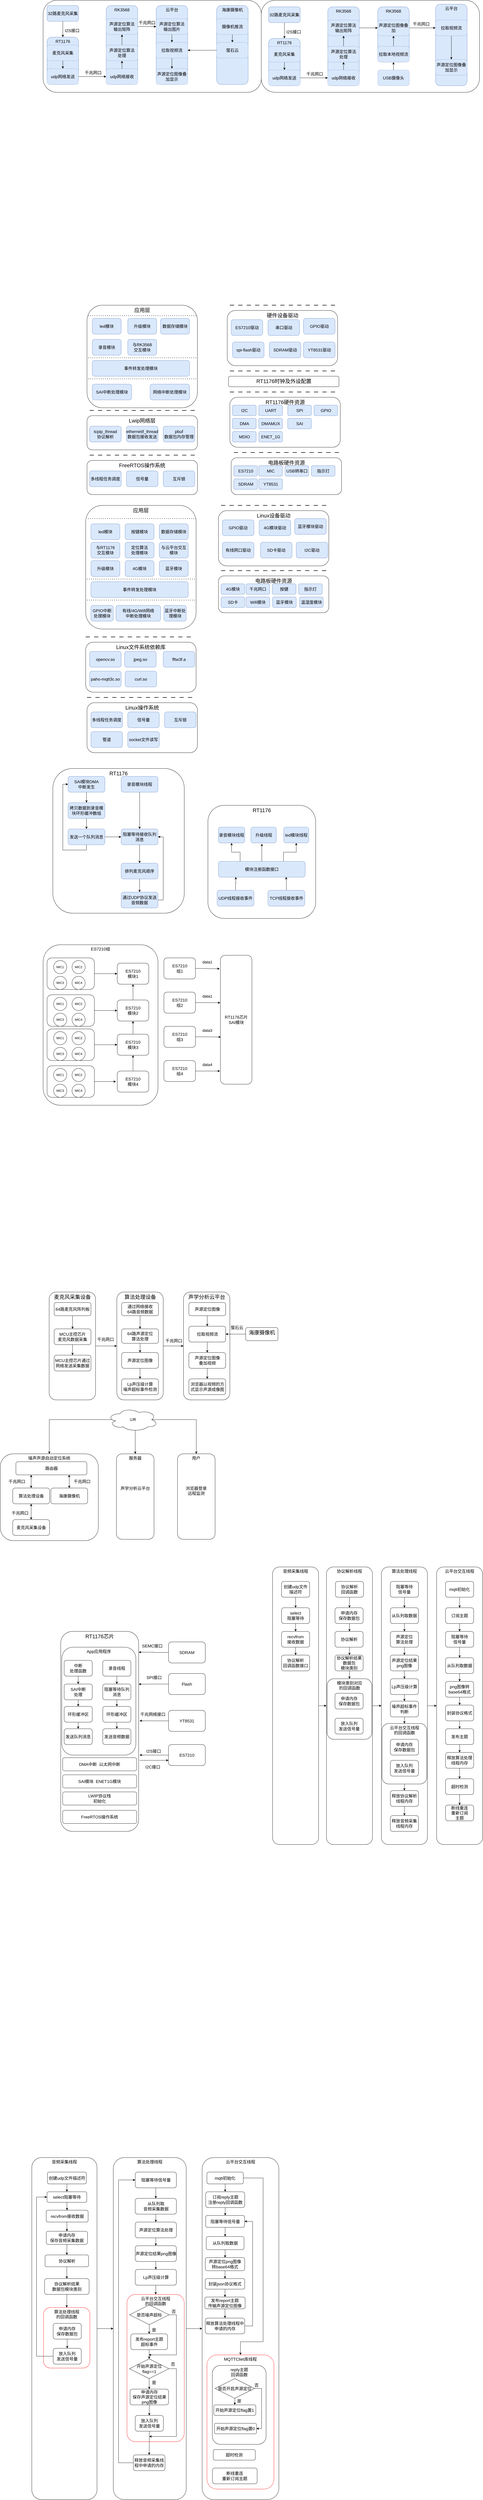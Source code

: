 <mxfile version="21.6.8" type="github">
  <diagram name="第 1 页" id="SKGtHfz4EE8g_Jv6Ql24">
    <mxGraphModel dx="3088" dy="788" grid="1" gridSize="10" guides="1" tooltips="1" connect="1" arrows="1" fold="1" page="1" pageScale="1" pageWidth="827" pageHeight="1169" math="0" shadow="0">
      <root>
        <mxCell id="0" />
        <mxCell id="1" parent="0" />
        <mxCell id="BzhLNjvLBWkgz3VRTSKQ-162" value="&lt;span style=&quot;font-size: 16px;&quot;&gt;噪声声源自动定位系统&lt;br&gt;&lt;/span&gt;" style="rounded=1;whiteSpace=wrap;html=1;verticalAlign=top;" vertex="1" parent="1">
          <mxGeometry x="-990" y="5535" width="373" height="330" as="geometry" />
        </mxCell>
        <mxCell id="0iMLNUh1rzV7FVRTZrC5-33" value="&lt;span style=&quot;font-size: 16px;&quot;&gt;ES7210组&lt;br&gt;&lt;/span&gt;" style="rounded=1;whiteSpace=wrap;html=1;verticalAlign=top;" parent="1" vertex="1">
          <mxGeometry x="-827" y="3600" width="437" height="610" as="geometry" />
        </mxCell>
        <mxCell id="pUKFL5h7S0owQCvHCEkm-30" style="edgeStyle=orthogonalEdgeStyle;rounded=0;orthogonalLoop=1;jettySize=auto;html=1;entryX=0;entryY=0.5;entryDx=0;entryDy=0;" parent="1" source="pUKFL5h7S0owQCvHCEkm-6" target="pUKFL5h7S0owQCvHCEkm-29" edge="1">
          <mxGeometry relative="1" as="geometry" />
        </mxCell>
        <mxCell id="pUKFL5h7S0owQCvHCEkm-6" value="&lt;span style=&quot;font-size: 20px;&quot;&gt;&lt;br&gt;&lt;/span&gt;" style="rounded=1;whiteSpace=wrap;html=1;verticalAlign=top;" parent="1" vertex="1">
          <mxGeometry x="-812" y="3650" width="180" height="120" as="geometry" />
        </mxCell>
        <mxCell id="6IRPAobaThImXXzAXcsa-7" value="" style="rounded=1;whiteSpace=wrap;html=1;" parent="1" vertex="1">
          <mxGeometry x="-827" y="10" width="830" height="350" as="geometry" />
        </mxCell>
        <mxCell id="6IRPAobaThImXXzAXcsa-9" style="edgeStyle=orthogonalEdgeStyle;rounded=0;orthogonalLoop=1;jettySize=auto;html=1;entryX=0.5;entryY=0;entryDx=0;entryDy=0;" parent="1" source="6IRPAobaThImXXzAXcsa-8" edge="1">
          <mxGeometry relative="1" as="geometry">
            <mxPoint x="-752" y="150" as="targetPoint" />
          </mxGeometry>
        </mxCell>
        <mxCell id="6IRPAobaThImXXzAXcsa-8" value="&lt;font style=&quot;font-size: 16px;&quot;&gt;32路麦克风采集&lt;/font&gt;" style="rounded=1;whiteSpace=wrap;html=1;fillColor=#dae8fc;strokeColor=#6c8ebf;" parent="1" vertex="1">
          <mxGeometry x="-812" y="30" width="120" height="60" as="geometry" />
        </mxCell>
        <mxCell id="6IRPAobaThImXXzAXcsa-28" value="&lt;div style=&quot;&quot;&gt;&lt;span style=&quot;font-size: 16px;&quot;&gt;I2S接口&lt;/span&gt;&lt;/div&gt;" style="text;html=1;align=center;verticalAlign=middle;resizable=0;points=[];autosize=1;strokeColor=none;fillColor=none;" parent="1" vertex="1">
          <mxGeometry x="-757" y="110" width="80" height="30" as="geometry" />
        </mxCell>
        <mxCell id="6IRPAobaThImXXzAXcsa-29" style="edgeStyle=orthogonalEdgeStyle;rounded=0;orthogonalLoop=1;jettySize=auto;html=1;exitX=0.5;exitY=1;exitDx=0;exitDy=0;" parent="1" edge="1">
          <mxGeometry relative="1" as="geometry">
            <mxPoint x="-537" y="240" as="sourcePoint" />
            <mxPoint x="-537" y="240" as="targetPoint" />
          </mxGeometry>
        </mxCell>
        <mxCell id="6IRPAobaThImXXzAXcsa-30" value="&lt;font style=&quot;font-size: 16px;&quot;&gt;RT1176&lt;/font&gt;" style="rounded=1;whiteSpace=wrap;html=1;fillColor=#dae8fc;strokeColor=#6c8ebf;verticalAlign=top;" parent="1" vertex="1">
          <mxGeometry x="-812" y="150" width="120" height="180" as="geometry" />
        </mxCell>
        <mxCell id="6IRPAobaThImXXzAXcsa-33" style="edgeStyle=orthogonalEdgeStyle;rounded=0;orthogonalLoop=1;jettySize=auto;html=1;entryX=0.5;entryY=0;entryDx=0;entryDy=0;" parent="1" source="6IRPAobaThImXXzAXcsa-31" target="6IRPAobaThImXXzAXcsa-32" edge="1">
          <mxGeometry relative="1" as="geometry" />
        </mxCell>
        <mxCell id="6IRPAobaThImXXzAXcsa-31" value="&lt;span style=&quot;font-size: 16px;&quot;&gt;麦克风采集&lt;/span&gt;" style="rounded=1;whiteSpace=wrap;html=1;dashed=1;fillColor=#dae8fc;strokeColor=#6c8ebf;" parent="1" vertex="1">
          <mxGeometry x="-812" y="180" width="120" height="60" as="geometry" />
        </mxCell>
        <mxCell id="6IRPAobaThImXXzAXcsa-38" style="edgeStyle=orthogonalEdgeStyle;rounded=0;orthogonalLoop=1;jettySize=auto;html=1;exitX=1;exitY=0.5;exitDx=0;exitDy=0;" parent="1" source="6IRPAobaThImXXzAXcsa-32" target="6IRPAobaThImXXzAXcsa-35" edge="1">
          <mxGeometry relative="1" as="geometry" />
        </mxCell>
        <mxCell id="6IRPAobaThImXXzAXcsa-32" value="&lt;span style=&quot;font-size: 16px;&quot;&gt;udp网络发送&lt;/span&gt;" style="rounded=1;whiteSpace=wrap;html=1;dashed=1;fillColor=#dae8fc;strokeColor=#6c8ebf;" parent="1" vertex="1">
          <mxGeometry x="-812" y="270" width="120" height="60" as="geometry" />
        </mxCell>
        <mxCell id="6IRPAobaThImXXzAXcsa-34" value="&lt;font style=&quot;font-size: 16px;&quot;&gt;RK3568&lt;/font&gt;" style="rounded=1;whiteSpace=wrap;html=1;fillColor=#dae8fc;strokeColor=#6c8ebf;verticalAlign=top;" parent="1" vertex="1">
          <mxGeometry x="-587" y="30" width="120" height="300" as="geometry" />
        </mxCell>
        <mxCell id="6IRPAobaThImXXzAXcsa-42" style="edgeStyle=orthogonalEdgeStyle;rounded=0;orthogonalLoop=1;jettySize=auto;html=1;exitX=0.5;exitY=0;exitDx=0;exitDy=0;" parent="1" source="6IRPAobaThImXXzAXcsa-35" target="6IRPAobaThImXXzAXcsa-40" edge="1">
          <mxGeometry relative="1" as="geometry" />
        </mxCell>
        <mxCell id="6IRPAobaThImXXzAXcsa-35" value="&lt;span style=&quot;font-size: 16px;&quot;&gt;udp网络接收&lt;/span&gt;" style="rounded=1;whiteSpace=wrap;html=1;dashed=1;fillColor=#dae8fc;strokeColor=#6c8ebf;" parent="1" vertex="1">
          <mxGeometry x="-587" y="270" width="120" height="60" as="geometry" />
        </mxCell>
        <mxCell id="6IRPAobaThImXXzAXcsa-39" value="&lt;div style=&quot;&quot;&gt;&lt;span style=&quot;font-size: 16px;&quot;&gt;千兆网口&lt;/span&gt;&lt;/div&gt;" style="text;html=1;align=center;verticalAlign=middle;resizable=0;points=[];autosize=1;strokeColor=none;fillColor=none;" parent="1" vertex="1">
          <mxGeometry x="-682" y="270" width="90" height="30" as="geometry" />
        </mxCell>
        <mxCell id="6IRPAobaThImXXzAXcsa-44" style="edgeStyle=orthogonalEdgeStyle;rounded=0;orthogonalLoop=1;jettySize=auto;html=1;exitX=0.5;exitY=0;exitDx=0;exitDy=0;entryX=0.5;entryY=1;entryDx=0;entryDy=0;" parent="1" source="6IRPAobaThImXXzAXcsa-40" target="6IRPAobaThImXXzAXcsa-43" edge="1">
          <mxGeometry relative="1" as="geometry" />
        </mxCell>
        <mxCell id="6IRPAobaThImXXzAXcsa-40" value="&lt;span style=&quot;font-size: 16px;&quot;&gt;声源定位算法&lt;br&gt;处理&lt;br&gt;&lt;/span&gt;" style="rounded=1;whiteSpace=wrap;html=1;dashed=1;fillColor=#dae8fc;strokeColor=#6c8ebf;" parent="1" vertex="1">
          <mxGeometry x="-587" y="180" width="120" height="60" as="geometry" />
        </mxCell>
        <mxCell id="6IRPAobaThImXXzAXcsa-47" style="edgeStyle=orthogonalEdgeStyle;rounded=0;orthogonalLoop=1;jettySize=auto;html=1;" parent="1" source="6IRPAobaThImXXzAXcsa-43" target="6IRPAobaThImXXzAXcsa-46" edge="1">
          <mxGeometry relative="1" as="geometry" />
        </mxCell>
        <mxCell id="6IRPAobaThImXXzAXcsa-43" value="&lt;span style=&quot;font-size: 16px;&quot;&gt;声源定位算法&lt;br&gt;输出矩阵&lt;br&gt;&lt;/span&gt;" style="rounded=1;whiteSpace=wrap;html=1;dashed=1;fillColor=#dae8fc;strokeColor=#6c8ebf;" parent="1" vertex="1">
          <mxGeometry x="-587" y="80" width="120" height="60" as="geometry" />
        </mxCell>
        <mxCell id="6IRPAobaThImXXzAXcsa-45" value="&lt;font style=&quot;font-size: 16px;&quot;&gt;云平台&lt;/font&gt;" style="rounded=1;whiteSpace=wrap;html=1;fillColor=#dae8fc;strokeColor=#6c8ebf;verticalAlign=top;" parent="1" vertex="1">
          <mxGeometry x="-397" y="30" width="120" height="300" as="geometry" />
        </mxCell>
        <mxCell id="6IRPAobaThImXXzAXcsa-55" style="edgeStyle=orthogonalEdgeStyle;rounded=0;orthogonalLoop=1;jettySize=auto;html=1;exitX=0.5;exitY=1;exitDx=0;exitDy=0;" parent="1" source="6IRPAobaThImXXzAXcsa-46" target="6IRPAobaThImXXzAXcsa-50" edge="1">
          <mxGeometry relative="1" as="geometry" />
        </mxCell>
        <mxCell id="6IRPAobaThImXXzAXcsa-46" value="&lt;span style=&quot;font-size: 16px;&quot;&gt;声源定位算法&lt;br&gt;输出图片&lt;br&gt;&lt;/span&gt;" style="rounded=1;whiteSpace=wrap;html=1;dashed=1;fillColor=#dae8fc;strokeColor=#6c8ebf;" parent="1" vertex="1">
          <mxGeometry x="-397" y="80" width="120" height="60" as="geometry" />
        </mxCell>
        <mxCell id="6IRPAobaThImXXzAXcsa-48" value="&lt;div style=&quot;&quot;&gt;&lt;span style=&quot;font-size: 16px;&quot;&gt;千兆网口&lt;/span&gt;&lt;/div&gt;" style="text;html=1;align=center;verticalAlign=middle;resizable=0;points=[];autosize=1;strokeColor=none;fillColor=none;" parent="1" vertex="1">
          <mxGeometry x="-477" y="80" width="90" height="30" as="geometry" />
        </mxCell>
        <mxCell id="6IRPAobaThImXXzAXcsa-49" value="&lt;font style=&quot;font-size: 16px;&quot;&gt;海康摄像机&lt;/font&gt;" style="rounded=1;whiteSpace=wrap;html=1;fillColor=#dae8fc;strokeColor=#6c8ebf;verticalAlign=top;" parent="1" vertex="1">
          <mxGeometry x="-167" y="30" width="120" height="300" as="geometry" />
        </mxCell>
        <mxCell id="6IRPAobaThImXXzAXcsa-57" style="edgeStyle=orthogonalEdgeStyle;rounded=0;orthogonalLoop=1;jettySize=auto;html=1;exitX=0.5;exitY=1;exitDx=0;exitDy=0;" parent="1" source="6IRPAobaThImXXzAXcsa-50" target="6IRPAobaThImXXzAXcsa-56" edge="1">
          <mxGeometry relative="1" as="geometry" />
        </mxCell>
        <mxCell id="6IRPAobaThImXXzAXcsa-50" value="&lt;span style=&quot;font-size: 16px;&quot;&gt;拉取视频流&lt;br&gt;&lt;/span&gt;" style="rounded=1;whiteSpace=wrap;html=1;dashed=1;fillColor=#dae8fc;strokeColor=#6c8ebf;" parent="1" vertex="1">
          <mxGeometry x="-397" y="170" width="120" height="60" as="geometry" />
        </mxCell>
        <mxCell id="6IRPAobaThImXXzAXcsa-54" style="edgeStyle=orthogonalEdgeStyle;rounded=0;orthogonalLoop=1;jettySize=auto;html=1;exitX=0;exitY=0.5;exitDx=0;exitDy=0;" parent="1" source="6IRPAobaThImXXzAXcsa-51" target="6IRPAobaThImXXzAXcsa-50" edge="1">
          <mxGeometry relative="1" as="geometry" />
        </mxCell>
        <mxCell id="6IRPAobaThImXXzAXcsa-51" value="&lt;span style=&quot;font-size: 16px;&quot;&gt;萤石云&lt;br&gt;&lt;/span&gt;" style="rounded=1;whiteSpace=wrap;html=1;dashed=1;fillColor=#dae8fc;strokeColor=#6c8ebf;" parent="1" vertex="1">
          <mxGeometry x="-167" y="170" width="120" height="60" as="geometry" />
        </mxCell>
        <mxCell id="6IRPAobaThImXXzAXcsa-53" style="edgeStyle=orthogonalEdgeStyle;rounded=0;orthogonalLoop=1;jettySize=auto;html=1;exitX=0.5;exitY=1;exitDx=0;exitDy=0;entryX=0.5;entryY=0;entryDx=0;entryDy=0;" parent="1" source="6IRPAobaThImXXzAXcsa-52" target="6IRPAobaThImXXzAXcsa-51" edge="1">
          <mxGeometry relative="1" as="geometry" />
        </mxCell>
        <mxCell id="6IRPAobaThImXXzAXcsa-52" value="&lt;font style=&quot;font-size: 16px;&quot;&gt;摄像机推流&lt;/font&gt;" style="rounded=1;whiteSpace=wrap;html=1;dashed=1;fillColor=#dae8fc;strokeColor=#6c8ebf;" parent="1" vertex="1">
          <mxGeometry x="-167" y="80" width="120" height="60" as="geometry" />
        </mxCell>
        <mxCell id="6IRPAobaThImXXzAXcsa-56" value="&lt;span style=&quot;font-size: 16px;&quot;&gt;声源定位图像叠加显示&lt;br&gt;&lt;/span&gt;" style="rounded=1;whiteSpace=wrap;html=1;dashed=1;fillColor=#dae8fc;strokeColor=#6c8ebf;" parent="1" vertex="1">
          <mxGeometry x="-397" y="270" width="120" height="60" as="geometry" />
        </mxCell>
        <mxCell id="6IRPAobaThImXXzAXcsa-58" value="" style="rounded=1;whiteSpace=wrap;html=1;" parent="1" vertex="1">
          <mxGeometry x="3" y="10" width="830" height="350" as="geometry" />
        </mxCell>
        <mxCell id="6IRPAobaThImXXzAXcsa-59" style="edgeStyle=orthogonalEdgeStyle;rounded=0;orthogonalLoop=1;jettySize=auto;html=1;entryX=0.5;entryY=0;entryDx=0;entryDy=0;" parent="1" source="6IRPAobaThImXXzAXcsa-60" edge="1">
          <mxGeometry relative="1" as="geometry">
            <mxPoint x="91" y="155" as="targetPoint" />
          </mxGeometry>
        </mxCell>
        <mxCell id="6IRPAobaThImXXzAXcsa-60" value="&lt;font style=&quot;font-size: 16px;&quot;&gt;32路麦克风采集&lt;/font&gt;" style="rounded=1;whiteSpace=wrap;html=1;fillColor=#dae8fc;strokeColor=#6c8ebf;" parent="1" vertex="1">
          <mxGeometry x="31" y="35" width="120" height="60" as="geometry" />
        </mxCell>
        <mxCell id="6IRPAobaThImXXzAXcsa-61" value="&lt;div style=&quot;&quot;&gt;&lt;span style=&quot;font-size: 16px;&quot;&gt;I2S接口&lt;/span&gt;&lt;/div&gt;" style="text;html=1;align=center;verticalAlign=middle;resizable=0;points=[];autosize=1;strokeColor=none;fillColor=none;" parent="1" vertex="1">
          <mxGeometry x="86" y="115" width="80" height="30" as="geometry" />
        </mxCell>
        <mxCell id="6IRPAobaThImXXzAXcsa-62" style="edgeStyle=orthogonalEdgeStyle;rounded=0;orthogonalLoop=1;jettySize=auto;html=1;exitX=0.5;exitY=1;exitDx=0;exitDy=0;" parent="1" edge="1">
          <mxGeometry relative="1" as="geometry">
            <mxPoint x="306" y="245" as="sourcePoint" />
            <mxPoint x="306" y="245" as="targetPoint" />
          </mxGeometry>
        </mxCell>
        <mxCell id="6IRPAobaThImXXzAXcsa-63" value="&lt;font style=&quot;font-size: 16px;&quot;&gt;RT1176&lt;/font&gt;" style="rounded=1;whiteSpace=wrap;html=1;fillColor=#dae8fc;strokeColor=#6c8ebf;verticalAlign=top;" parent="1" vertex="1">
          <mxGeometry x="31" y="155" width="120" height="180" as="geometry" />
        </mxCell>
        <mxCell id="6IRPAobaThImXXzAXcsa-64" style="edgeStyle=orthogonalEdgeStyle;rounded=0;orthogonalLoop=1;jettySize=auto;html=1;entryX=0.5;entryY=0;entryDx=0;entryDy=0;" parent="1" source="6IRPAobaThImXXzAXcsa-65" target="6IRPAobaThImXXzAXcsa-67" edge="1">
          <mxGeometry relative="1" as="geometry" />
        </mxCell>
        <mxCell id="6IRPAobaThImXXzAXcsa-65" value="&lt;span style=&quot;font-size: 16px;&quot;&gt;麦克风采集&lt;/span&gt;" style="rounded=1;whiteSpace=wrap;html=1;dashed=1;fillColor=#dae8fc;strokeColor=#6c8ebf;" parent="1" vertex="1">
          <mxGeometry x="31" y="185" width="120" height="60" as="geometry" />
        </mxCell>
        <mxCell id="6IRPAobaThImXXzAXcsa-66" style="edgeStyle=orthogonalEdgeStyle;rounded=0;orthogonalLoop=1;jettySize=auto;html=1;exitX=1;exitY=0.5;exitDx=0;exitDy=0;" parent="1" source="6IRPAobaThImXXzAXcsa-67" target="6IRPAobaThImXXzAXcsa-70" edge="1">
          <mxGeometry relative="1" as="geometry" />
        </mxCell>
        <mxCell id="6IRPAobaThImXXzAXcsa-67" value="&lt;span style=&quot;font-size: 16px;&quot;&gt;udp网络发送&lt;/span&gt;" style="rounded=1;whiteSpace=wrap;html=1;dashed=1;fillColor=#dae8fc;strokeColor=#6c8ebf;" parent="1" vertex="1">
          <mxGeometry x="31" y="275" width="120" height="60" as="geometry" />
        </mxCell>
        <mxCell id="6IRPAobaThImXXzAXcsa-68" value="&lt;font style=&quot;font-size: 16px;&quot;&gt;RK3568&lt;/font&gt;" style="rounded=1;whiteSpace=wrap;html=1;fillColor=#dae8fc;strokeColor=#6c8ebf;verticalAlign=top;" parent="1" vertex="1">
          <mxGeometry x="256" y="35" width="120" height="300" as="geometry" />
        </mxCell>
        <mxCell id="6IRPAobaThImXXzAXcsa-69" style="edgeStyle=orthogonalEdgeStyle;rounded=0;orthogonalLoop=1;jettySize=auto;html=1;exitX=0.5;exitY=0;exitDx=0;exitDy=0;" parent="1" source="6IRPAobaThImXXzAXcsa-70" target="6IRPAobaThImXXzAXcsa-73" edge="1">
          <mxGeometry relative="1" as="geometry" />
        </mxCell>
        <mxCell id="6IRPAobaThImXXzAXcsa-70" value="&lt;span style=&quot;font-size: 16px;&quot;&gt;udp网络接收&lt;/span&gt;" style="rounded=1;whiteSpace=wrap;html=1;dashed=1;fillColor=#dae8fc;strokeColor=#6c8ebf;" parent="1" vertex="1">
          <mxGeometry x="256" y="275" width="120" height="60" as="geometry" />
        </mxCell>
        <mxCell id="6IRPAobaThImXXzAXcsa-71" value="&lt;div style=&quot;&quot;&gt;&lt;span style=&quot;font-size: 16px;&quot;&gt;千兆网口&lt;/span&gt;&lt;/div&gt;" style="text;html=1;align=center;verticalAlign=middle;resizable=0;points=[];autosize=1;strokeColor=none;fillColor=none;" parent="1" vertex="1">
          <mxGeometry x="161" y="275" width="90" height="30" as="geometry" />
        </mxCell>
        <mxCell id="6IRPAobaThImXXzAXcsa-72" style="edgeStyle=orthogonalEdgeStyle;rounded=0;orthogonalLoop=1;jettySize=auto;html=1;exitX=0.5;exitY=0;exitDx=0;exitDy=0;entryX=0.5;entryY=1;entryDx=0;entryDy=0;" parent="1" source="6IRPAobaThImXXzAXcsa-73" target="6IRPAobaThImXXzAXcsa-75" edge="1">
          <mxGeometry relative="1" as="geometry" />
        </mxCell>
        <mxCell id="6IRPAobaThImXXzAXcsa-73" value="&lt;span style=&quot;font-size: 16px;&quot;&gt;声源定位算法&lt;br&gt;处理&lt;br&gt;&lt;/span&gt;" style="rounded=1;whiteSpace=wrap;html=1;dashed=1;fillColor=#dae8fc;strokeColor=#6c8ebf;" parent="1" vertex="1">
          <mxGeometry x="256" y="185" width="120" height="60" as="geometry" />
        </mxCell>
        <mxCell id="6IRPAobaThImXXzAXcsa-94" style="edgeStyle=orthogonalEdgeStyle;rounded=0;orthogonalLoop=1;jettySize=auto;html=1;exitX=1;exitY=0.5;exitDx=0;exitDy=0;" parent="1" source="6IRPAobaThImXXzAXcsa-75" target="6IRPAobaThImXXzAXcsa-93" edge="1">
          <mxGeometry relative="1" as="geometry" />
        </mxCell>
        <mxCell id="6IRPAobaThImXXzAXcsa-75" value="&lt;span style=&quot;font-size: 16px;&quot;&gt;声源定位算法&lt;br&gt;输出矩阵&lt;br&gt;&lt;/span&gt;" style="rounded=1;whiteSpace=wrap;html=1;dashed=1;fillColor=#dae8fc;strokeColor=#6c8ebf;" parent="1" vertex="1">
          <mxGeometry x="256" y="85" width="120" height="60" as="geometry" />
        </mxCell>
        <mxCell id="6IRPAobaThImXXzAXcsa-76" value="&lt;font style=&quot;font-size: 16px;&quot;&gt;云平台&lt;/font&gt;" style="rounded=1;whiteSpace=wrap;html=1;fillColor=#dae8fc;strokeColor=#6c8ebf;verticalAlign=top;" parent="1" vertex="1">
          <mxGeometry x="666" y="25" width="120" height="310" as="geometry" />
        </mxCell>
        <mxCell id="6IRPAobaThImXXzAXcsa-79" value="&lt;div style=&quot;&quot;&gt;&lt;span style=&quot;font-size: 16px;&quot;&gt;千兆网口&lt;/span&gt;&lt;/div&gt;" style="text;html=1;align=center;verticalAlign=middle;resizable=0;points=[];autosize=1;strokeColor=none;fillColor=none;" parent="1" vertex="1">
          <mxGeometry x="566" y="85" width="90" height="30" as="geometry" />
        </mxCell>
        <mxCell id="6IRPAobaThImXXzAXcsa-81" style="edgeStyle=orthogonalEdgeStyle;rounded=0;orthogonalLoop=1;jettySize=auto;html=1;exitX=0.5;exitY=1;exitDx=0;exitDy=0;" parent="1" target="6IRPAobaThImXXzAXcsa-87" edge="1">
          <mxGeometry relative="1" as="geometry">
            <mxPoint x="726" y="135" as="sourcePoint" />
          </mxGeometry>
        </mxCell>
        <mxCell id="6IRPAobaThImXXzAXcsa-87" value="&lt;span style=&quot;font-size: 16px;&quot;&gt;声源定位图像叠加显示&lt;br&gt;&lt;/span&gt;" style="rounded=1;whiteSpace=wrap;html=1;dashed=1;fillColor=#dae8fc;strokeColor=#6c8ebf;" parent="1" vertex="1">
          <mxGeometry x="666" y="235" width="120" height="60" as="geometry" />
        </mxCell>
        <mxCell id="6IRPAobaThImXXzAXcsa-92" value="&lt;font style=&quot;font-size: 16px;&quot;&gt;RK3568&lt;/font&gt;" style="rounded=1;whiteSpace=wrap;html=1;fillColor=#dae8fc;strokeColor=#6c8ebf;verticalAlign=top;" parent="1" vertex="1">
          <mxGeometry x="446" y="35" width="120" height="210" as="geometry" />
        </mxCell>
        <mxCell id="6IRPAobaThImXXzAXcsa-97" style="edgeStyle=orthogonalEdgeStyle;rounded=0;orthogonalLoop=1;jettySize=auto;html=1;exitX=1;exitY=0.5;exitDx=0;exitDy=0;" parent="1" source="6IRPAobaThImXXzAXcsa-93" target="6IRPAobaThImXXzAXcsa-95" edge="1">
          <mxGeometry relative="1" as="geometry" />
        </mxCell>
        <mxCell id="6IRPAobaThImXXzAXcsa-93" value="&lt;span style=&quot;font-size: 16px;&quot;&gt;声源定位图像叠加&lt;br&gt;&lt;/span&gt;" style="rounded=1;whiteSpace=wrap;html=1;dashed=1;fillColor=#dae8fc;strokeColor=#6c8ebf;" parent="1" vertex="1">
          <mxGeometry x="446" y="85" width="120" height="60" as="geometry" />
        </mxCell>
        <mxCell id="6IRPAobaThImXXzAXcsa-95" value="&lt;span style=&quot;font-size: 16px;&quot;&gt;拉取视频流&lt;br&gt;&lt;/span&gt;" style="rounded=1;whiteSpace=wrap;html=1;dashed=1;fillColor=#dae8fc;strokeColor=#6c8ebf;" parent="1" vertex="1">
          <mxGeometry x="666" y="85" width="120" height="60" as="geometry" />
        </mxCell>
        <mxCell id="6IRPAobaThImXXzAXcsa-101" style="edgeStyle=orthogonalEdgeStyle;rounded=0;orthogonalLoop=1;jettySize=auto;html=1;exitX=0.5;exitY=0;exitDx=0;exitDy=0;entryX=0.5;entryY=1;entryDx=0;entryDy=0;" parent="1" source="6IRPAobaThImXXzAXcsa-98" target="6IRPAobaThImXXzAXcsa-93" edge="1">
          <mxGeometry relative="1" as="geometry" />
        </mxCell>
        <mxCell id="6IRPAobaThImXXzAXcsa-98" value="&lt;span style=&quot;font-size: 16px;&quot;&gt;拉取本地视频流&lt;br&gt;&lt;/span&gt;" style="rounded=1;whiteSpace=wrap;html=1;dashed=1;fillColor=#dae8fc;strokeColor=#6c8ebf;" parent="1" vertex="1">
          <mxGeometry x="446" y="185" width="120" height="60" as="geometry" />
        </mxCell>
        <mxCell id="6IRPAobaThImXXzAXcsa-100" style="edgeStyle=orthogonalEdgeStyle;rounded=0;orthogonalLoop=1;jettySize=auto;html=1;exitX=0.5;exitY=0;exitDx=0;exitDy=0;entryX=0.5;entryY=1;entryDx=0;entryDy=0;" parent="1" source="6IRPAobaThImXXzAXcsa-99" target="6IRPAobaThImXXzAXcsa-98" edge="1">
          <mxGeometry relative="1" as="geometry" />
        </mxCell>
        <mxCell id="6IRPAobaThImXXzAXcsa-99" value="&lt;span style=&quot;font-size: 16px;&quot;&gt;USB摄像头&lt;br&gt;&lt;/span&gt;" style="rounded=1;whiteSpace=wrap;html=1;dashed=1;fillColor=#dae8fc;strokeColor=#6c8ebf;" parent="1" vertex="1">
          <mxGeometry x="446" y="275" width="120" height="60" as="geometry" />
        </mxCell>
        <mxCell id="6IRPAobaThImXXzAXcsa-103" value="&lt;font style=&quot;font-size: 20px;&quot;&gt;应用层&lt;/font&gt;" style="rounded=1;whiteSpace=wrap;html=1;verticalAlign=top;" parent="1" vertex="1">
          <mxGeometry x="-660" y="1169" width="420" height="390" as="geometry" />
        </mxCell>
        <mxCell id="6IRPAobaThImXXzAXcsa-106" value="" style="endArrow=none;dashed=1;html=1;dashPattern=8 8;strokeWidth=2;rounded=0;" parent="1" edge="1">
          <mxGeometry width="50" height="50" relative="1" as="geometry">
            <mxPoint x="-650" y="1569" as="sourcePoint" />
            <mxPoint x="-250" y="1569" as="targetPoint" />
          </mxGeometry>
        </mxCell>
        <mxCell id="6IRPAobaThImXXzAXcsa-107" value="&lt;font style=&quot;font-size: 20px;&quot;&gt;Lwip网络层&lt;/font&gt;" style="rounded=1;whiteSpace=wrap;html=1;verticalAlign=top;" parent="1" vertex="1">
          <mxGeometry x="-660" y="1589" width="420" height="130" as="geometry" />
        </mxCell>
        <mxCell id="6IRPAobaThImXXzAXcsa-108" value="" style="endArrow=none;dashed=1;html=1;dashPattern=8 8;strokeWidth=2;rounded=0;" parent="1" edge="1">
          <mxGeometry width="50" height="50" relative="1" as="geometry">
            <mxPoint x="-650" y="1739" as="sourcePoint" />
            <mxPoint x="-250" y="1739" as="targetPoint" />
          </mxGeometry>
        </mxCell>
        <mxCell id="6IRPAobaThImXXzAXcsa-109" value="&lt;span style=&quot;font-size: 20px;&quot;&gt;FreeRTOS操作系统&lt;br&gt;&lt;br&gt;&lt;/span&gt;" style="rounded=1;whiteSpace=wrap;html=1;verticalAlign=top;" parent="1" vertex="1">
          <mxGeometry x="-660" y="1759" width="420" height="130" as="geometry" />
        </mxCell>
        <mxCell id="6IRPAobaThImXXzAXcsa-110" value="&lt;font style=&quot;font-size: 16px;&quot;&gt;SAI中断处理模块&lt;/font&gt;" style="rounded=1;whiteSpace=wrap;html=1;fillColor=#dae8fc;strokeColor=#6c8ebf;" parent="1" vertex="1">
          <mxGeometry x="-640" y="1469" width="150" height="60" as="geometry" />
        </mxCell>
        <mxCell id="6IRPAobaThImXXzAXcsa-111" value="&lt;font style=&quot;font-size: 16px;&quot;&gt;多线程任务调度&lt;/font&gt;" style="rounded=1;whiteSpace=wrap;html=1;fillColor=#dae8fc;strokeColor=#6c8ebf;" parent="1" vertex="1">
          <mxGeometry x="-650" y="1799" width="120" height="60" as="geometry" />
        </mxCell>
        <mxCell id="6IRPAobaThImXXzAXcsa-112" value="&lt;font style=&quot;font-size: 16px;&quot;&gt;信号量&lt;/font&gt;" style="rounded=1;whiteSpace=wrap;html=1;fillColor=#dae8fc;strokeColor=#6c8ebf;" parent="1" vertex="1">
          <mxGeometry x="-510" y="1799" width="120" height="60" as="geometry" />
        </mxCell>
        <mxCell id="6IRPAobaThImXXzAXcsa-113" value="&lt;font style=&quot;font-size: 16px;&quot;&gt;互斥锁&lt;/font&gt;" style="rounded=1;whiteSpace=wrap;html=1;fillColor=#dae8fc;strokeColor=#6c8ebf;" parent="1" vertex="1">
          <mxGeometry x="-370" y="1799" width="120" height="60" as="geometry" />
        </mxCell>
        <mxCell id="6IRPAobaThImXXzAXcsa-114" value="&lt;font style=&quot;font-size: 16px;&quot;&gt;多线程任务调度&lt;/font&gt;" style="rounded=1;whiteSpace=wrap;html=1;fillColor=#dae8fc;strokeColor=#6c8ebf;" parent="1" vertex="1">
          <mxGeometry x="-650" y="1799" width="120" height="60" as="geometry" />
        </mxCell>
        <mxCell id="6IRPAobaThImXXzAXcsa-115" value="&lt;font style=&quot;font-size: 16px;&quot;&gt;ethernetif_thread&lt;br&gt;数据包接收发送&lt;/font&gt;" style="rounded=1;whiteSpace=wrap;html=1;fillColor=#dae8fc;strokeColor=#6c8ebf;" parent="1" vertex="1">
          <mxGeometry x="-510" y="1629" width="120" height="60" as="geometry" />
        </mxCell>
        <mxCell id="6IRPAobaThImXXzAXcsa-116" value="&lt;font style=&quot;font-size: 16px;&quot;&gt;pbuf&lt;br&gt;数据包内存管理&lt;br&gt;&lt;/font&gt;" style="rounded=1;whiteSpace=wrap;html=1;fillColor=#dae8fc;strokeColor=#6c8ebf;" parent="1" vertex="1">
          <mxGeometry x="-370" y="1629" width="120" height="60" as="geometry" />
        </mxCell>
        <mxCell id="6IRPAobaThImXXzAXcsa-117" value="&lt;span style=&quot;font-size: 16px;&quot;&gt;tcpip_thread&lt;br&gt;协议解析&lt;br&gt;&lt;/span&gt;" style="rounded=1;whiteSpace=wrap;html=1;fillColor=#dae8fc;strokeColor=#6c8ebf;" parent="1" vertex="1">
          <mxGeometry x="-650" y="1629" width="120" height="60" as="geometry" />
        </mxCell>
        <mxCell id="6IRPAobaThImXXzAXcsa-119" value="&lt;font style=&quot;font-size: 16px;&quot;&gt;网络中断处理模块&lt;/font&gt;" style="rounded=1;whiteSpace=wrap;html=1;fillColor=#dae8fc;strokeColor=#6c8ebf;" parent="1" vertex="1">
          <mxGeometry x="-420" y="1469" width="150" height="60" as="geometry" />
        </mxCell>
        <mxCell id="6IRPAobaThImXXzAXcsa-122" value="" style="endArrow=none;dashed=1;html=1;dashPattern=1 3;strokeWidth=2;rounded=0;" parent="1" edge="1">
          <mxGeometry width="50" height="50" relative="1" as="geometry">
            <mxPoint x="-655" y="1449" as="sourcePoint" />
            <mxPoint x="-245" y="1449" as="targetPoint" />
          </mxGeometry>
        </mxCell>
        <mxCell id="6IRPAobaThImXXzAXcsa-123" value="" style="endArrow=none;dashed=1;html=1;dashPattern=1 3;strokeWidth=2;rounded=0;" parent="1" edge="1">
          <mxGeometry width="50" height="50" relative="1" as="geometry">
            <mxPoint x="-655" y="1369" as="sourcePoint" />
            <mxPoint x="-245" y="1369" as="targetPoint" />
          </mxGeometry>
        </mxCell>
        <mxCell id="6IRPAobaThImXXzAXcsa-124" value="&lt;font style=&quot;font-size: 16px;&quot;&gt;事件转发处理模块&lt;/font&gt;" style="rounded=1;whiteSpace=wrap;html=1;fillColor=#dae8fc;strokeColor=#6c8ebf;" parent="1" vertex="1">
          <mxGeometry x="-640" y="1379" width="370" height="60" as="geometry" />
        </mxCell>
        <mxCell id="6IRPAobaThImXXzAXcsa-125" value="" style="endArrow=none;dashed=1;html=1;dashPattern=1 3;strokeWidth=2;rounded=0;" parent="1" edge="1">
          <mxGeometry width="50" height="50" relative="1" as="geometry">
            <mxPoint x="-655" y="1209" as="sourcePoint" />
            <mxPoint x="-245" y="1209" as="targetPoint" />
          </mxGeometry>
        </mxCell>
        <mxCell id="6IRPAobaThImXXzAXcsa-126" value="&lt;font style=&quot;font-size: 16px;&quot;&gt;录音模块&lt;/font&gt;" style="rounded=1;whiteSpace=wrap;html=1;fillColor=#dae8fc;strokeColor=#6c8ebf;" parent="1" vertex="1">
          <mxGeometry x="-640" y="1299" width="110" height="60" as="geometry" />
        </mxCell>
        <mxCell id="6IRPAobaThImXXzAXcsa-127" value="&lt;font style=&quot;font-size: 16px;&quot;&gt;led模块&lt;/font&gt;" style="rounded=1;whiteSpace=wrap;html=1;fillColor=#dae8fc;strokeColor=#6c8ebf;" parent="1" vertex="1">
          <mxGeometry x="-640" y="1219" width="110" height="60" as="geometry" />
        </mxCell>
        <mxCell id="6IRPAobaThImXXzAXcsa-128" value="&lt;font style=&quot;font-size: 16px;&quot;&gt;升级模块&lt;/font&gt;" style="rounded=1;whiteSpace=wrap;html=1;fillColor=#dae8fc;strokeColor=#6c8ebf;" parent="1" vertex="1">
          <mxGeometry x="-505" y="1219" width="110" height="60" as="geometry" />
        </mxCell>
        <mxCell id="6IRPAobaThImXXzAXcsa-129" value="&lt;font style=&quot;font-size: 16px;&quot;&gt;与RK3568&lt;br&gt;交互模块&lt;/font&gt;" style="rounded=1;whiteSpace=wrap;html=1;fillColor=#dae8fc;strokeColor=#6c8ebf;" parent="1" vertex="1">
          <mxGeometry x="-505" y="1299" width="110" height="60" as="geometry" />
        </mxCell>
        <mxCell id="6IRPAobaThImXXzAXcsa-130" value="&lt;font style=&quot;font-size: 16px;&quot;&gt;数据存储模块&lt;/font&gt;" style="rounded=1;whiteSpace=wrap;html=1;fillColor=#dae8fc;strokeColor=#6c8ebf;" parent="1" vertex="1">
          <mxGeometry x="-380" y="1219" width="110" height="60" as="geometry" />
        </mxCell>
        <mxCell id="6IRPAobaThImXXzAXcsa-131" value="" style="endArrow=none;dashed=1;html=1;dashPattern=8 8;strokeWidth=2;rounded=0;" parent="1" edge="1">
          <mxGeometry width="50" height="50" relative="1" as="geometry">
            <mxPoint x="-116.5" y="1169" as="sourcePoint" />
            <mxPoint x="283.5" y="1169" as="targetPoint" />
          </mxGeometry>
        </mxCell>
        <mxCell id="6IRPAobaThImXXzAXcsa-132" value="&lt;span style=&quot;font-size: 20px;&quot;&gt;硬件设备驱动&lt;br&gt;&lt;br&gt;&lt;/span&gt;" style="rounded=1;whiteSpace=wrap;html=1;verticalAlign=top;" parent="1" vertex="1">
          <mxGeometry x="-126.5" y="1189" width="420" height="210" as="geometry" />
        </mxCell>
        <mxCell id="6IRPAobaThImXXzAXcsa-134" value="&lt;font style=&quot;font-size: 16px;&quot;&gt;ES7210驱动&lt;br&gt;&lt;/font&gt;" style="rounded=1;whiteSpace=wrap;html=1;fillColor=#dae8fc;strokeColor=#6c8ebf;" parent="1" vertex="1">
          <mxGeometry x="-111.5" y="1224" width="120" height="60" as="geometry" />
        </mxCell>
        <mxCell id="6IRPAobaThImXXzAXcsa-135" value="&lt;font style=&quot;font-size: 16px;&quot;&gt;串口驱动&lt;br&gt;&lt;/font&gt;" style="rounded=1;whiteSpace=wrap;html=1;fillColor=#dae8fc;strokeColor=#6c8ebf;" parent="1" vertex="1">
          <mxGeometry x="28.5" y="1224" width="120" height="60" as="geometry" />
        </mxCell>
        <mxCell id="6IRPAobaThImXXzAXcsa-136" value="&lt;font style=&quot;font-size: 16px;&quot;&gt;GPIO驱动&lt;br&gt;&lt;/font&gt;" style="rounded=1;whiteSpace=wrap;html=1;fillColor=#dae8fc;strokeColor=#6c8ebf;" parent="1" vertex="1">
          <mxGeometry x="163.5" y="1219" width="120" height="60" as="geometry" />
        </mxCell>
        <mxCell id="6IRPAobaThImXXzAXcsa-137" value="&lt;font style=&quot;font-size: 16px;&quot;&gt;SDRAM驱动&lt;br&gt;&lt;/font&gt;" style="rounded=1;whiteSpace=wrap;html=1;fillColor=#dae8fc;strokeColor=#6c8ebf;" parent="1" vertex="1">
          <mxGeometry x="33.5" y="1309" width="120" height="60" as="geometry" />
        </mxCell>
        <mxCell id="6IRPAobaThImXXzAXcsa-138" value="&lt;font style=&quot;font-size: 16px;&quot;&gt;spi-flash驱动&lt;br&gt;&lt;/font&gt;" style="rounded=1;whiteSpace=wrap;html=1;fillColor=#dae8fc;strokeColor=#6c8ebf;" parent="1" vertex="1">
          <mxGeometry x="-106.5" y="1309" width="120" height="60" as="geometry" />
        </mxCell>
        <mxCell id="6IRPAobaThImXXzAXcsa-139" value="&lt;font style=&quot;font-size: 16px;&quot;&gt;YT8531驱动&lt;br&gt;&lt;/font&gt;" style="rounded=1;whiteSpace=wrap;html=1;fillColor=#dae8fc;strokeColor=#6c8ebf;" parent="1" vertex="1">
          <mxGeometry x="163.5" y="1309" width="120" height="60" as="geometry" />
        </mxCell>
        <mxCell id="6IRPAobaThImXXzAXcsa-141" value="" style="endArrow=none;dashed=1;html=1;dashPattern=8 8;strokeWidth=2;rounded=0;" parent="1" edge="1">
          <mxGeometry width="50" height="50" relative="1" as="geometry">
            <mxPoint x="-116.5" y="1419" as="sourcePoint" />
            <mxPoint x="283.5" y="1419" as="targetPoint" />
          </mxGeometry>
        </mxCell>
        <mxCell id="6IRPAobaThImXXzAXcsa-142" value="&lt;span style=&quot;font-size: 20px;&quot;&gt;RT1176时钟及外设配置&lt;br&gt;&lt;/span&gt;" style="rounded=1;whiteSpace=wrap;html=1;verticalAlign=top;" parent="1" vertex="1">
          <mxGeometry x="-121.5" y="1439" width="420" height="40" as="geometry" />
        </mxCell>
        <mxCell id="6IRPAobaThImXXzAXcsa-143" value="" style="endArrow=none;dashed=1;html=1;dashPattern=8 8;strokeWidth=2;rounded=0;" parent="1" edge="1">
          <mxGeometry width="50" height="50" relative="1" as="geometry">
            <mxPoint x="-116.5" y="1499" as="sourcePoint" />
            <mxPoint x="283.5" y="1499" as="targetPoint" />
          </mxGeometry>
        </mxCell>
        <mxCell id="6IRPAobaThImXXzAXcsa-144" value="&lt;span style=&quot;font-size: 20px;&quot;&gt;RT1176硬件资源&lt;br&gt;&lt;/span&gt;" style="rounded=1;whiteSpace=wrap;html=1;verticalAlign=top;" parent="1" vertex="1">
          <mxGeometry x="-116.5" y="1519" width="420" height="190" as="geometry" />
        </mxCell>
        <mxCell id="6IRPAobaThImXXzAXcsa-145" value="&lt;font style=&quot;font-size: 16px;&quot;&gt;I2C&lt;br&gt;&lt;/font&gt;" style="rounded=1;whiteSpace=wrap;html=1;fillColor=#dae8fc;strokeColor=#6c8ebf;" parent="1" vertex="1">
          <mxGeometry x="-106.5" y="1549" width="90" height="40" as="geometry" />
        </mxCell>
        <mxCell id="6IRPAobaThImXXzAXcsa-146" value="&lt;font style=&quot;font-size: 16px;&quot;&gt;UART&lt;br&gt;&lt;/font&gt;" style="rounded=1;whiteSpace=wrap;html=1;fillColor=#dae8fc;strokeColor=#6c8ebf;" parent="1" vertex="1">
          <mxGeometry x="-6.5" y="1549" width="90" height="40" as="geometry" />
        </mxCell>
        <mxCell id="6IRPAobaThImXXzAXcsa-147" value="&lt;font style=&quot;font-size: 16px;&quot;&gt;SPI&lt;br&gt;&lt;/font&gt;" style="rounded=1;whiteSpace=wrap;html=1;fillColor=#dae8fc;strokeColor=#6c8ebf;" parent="1" vertex="1">
          <mxGeometry x="103.5" y="1549" width="90" height="40" as="geometry" />
        </mxCell>
        <mxCell id="6IRPAobaThImXXzAXcsa-148" value="&lt;font style=&quot;font-size: 16px;&quot;&gt;GPIO&lt;br&gt;&lt;/font&gt;" style="rounded=1;whiteSpace=wrap;html=1;fillColor=#dae8fc;strokeColor=#6c8ebf;" parent="1" vertex="1">
          <mxGeometry x="203.5" y="1549" width="90" height="40" as="geometry" />
        </mxCell>
        <mxCell id="6IRPAobaThImXXzAXcsa-149" value="&lt;font style=&quot;font-size: 16px;&quot;&gt;DMA&lt;br&gt;&lt;/font&gt;" style="rounded=1;whiteSpace=wrap;html=1;fillColor=#dae8fc;strokeColor=#6c8ebf;" parent="1" vertex="1">
          <mxGeometry x="-106.5" y="1599" width="90" height="40" as="geometry" />
        </mxCell>
        <mxCell id="6IRPAobaThImXXzAXcsa-150" value="&lt;font style=&quot;font-size: 16px;&quot;&gt;DMAMUX&lt;br&gt;&lt;/font&gt;" style="rounded=1;whiteSpace=wrap;html=1;fillColor=#dae8fc;strokeColor=#6c8ebf;" parent="1" vertex="1">
          <mxGeometry x="-6.5" y="1599" width="90" height="40" as="geometry" />
        </mxCell>
        <mxCell id="6IRPAobaThImXXzAXcsa-151" value="&lt;font style=&quot;font-size: 16px;&quot;&gt;SAI&lt;br&gt;&lt;/font&gt;" style="rounded=1;whiteSpace=wrap;html=1;fillColor=#dae8fc;strokeColor=#6c8ebf;" parent="1" vertex="1">
          <mxGeometry x="103.5" y="1599" width="90" height="40" as="geometry" />
        </mxCell>
        <mxCell id="6IRPAobaThImXXzAXcsa-153" value="&lt;font style=&quot;font-size: 16px;&quot;&gt;MDIO&lt;br&gt;&lt;/font&gt;" style="rounded=1;whiteSpace=wrap;html=1;fillColor=#dae8fc;strokeColor=#6c8ebf;" parent="1" vertex="1">
          <mxGeometry x="-106.5" y="1649" width="90" height="40" as="geometry" />
        </mxCell>
        <mxCell id="6IRPAobaThImXXzAXcsa-154" value="&lt;font style=&quot;font-size: 16px;&quot;&gt;ENET_1G&lt;br&gt;&lt;/font&gt;" style="rounded=1;whiteSpace=wrap;html=1;fillColor=#dae8fc;strokeColor=#6c8ebf;" parent="1" vertex="1">
          <mxGeometry x="-6.5" y="1649" width="90" height="40" as="geometry" />
        </mxCell>
        <mxCell id="6IRPAobaThImXXzAXcsa-155" value="" style="endArrow=none;dashed=1;html=1;dashPattern=8 8;strokeWidth=2;rounded=0;" parent="1" edge="1">
          <mxGeometry width="50" height="50" relative="1" as="geometry">
            <mxPoint x="-101.5" y="1729" as="sourcePoint" />
            <mxPoint x="298.5" y="1729" as="targetPoint" />
          </mxGeometry>
        </mxCell>
        <mxCell id="6IRPAobaThImXXzAXcsa-156" value="&lt;span style=&quot;font-size: 20px;&quot;&gt;电路板硬件资源&lt;br&gt;&lt;/span&gt;" style="rounded=1;whiteSpace=wrap;html=1;verticalAlign=top;" parent="1" vertex="1">
          <mxGeometry x="-111.5" y="1749" width="420" height="140" as="geometry" />
        </mxCell>
        <mxCell id="6IRPAobaThImXXzAXcsa-157" value="&lt;font style=&quot;font-size: 16px;&quot;&gt;ES7210&lt;br&gt;&lt;/font&gt;" style="rounded=1;whiteSpace=wrap;html=1;fillColor=#dae8fc;strokeColor=#6c8ebf;" parent="1" vertex="1">
          <mxGeometry x="-101.5" y="1779" width="90" height="40" as="geometry" />
        </mxCell>
        <mxCell id="6IRPAobaThImXXzAXcsa-158" value="&lt;font style=&quot;font-size: 16px;&quot;&gt;MIC&lt;br&gt;&lt;/font&gt;" style="rounded=1;whiteSpace=wrap;html=1;fillColor=#dae8fc;strokeColor=#6c8ebf;" parent="1" vertex="1">
          <mxGeometry x="-6.5" y="1779" width="90" height="40" as="geometry" />
        </mxCell>
        <mxCell id="6IRPAobaThImXXzAXcsa-159" value="&lt;font style=&quot;font-size: 16px;&quot;&gt;USB转串口&lt;br&gt;&lt;/font&gt;" style="rounded=1;whiteSpace=wrap;html=1;fillColor=#dae8fc;strokeColor=#6c8ebf;" parent="1" vertex="1">
          <mxGeometry x="93.5" y="1779" width="90" height="40" as="geometry" />
        </mxCell>
        <mxCell id="6IRPAobaThImXXzAXcsa-160" value="&lt;font style=&quot;font-size: 16px;&quot;&gt;指示灯&lt;br&gt;&lt;/font&gt;" style="rounded=1;whiteSpace=wrap;html=1;fillColor=#dae8fc;strokeColor=#6c8ebf;" parent="1" vertex="1">
          <mxGeometry x="193.5" y="1779" width="90" height="40" as="geometry" />
        </mxCell>
        <mxCell id="6IRPAobaThImXXzAXcsa-161" value="&lt;font style=&quot;font-size: 16px;&quot;&gt;SDRAM&lt;br&gt;&lt;/font&gt;" style="rounded=1;whiteSpace=wrap;html=1;fillColor=#dae8fc;strokeColor=#6c8ebf;" parent="1" vertex="1">
          <mxGeometry x="-101.5" y="1829" width="90" height="40" as="geometry" />
        </mxCell>
        <mxCell id="6IRPAobaThImXXzAXcsa-162" value="&lt;font style=&quot;font-size: 16px;&quot;&gt;YT8531&lt;br&gt;&lt;/font&gt;" style="rounded=1;whiteSpace=wrap;html=1;fillColor=#dae8fc;strokeColor=#6c8ebf;" parent="1" vertex="1">
          <mxGeometry x="-6.5" y="1829" width="90" height="40" as="geometry" />
        </mxCell>
        <mxCell id="6IRPAobaThImXXzAXcsa-163" value="&lt;font style=&quot;font-size: 20px;&quot;&gt;应用层&lt;/font&gt;" style="rounded=1;whiteSpace=wrap;html=1;verticalAlign=top;" parent="1" vertex="1">
          <mxGeometry x="-665" y="1930" width="420" height="470" as="geometry" />
        </mxCell>
        <mxCell id="6IRPAobaThImXXzAXcsa-164" value="" style="endArrow=none;dashed=1;html=1;dashPattern=8 8;strokeWidth=2;rounded=0;" parent="1" edge="1">
          <mxGeometry width="50" height="50" relative="1" as="geometry">
            <mxPoint x="-665" y="2430" as="sourcePoint" />
            <mxPoint x="-265" y="2430" as="targetPoint" />
          </mxGeometry>
        </mxCell>
        <mxCell id="6IRPAobaThImXXzAXcsa-165" value="&lt;font style=&quot;font-size: 16px;&quot;&gt;GPIO中断处理模块&lt;/font&gt;" style="rounded=1;whiteSpace=wrap;html=1;fillColor=#dae8fc;strokeColor=#6c8ebf;" parent="1" vertex="1">
          <mxGeometry x="-645" y="2310" width="85" height="60" as="geometry" />
        </mxCell>
        <mxCell id="6IRPAobaThImXXzAXcsa-166" value="&lt;font style=&quot;font-size: 16px;&quot;&gt;有线/4G/Wifi网络&lt;br&gt;中断处理模块&lt;/font&gt;" style="rounded=1;whiteSpace=wrap;html=1;fillColor=#dae8fc;strokeColor=#6c8ebf;" parent="1" vertex="1">
          <mxGeometry x="-550" y="2310" width="170" height="60" as="geometry" />
        </mxCell>
        <mxCell id="6IRPAobaThImXXzAXcsa-167" value="" style="endArrow=none;dashed=1;html=1;dashPattern=1 3;strokeWidth=2;rounded=0;" parent="1" edge="1">
          <mxGeometry width="50" height="50" relative="1" as="geometry">
            <mxPoint x="-660" y="2290" as="sourcePoint" />
            <mxPoint x="-250" y="2290" as="targetPoint" />
          </mxGeometry>
        </mxCell>
        <mxCell id="6IRPAobaThImXXzAXcsa-168" value="" style="endArrow=none;dashed=1;html=1;dashPattern=1 3;strokeWidth=2;rounded=0;" parent="1" edge="1">
          <mxGeometry width="50" height="50" relative="1" as="geometry">
            <mxPoint x="-660" y="2210" as="sourcePoint" />
            <mxPoint x="-250" y="2210" as="targetPoint" />
          </mxGeometry>
        </mxCell>
        <mxCell id="6IRPAobaThImXXzAXcsa-169" value="&lt;font style=&quot;font-size: 16px;&quot;&gt;事件转发处理模块&lt;/font&gt;" style="rounded=1;whiteSpace=wrap;html=1;fillColor=#dae8fc;strokeColor=#6c8ebf;" parent="1" vertex="1">
          <mxGeometry x="-645" y="2220" width="370" height="60" as="geometry" />
        </mxCell>
        <mxCell id="6IRPAobaThImXXzAXcsa-170" value="" style="endArrow=none;dashed=1;html=1;dashPattern=1 3;strokeWidth=2;rounded=0;" parent="1" edge="1">
          <mxGeometry width="50" height="50" relative="1" as="geometry">
            <mxPoint x="-655" y="1980" as="sourcePoint" />
            <mxPoint x="-245" y="1980" as="targetPoint" />
          </mxGeometry>
        </mxCell>
        <mxCell id="6IRPAobaThImXXzAXcsa-172" value="&lt;font style=&quot;font-size: 16px;&quot;&gt;led模块&lt;/font&gt;" style="rounded=1;whiteSpace=wrap;html=1;fillColor=#dae8fc;strokeColor=#6c8ebf;" parent="1" vertex="1">
          <mxGeometry x="-645" y="2000" width="110" height="60" as="geometry" />
        </mxCell>
        <mxCell id="6IRPAobaThImXXzAXcsa-173" value="&lt;font style=&quot;font-size: 16px;&quot;&gt;升级模块&lt;/font&gt;" style="rounded=1;whiteSpace=wrap;html=1;fillColor=#dae8fc;strokeColor=#6c8ebf;" parent="1" vertex="1">
          <mxGeometry x="-645" y="2140" width="110" height="60" as="geometry" />
        </mxCell>
        <mxCell id="6IRPAobaThImXXzAXcsa-174" value="&lt;font style=&quot;font-size: 16px;&quot;&gt;与RT1176&lt;br&gt;交互模块&lt;/font&gt;" style="rounded=1;whiteSpace=wrap;html=1;fillColor=#dae8fc;strokeColor=#6c8ebf;" parent="1" vertex="1">
          <mxGeometry x="-645" y="2070" width="110" height="60" as="geometry" />
        </mxCell>
        <mxCell id="6IRPAobaThImXXzAXcsa-175" value="&lt;font style=&quot;font-size: 16px;&quot;&gt;数据存储模块&lt;/font&gt;" style="rounded=1;whiteSpace=wrap;html=1;fillColor=#dae8fc;strokeColor=#6c8ebf;" parent="1" vertex="1">
          <mxGeometry x="-385" y="2000" width="110" height="60" as="geometry" />
        </mxCell>
        <mxCell id="6IRPAobaThImXXzAXcsa-176" value="&lt;font style=&quot;font-size: 16px;&quot;&gt;按键模块&lt;/font&gt;" style="rounded=1;whiteSpace=wrap;html=1;fillColor=#dae8fc;strokeColor=#6c8ebf;" parent="1" vertex="1">
          <mxGeometry x="-515" y="2000" width="110" height="60" as="geometry" />
        </mxCell>
        <mxCell id="6IRPAobaThImXXzAXcsa-177" value="&lt;font style=&quot;font-size: 16px;&quot;&gt;与云平台交互模块&lt;/font&gt;" style="rounded=1;whiteSpace=wrap;html=1;fillColor=#dae8fc;strokeColor=#6c8ebf;" parent="1" vertex="1">
          <mxGeometry x="-385" y="2070" width="110" height="60" as="geometry" />
        </mxCell>
        <mxCell id="6IRPAobaThImXXzAXcsa-178" value="&lt;font style=&quot;font-size: 16px;&quot;&gt;定位算法&lt;br&gt;处理模块&lt;/font&gt;" style="rounded=1;whiteSpace=wrap;html=1;fillColor=#dae8fc;strokeColor=#6c8ebf;" parent="1" vertex="1">
          <mxGeometry x="-515" y="2070" width="110" height="60" as="geometry" />
        </mxCell>
        <mxCell id="6IRPAobaThImXXzAXcsa-179" value="&lt;font style=&quot;font-size: 16px;&quot;&gt;4G模块&lt;/font&gt;" style="rounded=1;whiteSpace=wrap;html=1;fillColor=#dae8fc;strokeColor=#6c8ebf;" parent="1" vertex="1">
          <mxGeometry x="-515" y="2140" width="110" height="60" as="geometry" />
        </mxCell>
        <mxCell id="6IRPAobaThImXXzAXcsa-180" value="&lt;font style=&quot;font-size: 16px;&quot;&gt;蓝牙模块&lt;/font&gt;" style="rounded=1;whiteSpace=wrap;html=1;fillColor=#dae8fc;strokeColor=#6c8ebf;" parent="1" vertex="1">
          <mxGeometry x="-385" y="2140" width="110" height="60" as="geometry" />
        </mxCell>
        <mxCell id="6IRPAobaThImXXzAXcsa-182" value="&lt;font style=&quot;font-size: 16px;&quot;&gt;蓝牙中断处理模块&lt;/font&gt;" style="rounded=1;whiteSpace=wrap;html=1;fillColor=#dae8fc;strokeColor=#6c8ebf;" parent="1" vertex="1">
          <mxGeometry x="-367.5" y="2310" width="85" height="60" as="geometry" />
        </mxCell>
        <mxCell id="6IRPAobaThImXXzAXcsa-183" value="&lt;span style=&quot;font-size: 20px;&quot;&gt;Linux文件系统依赖库&lt;br&gt;&lt;br&gt;&lt;/span&gt;" style="rounded=1;whiteSpace=wrap;html=1;verticalAlign=top;" parent="1" vertex="1">
          <mxGeometry x="-665" y="2450" width="420" height="190" as="geometry" />
        </mxCell>
        <mxCell id="6IRPAobaThImXXzAXcsa-185" value="&lt;span style=&quot;font-size: 16px;&quot;&gt;fftw3f.a&lt;/span&gt;" style="rounded=1;whiteSpace=wrap;html=1;fillColor=#dae8fc;strokeColor=#6c8ebf;" parent="1" vertex="1">
          <mxGeometry x="-370" y="2485" width="120" height="60" as="geometry" />
        </mxCell>
        <mxCell id="6IRPAobaThImXXzAXcsa-186" value="&lt;span style=&quot;font-size: 16px;&quot;&gt;opencv.so&lt;br style=&quot;font-size: 16px;&quot;&gt;&lt;/span&gt;" style="rounded=1;whiteSpace=wrap;html=1;fillColor=#dae8fc;strokeColor=#6c8ebf;fontSize=16;" parent="1" vertex="1">
          <mxGeometry x="-650" y="2485" width="120" height="60" as="geometry" />
        </mxCell>
        <mxCell id="6IRPAobaThImXXzAXcsa-187" value="paho-mqtt3c.so" style="rounded=1;whiteSpace=wrap;html=1;fillColor=#dae8fc;strokeColor=#6c8ebf;fontSize=16;" parent="1" vertex="1">
          <mxGeometry x="-650" y="2560" width="120" height="60" as="geometry" />
        </mxCell>
        <mxCell id="6IRPAobaThImXXzAXcsa-188" value="&lt;font style=&quot;font-size: 16px;&quot;&gt;curl.so&lt;/font&gt;" style="rounded=1;whiteSpace=wrap;html=1;fillColor=#dae8fc;strokeColor=#6c8ebf;" parent="1" vertex="1">
          <mxGeometry x="-515" y="2560" width="120" height="60" as="geometry" />
        </mxCell>
        <mxCell id="6IRPAobaThImXXzAXcsa-189" value="" style="endArrow=none;dashed=1;html=1;dashPattern=8 8;strokeWidth=2;rounded=0;" parent="1" edge="1">
          <mxGeometry width="50" height="50" relative="1" as="geometry">
            <mxPoint x="-150" y="1930" as="sourcePoint" />
            <mxPoint x="250" y="1930" as="targetPoint" />
          </mxGeometry>
        </mxCell>
        <mxCell id="6IRPAobaThImXXzAXcsa-190" value="&lt;span style=&quot;font-size: 20px;&quot;&gt;Linux设备驱动&lt;br&gt;&lt;br&gt;&lt;/span&gt;" style="rounded=1;whiteSpace=wrap;html=1;verticalAlign=top;" parent="1" vertex="1">
          <mxGeometry x="-160" y="1950" width="420" height="210" as="geometry" />
        </mxCell>
        <mxCell id="6IRPAobaThImXXzAXcsa-191" value="&lt;font style=&quot;font-size: 16px;&quot;&gt;GPIO驱动&lt;br&gt;&lt;/font&gt;" style="rounded=1;whiteSpace=wrap;html=1;fillColor=#dae8fc;strokeColor=#6c8ebf;" parent="1" vertex="1">
          <mxGeometry x="-145" y="1985" width="120" height="60" as="geometry" />
        </mxCell>
        <mxCell id="6IRPAobaThImXXzAXcsa-192" value="&lt;font style=&quot;font-size: 16px;&quot;&gt;4G模块驱动&lt;br&gt;&lt;/font&gt;" style="rounded=1;whiteSpace=wrap;html=1;fillColor=#dae8fc;strokeColor=#6c8ebf;" parent="1" vertex="1">
          <mxGeometry x="-5" y="1985" width="120" height="60" as="geometry" />
        </mxCell>
        <mxCell id="6IRPAobaThImXXzAXcsa-193" value="&lt;font style=&quot;font-size: 16px;&quot;&gt;蓝牙模块驱动&lt;br&gt;&lt;/font&gt;" style="rounded=1;whiteSpace=wrap;html=1;fillColor=#dae8fc;strokeColor=#6c8ebf;" parent="1" vertex="1">
          <mxGeometry x="130" y="1980" width="120" height="60" as="geometry" />
        </mxCell>
        <mxCell id="6IRPAobaThImXXzAXcsa-197" value="" style="endArrow=none;dashed=1;html=1;dashPattern=8 8;strokeWidth=2;rounded=0;" parent="1" edge="1">
          <mxGeometry width="50" height="50" relative="1" as="geometry">
            <mxPoint x="-660" y="2660" as="sourcePoint" />
            <mxPoint x="-260" y="2660" as="targetPoint" />
          </mxGeometry>
        </mxCell>
        <mxCell id="6IRPAobaThImXXzAXcsa-198" value="&lt;span style=&quot;font-size: 20px;&quot;&gt;Linux操作系统&lt;br&gt;&lt;br&gt;&lt;/span&gt;" style="rounded=1;whiteSpace=wrap;html=1;verticalAlign=top;" parent="1" vertex="1">
          <mxGeometry x="-660" y="2680" width="420" height="190" as="geometry" />
        </mxCell>
        <mxCell id="6IRPAobaThImXXzAXcsa-199" value="&lt;font style=&quot;font-size: 16px;&quot;&gt;信号量&lt;/font&gt;" style="rounded=1;whiteSpace=wrap;html=1;fillColor=#dae8fc;strokeColor=#6c8ebf;" parent="1" vertex="1">
          <mxGeometry x="-505" y="2715" width="120" height="60" as="geometry" />
        </mxCell>
        <mxCell id="6IRPAobaThImXXzAXcsa-200" value="&lt;font style=&quot;font-size: 16px;&quot;&gt;互斥锁&lt;/font&gt;" style="rounded=1;whiteSpace=wrap;html=1;fillColor=#dae8fc;strokeColor=#6c8ebf;" parent="1" vertex="1">
          <mxGeometry x="-365" y="2715" width="120" height="60" as="geometry" />
        </mxCell>
        <mxCell id="6IRPAobaThImXXzAXcsa-201" value="&lt;font style=&quot;font-size: 16px;&quot;&gt;多线程任务调度&lt;/font&gt;" style="rounded=1;whiteSpace=wrap;html=1;fillColor=#dae8fc;strokeColor=#6c8ebf;" parent="1" vertex="1">
          <mxGeometry x="-645" y="2715" width="120" height="60" as="geometry" />
        </mxCell>
        <mxCell id="6IRPAobaThImXXzAXcsa-202" value="&lt;font style=&quot;font-size: 16px;&quot;&gt;管道&lt;/font&gt;" style="rounded=1;whiteSpace=wrap;html=1;fillColor=#dae8fc;strokeColor=#6c8ebf;" parent="1" vertex="1">
          <mxGeometry x="-645" y="2790" width="120" height="60" as="geometry" />
        </mxCell>
        <mxCell id="6IRPAobaThImXXzAXcsa-203" value="&lt;font style=&quot;font-size: 16px;&quot;&gt;socket文件读写&lt;/font&gt;" style="rounded=1;whiteSpace=wrap;html=1;fillColor=#dae8fc;strokeColor=#6c8ebf;" parent="1" vertex="1">
          <mxGeometry x="-505" y="2790" width="120" height="60" as="geometry" />
        </mxCell>
        <mxCell id="6IRPAobaThImXXzAXcsa-204" value="&lt;span style=&quot;font-size: 16px;&quot;&gt;jpeg.so&lt;br style=&quot;font-size: 16px;&quot;&gt;&lt;/span&gt;" style="rounded=1;whiteSpace=wrap;html=1;fillColor=#dae8fc;strokeColor=#6c8ebf;fontSize=16;" parent="1" vertex="1">
          <mxGeometry x="-517" y="2485" width="120" height="60" as="geometry" />
        </mxCell>
        <mxCell id="6IRPAobaThImXXzAXcsa-205" value="&lt;font style=&quot;font-size: 16px;&quot;&gt;有线网口驱动&lt;br&gt;&lt;/font&gt;" style="rounded=1;whiteSpace=wrap;html=1;fillColor=#dae8fc;strokeColor=#6c8ebf;" parent="1" vertex="1">
          <mxGeometry x="-145" y="2070" width="120" height="60" as="geometry" />
        </mxCell>
        <mxCell id="6IRPAobaThImXXzAXcsa-206" value="&lt;font style=&quot;font-size: 16px;&quot;&gt;SD卡驱动&lt;br&gt;&lt;/font&gt;" style="rounded=1;whiteSpace=wrap;html=1;fillColor=#dae8fc;strokeColor=#6c8ebf;" parent="1" vertex="1">
          <mxGeometry y="2070" width="120" height="60" as="geometry" />
        </mxCell>
        <mxCell id="6IRPAobaThImXXzAXcsa-207" value="&lt;font style=&quot;font-size: 16px;&quot;&gt;I2C驱动&lt;br&gt;&lt;/font&gt;" style="rounded=1;whiteSpace=wrap;html=1;fillColor=#dae8fc;strokeColor=#6c8ebf;" parent="1" vertex="1">
          <mxGeometry x="136" y="2070" width="120" height="60" as="geometry" />
        </mxCell>
        <mxCell id="6IRPAobaThImXXzAXcsa-208" value="" style="endArrow=none;dashed=1;html=1;dashPattern=8 8;strokeWidth=2;rounded=0;" parent="1" edge="1">
          <mxGeometry width="50" height="50" relative="1" as="geometry">
            <mxPoint x="-150" y="2178" as="sourcePoint" />
            <mxPoint x="250" y="2178" as="targetPoint" />
          </mxGeometry>
        </mxCell>
        <mxCell id="6IRPAobaThImXXzAXcsa-209" value="&lt;span style=&quot;font-size: 20px;&quot;&gt;电路板硬件资源&lt;br&gt;&lt;/span&gt;" style="rounded=1;whiteSpace=wrap;html=1;verticalAlign=top;" parent="1" vertex="1">
          <mxGeometry x="-160" y="2198" width="420" height="140" as="geometry" />
        </mxCell>
        <mxCell id="6IRPAobaThImXXzAXcsa-210" value="&lt;font style=&quot;font-size: 16px;&quot;&gt;4G模块&lt;br&gt;&lt;/font&gt;" style="rounded=1;whiteSpace=wrap;html=1;fillColor=#dae8fc;strokeColor=#6c8ebf;" parent="1" vertex="1">
          <mxGeometry x="-150" y="2228" width="90" height="40" as="geometry" />
        </mxCell>
        <mxCell id="6IRPAobaThImXXzAXcsa-211" value="&lt;font style=&quot;font-size: 16px;&quot;&gt;千兆网口&lt;br&gt;&lt;/font&gt;" style="rounded=1;whiteSpace=wrap;html=1;fillColor=#dae8fc;strokeColor=#6c8ebf;" parent="1" vertex="1">
          <mxGeometry x="-55" y="2228" width="90" height="40" as="geometry" />
        </mxCell>
        <mxCell id="6IRPAobaThImXXzAXcsa-212" value="&lt;font style=&quot;font-size: 16px;&quot;&gt;按键&lt;br&gt;&lt;/font&gt;" style="rounded=1;whiteSpace=wrap;html=1;fillColor=#dae8fc;strokeColor=#6c8ebf;" parent="1" vertex="1">
          <mxGeometry x="45" y="2228" width="90" height="40" as="geometry" />
        </mxCell>
        <mxCell id="6IRPAobaThImXXzAXcsa-213" value="&lt;font style=&quot;font-size: 16px;&quot;&gt;指示灯&lt;br&gt;&lt;/font&gt;" style="rounded=1;whiteSpace=wrap;html=1;fillColor=#dae8fc;strokeColor=#6c8ebf;" parent="1" vertex="1">
          <mxGeometry x="145" y="2228" width="90" height="40" as="geometry" />
        </mxCell>
        <mxCell id="6IRPAobaThImXXzAXcsa-214" value="&lt;font style=&quot;font-size: 16px;&quot;&gt;SD卡&lt;br&gt;&lt;/font&gt;" style="rounded=1;whiteSpace=wrap;html=1;fillColor=#dae8fc;strokeColor=#6c8ebf;" parent="1" vertex="1">
          <mxGeometry x="-150" y="2278" width="90" height="40" as="geometry" />
        </mxCell>
        <mxCell id="6IRPAobaThImXXzAXcsa-215" value="&lt;font style=&quot;font-size: 16px;&quot;&gt;Wifi模块&lt;br&gt;&lt;/font&gt;" style="rounded=1;whiteSpace=wrap;html=1;fillColor=#dae8fc;strokeColor=#6c8ebf;" parent="1" vertex="1">
          <mxGeometry x="-55" y="2278" width="90" height="40" as="geometry" />
        </mxCell>
        <mxCell id="6IRPAobaThImXXzAXcsa-216" value="&lt;font style=&quot;font-size: 16px;&quot;&gt;蓝牙模块&lt;br&gt;&lt;/font&gt;" style="rounded=1;whiteSpace=wrap;html=1;fillColor=#dae8fc;strokeColor=#6c8ebf;" parent="1" vertex="1">
          <mxGeometry x="46" y="2278" width="90" height="40" as="geometry" />
        </mxCell>
        <mxCell id="6IRPAobaThImXXzAXcsa-217" value="&lt;font style=&quot;font-size: 16px;&quot;&gt;温湿度模块&lt;br&gt;&lt;/font&gt;" style="rounded=1;whiteSpace=wrap;html=1;fillColor=#dae8fc;strokeColor=#6c8ebf;" parent="1" vertex="1">
          <mxGeometry x="148.5" y="2278" width="90" height="40" as="geometry" />
        </mxCell>
        <mxCell id="6IRPAobaThImXXzAXcsa-219" value="&lt;span style=&quot;font-size: 20px;&quot;&gt;RT1176&lt;br&gt;&lt;br&gt;&lt;/span&gt;" style="rounded=1;whiteSpace=wrap;html=1;verticalAlign=top;" parent="1" vertex="1">
          <mxGeometry x="-790" y="2930" width="500" height="550" as="geometry" />
        </mxCell>
        <mxCell id="6IRPAobaThImXXzAXcsa-226" style="edgeStyle=orthogonalEdgeStyle;rounded=0;orthogonalLoop=1;jettySize=auto;html=1;exitX=0.5;exitY=1;exitDx=0;exitDy=0;entryX=0.5;entryY=0;entryDx=0;entryDy=0;" parent="1" source="6IRPAobaThImXXzAXcsa-218" target="6IRPAobaThImXXzAXcsa-221" edge="1">
          <mxGeometry relative="1" as="geometry" />
        </mxCell>
        <mxCell id="6IRPAobaThImXXzAXcsa-218" value="&lt;span style=&quot;font-size: 16px;&quot;&gt;SAI模块DMA&lt;br&gt;中断发生&lt;/span&gt;" style="rounded=1;whiteSpace=wrap;html=1;fillColor=#dae8fc;strokeColor=#6c8ebf;" parent="1" vertex="1">
          <mxGeometry x="-732" y="2960" width="140" height="60" as="geometry" />
        </mxCell>
        <mxCell id="6IRPAobaThImXXzAXcsa-225" style="edgeStyle=orthogonalEdgeStyle;rounded=0;orthogonalLoop=1;jettySize=auto;html=1;exitX=0.5;exitY=1;exitDx=0;exitDy=0;" parent="1" source="6IRPAobaThImXXzAXcsa-230" edge="1">
          <mxGeometry relative="1" as="geometry">
            <mxPoint x="-460" y="3290" as="targetPoint" />
          </mxGeometry>
        </mxCell>
        <mxCell id="6IRPAobaThImXXzAXcsa-232" style="edgeStyle=orthogonalEdgeStyle;rounded=0;orthogonalLoop=1;jettySize=auto;html=1;exitX=0.5;exitY=1;exitDx=0;exitDy=0;" parent="1" target="6IRPAobaThImXXzAXcsa-230" edge="1">
          <mxGeometry relative="1" as="geometry">
            <mxPoint x="-460" y="3020" as="sourcePoint" />
          </mxGeometry>
        </mxCell>
        <mxCell id="6IRPAobaThImXXzAXcsa-227" style="edgeStyle=orthogonalEdgeStyle;rounded=0;orthogonalLoop=1;jettySize=auto;html=1;" parent="1" source="6IRPAobaThImXXzAXcsa-221" target="6IRPAobaThImXXzAXcsa-223" edge="1">
          <mxGeometry relative="1" as="geometry" />
        </mxCell>
        <mxCell id="6IRPAobaThImXXzAXcsa-221" value="&lt;span style=&quot;font-size: 16px;&quot;&gt;拷贝数据到录音模块环形缓冲数组&lt;br&gt;&lt;/span&gt;" style="rounded=1;whiteSpace=wrap;html=1;fillColor=#dae8fc;strokeColor=#6c8ebf;" parent="1" vertex="1">
          <mxGeometry x="-732" y="3060" width="140" height="60" as="geometry" />
        </mxCell>
        <mxCell id="6IRPAobaThImXXzAXcsa-228" style="edgeStyle=orthogonalEdgeStyle;rounded=0;orthogonalLoop=1;jettySize=auto;html=1;exitX=0.5;exitY=1;exitDx=0;exitDy=0;entryX=0;entryY=0.5;entryDx=0;entryDy=0;" parent="1" source="6IRPAobaThImXXzAXcsa-223" target="6IRPAobaThImXXzAXcsa-218" edge="1">
          <mxGeometry relative="1" as="geometry" />
        </mxCell>
        <mxCell id="6IRPAobaThImXXzAXcsa-234" style="edgeStyle=orthogonalEdgeStyle;rounded=0;orthogonalLoop=1;jettySize=auto;html=1;exitX=1;exitY=0.5;exitDx=0;exitDy=0;" parent="1" source="6IRPAobaThImXXzAXcsa-223" target="6IRPAobaThImXXzAXcsa-230" edge="1">
          <mxGeometry relative="1" as="geometry" />
        </mxCell>
        <mxCell id="6IRPAobaThImXXzAXcsa-223" value="&lt;span style=&quot;font-size: 16px;&quot;&gt;发送一个队列消息&lt;br&gt;&lt;/span&gt;" style="rounded=1;whiteSpace=wrap;html=1;fillColor=#dae8fc;strokeColor=#6c8ebf;" parent="1" vertex="1">
          <mxGeometry x="-732" y="3160" width="140" height="60" as="geometry" />
        </mxCell>
        <mxCell id="6IRPAobaThImXXzAXcsa-230" value="&lt;span style=&quot;font-size: 16px;&quot;&gt;阻塞等待接收队列消息&lt;/span&gt;" style="rounded=1;whiteSpace=wrap;html=1;fillColor=#dae8fc;strokeColor=#6c8ebf;" parent="1" vertex="1">
          <mxGeometry x="-530" y="3160" width="140" height="60" as="geometry" />
        </mxCell>
        <mxCell id="6IRPAobaThImXXzAXcsa-233" value="&lt;span style=&quot;font-size: 16px;&quot;&gt;录音模块线程&lt;/span&gt;" style="rounded=1;whiteSpace=wrap;html=1;fillColor=#dae8fc;strokeColor=#6c8ebf;" parent="1" vertex="1">
          <mxGeometry x="-530" y="2960" width="140" height="60" as="geometry" />
        </mxCell>
        <mxCell id="6IRPAobaThImXXzAXcsa-238" style="edgeStyle=orthogonalEdgeStyle;rounded=0;orthogonalLoop=1;jettySize=auto;html=1;entryX=0.5;entryY=0;entryDx=0;entryDy=0;" parent="1" source="6IRPAobaThImXXzAXcsa-236" target="6IRPAobaThImXXzAXcsa-237" edge="1">
          <mxGeometry relative="1" as="geometry" />
        </mxCell>
        <mxCell id="6IRPAobaThImXXzAXcsa-236" value="&lt;span style=&quot;font-size: 16px;&quot;&gt;排列麦克风顺序&lt;/span&gt;" style="rounded=1;whiteSpace=wrap;html=1;fillColor=#dae8fc;strokeColor=#6c8ebf;" parent="1" vertex="1">
          <mxGeometry x="-530" y="3290" width="140" height="60" as="geometry" />
        </mxCell>
        <mxCell id="6IRPAobaThImXXzAXcsa-240" style="edgeStyle=orthogonalEdgeStyle;rounded=0;orthogonalLoop=1;jettySize=auto;html=1;entryX=1;entryY=0.5;entryDx=0;entryDy=0;" parent="1" source="6IRPAobaThImXXzAXcsa-237" target="6IRPAobaThImXXzAXcsa-230" edge="1">
          <mxGeometry relative="1" as="geometry">
            <Array as="points">
              <mxPoint x="-370" y="3430" />
              <mxPoint x="-370" y="3190" />
            </Array>
          </mxGeometry>
        </mxCell>
        <mxCell id="6IRPAobaThImXXzAXcsa-237" value="&lt;span style=&quot;font-size: 16px;&quot;&gt;通过UDP协议发送音频数据&lt;/span&gt;" style="rounded=1;whiteSpace=wrap;html=1;fillColor=#dae8fc;strokeColor=#6c8ebf;" parent="1" vertex="1">
          <mxGeometry x="-530" y="3400" width="140" height="60" as="geometry" />
        </mxCell>
        <mxCell id="6IRPAobaThImXXzAXcsa-241" value="&lt;span style=&quot;font-size: 20px;&quot;&gt;RT1176&lt;br&gt;&lt;br&gt;&lt;/span&gt;" style="rounded=1;whiteSpace=wrap;html=1;verticalAlign=top;" parent="1" vertex="1">
          <mxGeometry x="-200" y="3070" width="410" height="430" as="geometry" />
        </mxCell>
        <mxCell id="6IRPAobaThImXXzAXcsa-250" value="&lt;span style=&quot;font-size: 16px;&quot;&gt;录音模块线程&lt;br&gt;&lt;/span&gt;" style="rounded=1;whiteSpace=wrap;html=1;fillColor=#dae8fc;strokeColor=#6c8ebf;" parent="1" vertex="1">
          <mxGeometry x="-160" y="3153" width="100" height="60" as="geometry" />
        </mxCell>
        <mxCell id="6IRPAobaThImXXzAXcsa-251" value="&lt;span style=&quot;font-size: 16px;&quot;&gt;升级线程&lt;/span&gt;" style="rounded=1;whiteSpace=wrap;html=1;fillColor=#dae8fc;strokeColor=#6c8ebf;" parent="1" vertex="1">
          <mxGeometry x="-36.5" y="3153" width="96.5" height="60" as="geometry" />
        </mxCell>
        <mxCell id="6IRPAobaThImXXzAXcsa-261" style="edgeStyle=orthogonalEdgeStyle;rounded=0;orthogonalLoop=1;jettySize=auto;html=1;exitX=0.25;exitY=0;exitDx=0;exitDy=0;entryX=0.5;entryY=1;entryDx=0;entryDy=0;" parent="1" source="6IRPAobaThImXXzAXcsa-254" target="6IRPAobaThImXXzAXcsa-250" edge="1">
          <mxGeometry relative="1" as="geometry" />
        </mxCell>
        <mxCell id="6IRPAobaThImXXzAXcsa-262" style="edgeStyle=orthogonalEdgeStyle;rounded=0;orthogonalLoop=1;jettySize=auto;html=1;exitX=0.5;exitY=0;exitDx=0;exitDy=0;entryX=0.431;entryY=1.051;entryDx=0;entryDy=0;entryPerimeter=0;" parent="1" source="6IRPAobaThImXXzAXcsa-254" target="6IRPAobaThImXXzAXcsa-251" edge="1">
          <mxGeometry relative="1" as="geometry" />
        </mxCell>
        <mxCell id="6IRPAobaThImXXzAXcsa-263" style="edgeStyle=orthogonalEdgeStyle;rounded=0;orthogonalLoop=1;jettySize=auto;html=1;exitX=0.75;exitY=0;exitDx=0;exitDy=0;entryX=0.5;entryY=1;entryDx=0;entryDy=0;" parent="1" source="6IRPAobaThImXXzAXcsa-254" target="6IRPAobaThImXXzAXcsa-258" edge="1">
          <mxGeometry relative="1" as="geometry" />
        </mxCell>
        <mxCell id="6IRPAobaThImXXzAXcsa-254" value="&lt;span style=&quot;font-size: 16px;&quot;&gt;模块注册函数接口&lt;/span&gt;" style="rounded=1;whiteSpace=wrap;html=1;fillColor=#dae8fc;strokeColor=#6c8ebf;" parent="1" vertex="1">
          <mxGeometry x="-160" y="3283" width="330" height="60" as="geometry" />
        </mxCell>
        <mxCell id="6IRPAobaThImXXzAXcsa-260" style="edgeStyle=orthogonalEdgeStyle;rounded=0;orthogonalLoop=1;jettySize=auto;html=1;exitX=0.5;exitY=0;exitDx=0;exitDy=0;entryX=0.781;entryY=0.989;entryDx=0;entryDy=0;entryPerimeter=0;" parent="1" source="6IRPAobaThImXXzAXcsa-256" target="6IRPAobaThImXXzAXcsa-254" edge="1">
          <mxGeometry relative="1" as="geometry" />
        </mxCell>
        <mxCell id="6IRPAobaThImXXzAXcsa-256" value="&lt;span style=&quot;font-size: 16px;&quot;&gt;TCP线程接收事件&lt;/span&gt;" style="rounded=1;whiteSpace=wrap;html=1;fillColor=#dae8fc;strokeColor=#6c8ebf;" parent="1" vertex="1">
          <mxGeometry x="28.5" y="3393" width="140" height="60" as="geometry" />
        </mxCell>
        <mxCell id="6IRPAobaThImXXzAXcsa-259" style="edgeStyle=orthogonalEdgeStyle;rounded=0;orthogonalLoop=1;jettySize=auto;html=1;exitX=0.5;exitY=0;exitDx=0;exitDy=0;entryX=0.2;entryY=0.989;entryDx=0;entryDy=0;entryPerimeter=0;" parent="1" source="6IRPAobaThImXXzAXcsa-257" target="6IRPAobaThImXXzAXcsa-254" edge="1">
          <mxGeometry relative="1" as="geometry" />
        </mxCell>
        <mxCell id="6IRPAobaThImXXzAXcsa-257" value="&lt;span style=&quot;font-size: 16px;&quot;&gt;UDP线程接收事件&lt;br&gt;&lt;/span&gt;" style="rounded=1;whiteSpace=wrap;html=1;fillColor=#dae8fc;strokeColor=#6c8ebf;" parent="1" vertex="1">
          <mxGeometry x="-165" y="3393" width="140" height="60" as="geometry" />
        </mxCell>
        <mxCell id="6IRPAobaThImXXzAXcsa-258" value="&lt;span style=&quot;font-size: 16px;&quot;&gt;led模块线程&lt;br&gt;&lt;/span&gt;" style="rounded=1;whiteSpace=wrap;html=1;fillColor=#dae8fc;strokeColor=#6c8ebf;" parent="1" vertex="1">
          <mxGeometry x="88.5" y="3153" width="95" height="60" as="geometry" />
        </mxCell>
        <mxCell id="pUKFL5h7S0owQCvHCEkm-2" value="MIC1" style="ellipse;whiteSpace=wrap;html=1;aspect=fixed;" parent="1" vertex="1">
          <mxGeometry x="-787" y="3660" width="50" height="50" as="geometry" />
        </mxCell>
        <mxCell id="pUKFL5h7S0owQCvHCEkm-3" value="MIC3" style="ellipse;whiteSpace=wrap;html=1;aspect=fixed;" parent="1" vertex="1">
          <mxGeometry x="-787" y="3720" width="50" height="50" as="geometry" />
        </mxCell>
        <mxCell id="pUKFL5h7S0owQCvHCEkm-4" value="MIC4" style="ellipse;whiteSpace=wrap;html=1;aspect=fixed;" parent="1" vertex="1">
          <mxGeometry x="-717" y="3720" width="50" height="50" as="geometry" />
        </mxCell>
        <mxCell id="pUKFL5h7S0owQCvHCEkm-5" value="MIC2" style="ellipse;whiteSpace=wrap;html=1;aspect=fixed;" parent="1" vertex="1">
          <mxGeometry x="-717" y="3660" width="50" height="50" as="geometry" />
        </mxCell>
        <mxCell id="pUKFL5h7S0owQCvHCEkm-27" style="edgeStyle=orthogonalEdgeStyle;rounded=0;orthogonalLoop=1;jettySize=auto;html=1;entryX=0;entryY=0.5;entryDx=0;entryDy=0;" parent="1" source="pUKFL5h7S0owQCvHCEkm-7" target="pUKFL5h7S0owQCvHCEkm-8" edge="1">
          <mxGeometry relative="1" as="geometry" />
        </mxCell>
        <mxCell id="pUKFL5h7S0owQCvHCEkm-7" value="&lt;span style=&quot;font-size: 20px;&quot;&gt;&lt;br&gt;&lt;/span&gt;" style="rounded=1;whiteSpace=wrap;html=1;verticalAlign=top;" parent="1" vertex="1">
          <mxGeometry x="-812" y="3790" width="180" height="120" as="geometry" />
        </mxCell>
        <mxCell id="pUKFL5h7S0owQCvHCEkm-35" style="edgeStyle=orthogonalEdgeStyle;rounded=0;orthogonalLoop=1;jettySize=auto;html=1;entryX=0.5;entryY=1;entryDx=0;entryDy=0;" parent="1" source="pUKFL5h7S0owQCvHCEkm-8" target="pUKFL5h7S0owQCvHCEkm-29" edge="1">
          <mxGeometry relative="1" as="geometry" />
        </mxCell>
        <mxCell id="pUKFL5h7S0owQCvHCEkm-8" value="&lt;span style=&quot;font-size: 16px;&quot;&gt;ES7210&lt;br&gt;模块2&lt;br&gt;&lt;/span&gt;" style="rounded=1;whiteSpace=wrap;html=1;verticalAlign=middle;" parent="1" vertex="1">
          <mxGeometry x="-545" y="3810" width="120" height="80" as="geometry" />
        </mxCell>
        <mxCell id="pUKFL5h7S0owQCvHCEkm-9" value="MIC1" style="ellipse;whiteSpace=wrap;html=1;aspect=fixed;" parent="1" vertex="1">
          <mxGeometry x="-787" y="3800" width="50" height="50" as="geometry" />
        </mxCell>
        <mxCell id="pUKFL5h7S0owQCvHCEkm-10" value="MIC3" style="ellipse;whiteSpace=wrap;html=1;aspect=fixed;" parent="1" vertex="1">
          <mxGeometry x="-787" y="3860" width="50" height="50" as="geometry" />
        </mxCell>
        <mxCell id="pUKFL5h7S0owQCvHCEkm-11" value="MIC4" style="ellipse;whiteSpace=wrap;html=1;aspect=fixed;" parent="1" vertex="1">
          <mxGeometry x="-717" y="3860" width="50" height="50" as="geometry" />
        </mxCell>
        <mxCell id="pUKFL5h7S0owQCvHCEkm-12" value="MIC2" style="ellipse;whiteSpace=wrap;html=1;aspect=fixed;" parent="1" vertex="1">
          <mxGeometry x="-717" y="3800" width="50" height="50" as="geometry" />
        </mxCell>
        <mxCell id="pUKFL5h7S0owQCvHCEkm-31" style="edgeStyle=orthogonalEdgeStyle;rounded=0;orthogonalLoop=1;jettySize=auto;html=1;entryX=0;entryY=0.5;entryDx=0;entryDy=0;" parent="1" source="pUKFL5h7S0owQCvHCEkm-13" target="pUKFL5h7S0owQCvHCEkm-14" edge="1">
          <mxGeometry relative="1" as="geometry" />
        </mxCell>
        <mxCell id="pUKFL5h7S0owQCvHCEkm-13" value="&lt;span style=&quot;font-size: 20px;&quot;&gt;&lt;br&gt;&lt;/span&gt;" style="rounded=1;whiteSpace=wrap;html=1;verticalAlign=top;" parent="1" vertex="1">
          <mxGeometry x="-812" y="3920" width="180" height="120" as="geometry" />
        </mxCell>
        <mxCell id="pUKFL5h7S0owQCvHCEkm-34" style="edgeStyle=orthogonalEdgeStyle;rounded=0;orthogonalLoop=1;jettySize=auto;html=1;entryX=0.5;entryY=1;entryDx=0;entryDy=0;" parent="1" source="pUKFL5h7S0owQCvHCEkm-14" target="pUKFL5h7S0owQCvHCEkm-8" edge="1">
          <mxGeometry relative="1" as="geometry" />
        </mxCell>
        <mxCell id="pUKFL5h7S0owQCvHCEkm-14" value="&lt;span style=&quot;font-size: 16px;&quot;&gt;ES7210&lt;br&gt;模块3&lt;br&gt;&lt;/span&gt;" style="rounded=1;whiteSpace=wrap;html=1;verticalAlign=middle;" parent="1" vertex="1">
          <mxGeometry x="-545" y="3940" width="120" height="80" as="geometry" />
        </mxCell>
        <mxCell id="pUKFL5h7S0owQCvHCEkm-15" value="MIC1" style="ellipse;whiteSpace=wrap;html=1;aspect=fixed;" parent="1" vertex="1">
          <mxGeometry x="-787" y="3930" width="50" height="50" as="geometry" />
        </mxCell>
        <mxCell id="pUKFL5h7S0owQCvHCEkm-16" value="MIC3" style="ellipse;whiteSpace=wrap;html=1;aspect=fixed;" parent="1" vertex="1">
          <mxGeometry x="-787" y="3990" width="50" height="50" as="geometry" />
        </mxCell>
        <mxCell id="pUKFL5h7S0owQCvHCEkm-17" value="MIC4" style="ellipse;whiteSpace=wrap;html=1;aspect=fixed;" parent="1" vertex="1">
          <mxGeometry x="-717" y="3990" width="50" height="50" as="geometry" />
        </mxCell>
        <mxCell id="pUKFL5h7S0owQCvHCEkm-18" value="MIC2" style="ellipse;whiteSpace=wrap;html=1;aspect=fixed;" parent="1" vertex="1">
          <mxGeometry x="-717" y="3930" width="50" height="50" as="geometry" />
        </mxCell>
        <mxCell id="pUKFL5h7S0owQCvHCEkm-32" style="edgeStyle=orthogonalEdgeStyle;rounded=0;orthogonalLoop=1;jettySize=auto;html=1;" parent="1" source="pUKFL5h7S0owQCvHCEkm-19" edge="1">
          <mxGeometry relative="1" as="geometry">
            <mxPoint x="-550" y="4120" as="targetPoint" />
          </mxGeometry>
        </mxCell>
        <mxCell id="pUKFL5h7S0owQCvHCEkm-19" value="&lt;span style=&quot;font-size: 20px;&quot;&gt;&lt;br&gt;&lt;/span&gt;" style="rounded=1;whiteSpace=wrap;html=1;verticalAlign=top;" parent="1" vertex="1">
          <mxGeometry x="-812" y="4060" width="180" height="120" as="geometry" />
        </mxCell>
        <mxCell id="pUKFL5h7S0owQCvHCEkm-33" style="edgeStyle=orthogonalEdgeStyle;rounded=0;orthogonalLoop=1;jettySize=auto;html=1;entryX=0.5;entryY=1;entryDx=0;entryDy=0;" parent="1" source="pUKFL5h7S0owQCvHCEkm-20" target="pUKFL5h7S0owQCvHCEkm-14" edge="1">
          <mxGeometry relative="1" as="geometry" />
        </mxCell>
        <mxCell id="pUKFL5h7S0owQCvHCEkm-20" value="&lt;span style=&quot;font-size: 16px;&quot;&gt;ES7210&lt;br&gt;模块4&lt;br&gt;&lt;/span&gt;" style="rounded=1;whiteSpace=wrap;html=1;verticalAlign=middle;" parent="1" vertex="1">
          <mxGeometry x="-545" y="4080" width="120" height="80" as="geometry" />
        </mxCell>
        <mxCell id="pUKFL5h7S0owQCvHCEkm-21" value="MIC1" style="ellipse;whiteSpace=wrap;html=1;aspect=fixed;" parent="1" vertex="1">
          <mxGeometry x="-787" y="4070" width="50" height="50" as="geometry" />
        </mxCell>
        <mxCell id="pUKFL5h7S0owQCvHCEkm-22" value="MIC3" style="ellipse;whiteSpace=wrap;html=1;aspect=fixed;" parent="1" vertex="1">
          <mxGeometry x="-787" y="4130" width="50" height="50" as="geometry" />
        </mxCell>
        <mxCell id="pUKFL5h7S0owQCvHCEkm-23" value="MIC4" style="ellipse;whiteSpace=wrap;html=1;aspect=fixed;" parent="1" vertex="1">
          <mxGeometry x="-717" y="4130" width="50" height="50" as="geometry" />
        </mxCell>
        <mxCell id="pUKFL5h7S0owQCvHCEkm-24" value="MIC2" style="ellipse;whiteSpace=wrap;html=1;aspect=fixed;" parent="1" vertex="1">
          <mxGeometry x="-717" y="4070" width="50" height="50" as="geometry" />
        </mxCell>
        <mxCell id="pUKFL5h7S0owQCvHCEkm-29" value="&lt;span style=&quot;font-size: 16px;&quot;&gt;ES7210&lt;br&gt;模块1&lt;br&gt;&lt;/span&gt;" style="rounded=1;whiteSpace=wrap;html=1;verticalAlign=middle;" parent="1" vertex="1">
          <mxGeometry x="-545" y="3670" width="120" height="80" as="geometry" />
        </mxCell>
        <mxCell id="pUKFL5h7S0owQCvHCEkm-39" value="&lt;font style=&quot;font-size: 15px;&quot;&gt;data1&lt;/font&gt;" style="text;strokeColor=none;align=center;fillColor=none;html=1;verticalAlign=middle;whiteSpace=wrap;rounded=0;" parent="1" vertex="1">
          <mxGeometry x="-232.5" y="3780" width="60" height="30" as="geometry" />
        </mxCell>
        <mxCell id="0iMLNUh1rzV7FVRTZrC5-22" style="edgeStyle=orthogonalEdgeStyle;rounded=0;orthogonalLoop=1;jettySize=auto;html=1;entryX=0;entryY=0.5;entryDx=0;entryDy=0;" parent="1" source="0iMLNUh1rzV7FVRTZrC5-2" target="0iMLNUh1rzV7FVRTZrC5-10" edge="1">
          <mxGeometry relative="1" as="geometry" />
        </mxCell>
        <mxCell id="0iMLNUh1rzV7FVRTZrC5-2" value="&lt;font style=&quot;font-size: 20px;&quot;&gt;麦克风采集设备&lt;/font&gt;" style="rounded=1;whiteSpace=wrap;html=1;verticalAlign=top;" parent="1" vertex="1">
          <mxGeometry x="-804" y="4920" width="176.5" height="410" as="geometry" />
        </mxCell>
        <mxCell id="0iMLNUh1rzV7FVRTZrC5-8" style="edgeStyle=orthogonalEdgeStyle;rounded=0;orthogonalLoop=1;jettySize=auto;html=1;" parent="1" source="0iMLNUh1rzV7FVRTZrC5-3" target="0iMLNUh1rzV7FVRTZrC5-6" edge="1">
          <mxGeometry relative="1" as="geometry" />
        </mxCell>
        <mxCell id="0iMLNUh1rzV7FVRTZrC5-3" value="&lt;span style=&quot;font-size: 16px;&quot;&gt;64路麦克风阵列板&lt;br&gt;&lt;/span&gt;" style="rounded=1;whiteSpace=wrap;html=1;verticalAlign=middle;" parent="1" vertex="1">
          <mxGeometry x="-785" y="4960" width="140" height="50" as="geometry" />
        </mxCell>
        <mxCell id="0iMLNUh1rzV7FVRTZrC5-9" style="edgeStyle=orthogonalEdgeStyle;rounded=0;orthogonalLoop=1;jettySize=auto;html=1;" parent="1" source="0iMLNUh1rzV7FVRTZrC5-6" target="0iMLNUh1rzV7FVRTZrC5-7" edge="1">
          <mxGeometry relative="1" as="geometry" />
        </mxCell>
        <mxCell id="0iMLNUh1rzV7FVRTZrC5-6" value="&lt;span style=&quot;font-size: 16px;&quot;&gt;MCU主控芯片&lt;br&gt;麦克风数据采集&lt;br&gt;&lt;/span&gt;" style="rounded=1;whiteSpace=wrap;html=1;verticalAlign=middle;" parent="1" vertex="1">
          <mxGeometry x="-785" y="5060" width="140" height="60" as="geometry" />
        </mxCell>
        <mxCell id="0iMLNUh1rzV7FVRTZrC5-7" value="&lt;span style=&quot;font-size: 16px;&quot;&gt;MCU主控芯片通过&lt;br&gt;网络发送采集数据&lt;br&gt;&lt;/span&gt;" style="rounded=1;whiteSpace=wrap;html=1;verticalAlign=middle;" parent="1" vertex="1">
          <mxGeometry x="-785" y="5160" width="140" height="60" as="geometry" />
        </mxCell>
        <mxCell id="BzhLNjvLBWkgz3VRTSKQ-135" style="edgeStyle=orthogonalEdgeStyle;rounded=0;orthogonalLoop=1;jettySize=auto;html=1;" edge="1" parent="1" source="0iMLNUh1rzV7FVRTZrC5-10" target="0iMLNUh1rzV7FVRTZrC5-16">
          <mxGeometry relative="1" as="geometry" />
        </mxCell>
        <mxCell id="0iMLNUh1rzV7FVRTZrC5-10" value="&lt;font style=&quot;font-size: 20px;&quot;&gt;算法处理设备&lt;/font&gt;" style="rounded=1;whiteSpace=wrap;html=1;verticalAlign=top;" parent="1" vertex="1">
          <mxGeometry x="-546.5" y="4920" width="176.5" height="410" as="geometry" />
        </mxCell>
        <mxCell id="0iMLNUh1rzV7FVRTZrC5-11" style="edgeStyle=orthogonalEdgeStyle;rounded=0;orthogonalLoop=1;jettySize=auto;html=1;" parent="1" source="0iMLNUh1rzV7FVRTZrC5-12" target="0iMLNUh1rzV7FVRTZrC5-14" edge="1">
          <mxGeometry relative="1" as="geometry" />
        </mxCell>
        <mxCell id="0iMLNUh1rzV7FVRTZrC5-12" value="&lt;span style=&quot;font-size: 16px;&quot;&gt;通过网络接收&lt;br&gt;64路音频数据&lt;br&gt;&lt;/span&gt;" style="rounded=1;whiteSpace=wrap;html=1;verticalAlign=middle;" parent="1" vertex="1">
          <mxGeometry x="-528.25" y="4960" width="140" height="50" as="geometry" />
        </mxCell>
        <mxCell id="0iMLNUh1rzV7FVRTZrC5-13" style="edgeStyle=orthogonalEdgeStyle;rounded=0;orthogonalLoop=1;jettySize=auto;html=1;" parent="1" source="0iMLNUh1rzV7FVRTZrC5-14" target="0iMLNUh1rzV7FVRTZrC5-15" edge="1">
          <mxGeometry relative="1" as="geometry" />
        </mxCell>
        <mxCell id="0iMLNUh1rzV7FVRTZrC5-14" value="&lt;span style=&quot;font-size: 16px;&quot;&gt;64路声源定位&lt;br&gt;算法处理&lt;br&gt;&lt;/span&gt;" style="rounded=1;whiteSpace=wrap;html=1;verticalAlign=middle;" parent="1" vertex="1">
          <mxGeometry x="-528.25" y="5060" width="140" height="55" as="geometry" />
        </mxCell>
        <mxCell id="BzhLNjvLBWkgz3VRTSKQ-137" style="edgeStyle=orthogonalEdgeStyle;rounded=0;orthogonalLoop=1;jettySize=auto;html=1;entryX=0.5;entryY=0;entryDx=0;entryDy=0;" edge="1" parent="1" source="0iMLNUh1rzV7FVRTZrC5-15" target="BzhLNjvLBWkgz3VRTSKQ-136">
          <mxGeometry relative="1" as="geometry" />
        </mxCell>
        <mxCell id="0iMLNUh1rzV7FVRTZrC5-15" value="&lt;span style=&quot;font-size: 16px;&quot;&gt;声源定位图像&lt;br&gt;&lt;/span&gt;" style="rounded=1;whiteSpace=wrap;html=1;verticalAlign=middle;" parent="1" vertex="1">
          <mxGeometry x="-528.25" y="5150" width="140" height="60" as="geometry" />
        </mxCell>
        <mxCell id="0iMLNUh1rzV7FVRTZrC5-16" value="&lt;font style=&quot;font-size: 20px;&quot;&gt;声学分析云平台&lt;/font&gt;" style="rounded=1;whiteSpace=wrap;html=1;verticalAlign=top;" parent="1" vertex="1">
          <mxGeometry x="-293" y="4920" width="176.5" height="410" as="geometry" />
        </mxCell>
        <mxCell id="0iMLNUh1rzV7FVRTZrC5-17" style="edgeStyle=orthogonalEdgeStyle;rounded=0;orthogonalLoop=1;jettySize=auto;html=1;" parent="1" source="0iMLNUh1rzV7FVRTZrC5-18" target="0iMLNUh1rzV7FVRTZrC5-20" edge="1">
          <mxGeometry relative="1" as="geometry" />
        </mxCell>
        <mxCell id="0iMLNUh1rzV7FVRTZrC5-18" value="&lt;span style=&quot;font-size: 16px;&quot;&gt;声源定位图像&lt;br&gt;&lt;/span&gt;" style="rounded=1;whiteSpace=wrap;html=1;verticalAlign=middle;" parent="1" vertex="1">
          <mxGeometry x="-272.5" y="4960" width="140" height="50" as="geometry" />
        </mxCell>
        <mxCell id="0iMLNUh1rzV7FVRTZrC5-19" style="edgeStyle=orthogonalEdgeStyle;rounded=0;orthogonalLoop=1;jettySize=auto;html=1;" parent="1" source="0iMLNUh1rzV7FVRTZrC5-20" target="0iMLNUh1rzV7FVRTZrC5-21" edge="1">
          <mxGeometry relative="1" as="geometry" />
        </mxCell>
        <mxCell id="0iMLNUh1rzV7FVRTZrC5-20" value="&lt;span style=&quot;font-size: 16px;&quot;&gt;拉取视频流&lt;br&gt;&lt;/span&gt;" style="rounded=1;whiteSpace=wrap;html=1;verticalAlign=middle;" parent="1" vertex="1">
          <mxGeometry x="-272.5" y="5050" width="140" height="60" as="geometry" />
        </mxCell>
        <mxCell id="BzhLNjvLBWkgz3VRTSKQ-134" style="edgeStyle=orthogonalEdgeStyle;rounded=0;orthogonalLoop=1;jettySize=auto;html=1;entryX=0.5;entryY=0;entryDx=0;entryDy=0;" edge="1" parent="1" source="0iMLNUh1rzV7FVRTZrC5-21" target="BzhLNjvLBWkgz3VRTSKQ-133">
          <mxGeometry relative="1" as="geometry" />
        </mxCell>
        <mxCell id="0iMLNUh1rzV7FVRTZrC5-21" value="&lt;span style=&quot;font-size: 16px;&quot;&gt;声源定位图像&lt;br&gt;叠加视频&lt;br&gt;&lt;/span&gt;" style="rounded=1;whiteSpace=wrap;html=1;verticalAlign=middle;" parent="1" vertex="1">
          <mxGeometry x="-272.5" y="5150" width="140" height="60" as="geometry" />
        </mxCell>
        <mxCell id="0iMLNUh1rzV7FVRTZrC5-25" value="&lt;div style=&quot;&quot;&gt;&lt;span style=&quot;font-size: 16px;&quot;&gt;千兆网口&lt;/span&gt;&lt;/div&gt;" style="text;html=1;align=center;verticalAlign=middle;resizable=0;points=[];autosize=1;strokeColor=none;fillColor=none;" parent="1" vertex="1">
          <mxGeometry x="-635" y="5085" width="90" height="30" as="geometry" />
        </mxCell>
        <mxCell id="0iMLNUh1rzV7FVRTZrC5-26" value="&lt;div style=&quot;&quot;&gt;&lt;span style=&quot;font-size: 16px;&quot;&gt;千兆网口&lt;/span&gt;&lt;/div&gt;" style="text;html=1;align=center;verticalAlign=middle;resizable=0;points=[];autosize=1;strokeColor=none;fillColor=none;" parent="1" vertex="1">
          <mxGeometry x="-375" y="5090" width="90" height="30" as="geometry" />
        </mxCell>
        <mxCell id="BzhLNjvLBWkgz3VRTSKQ-132" style="edgeStyle=orthogonalEdgeStyle;rounded=0;orthogonalLoop=1;jettySize=auto;html=1;" edge="1" parent="1" source="0iMLNUh1rzV7FVRTZrC5-29" target="0iMLNUh1rzV7FVRTZrC5-20">
          <mxGeometry relative="1" as="geometry" />
        </mxCell>
        <mxCell id="0iMLNUh1rzV7FVRTZrC5-29" value="&lt;font style=&quot;font-size: 20px;&quot;&gt;海康摄像机&lt;/font&gt;" style="rounded=1;whiteSpace=wrap;html=1;verticalAlign=top;" parent="1" vertex="1">
          <mxGeometry x="-56.5" y="5055" width="123" height="50" as="geometry" />
        </mxCell>
        <mxCell id="0iMLNUh1rzV7FVRTZrC5-32" value="&lt;div style=&quot;&quot;&gt;&lt;span style=&quot;font-size: 16px;&quot;&gt;萤石云&lt;/span&gt;&lt;/div&gt;" style="text;html=1;align=center;verticalAlign=middle;resizable=0;points=[];autosize=1;strokeColor=none;fillColor=none;" parent="1" vertex="1">
          <mxGeometry x="-125" y="5040" width="70" height="30" as="geometry" />
        </mxCell>
        <mxCell id="0iMLNUh1rzV7FVRTZrC5-34" style="edgeStyle=orthogonalEdgeStyle;rounded=0;orthogonalLoop=1;jettySize=auto;html=1;exitX=0.5;exitY=1;exitDx=0;exitDy=0;" parent="1" source="0iMLNUh1rzV7FVRTZrC5-33" target="0iMLNUh1rzV7FVRTZrC5-33" edge="1">
          <mxGeometry relative="1" as="geometry" />
        </mxCell>
        <mxCell id="0iMLNUh1rzV7FVRTZrC5-43" style="edgeStyle=orthogonalEdgeStyle;rounded=0;orthogonalLoop=1;jettySize=auto;html=1;entryX=-0.024;entryY=0.104;entryDx=0;entryDy=0;entryPerimeter=0;" parent="1" source="0iMLNUh1rzV7FVRTZrC5-35" target="0iMLNUh1rzV7FVRTZrC5-39" edge="1">
          <mxGeometry relative="1" as="geometry" />
        </mxCell>
        <mxCell id="0iMLNUh1rzV7FVRTZrC5-35" value="&lt;span style=&quot;font-size: 16px;&quot;&gt;ES7210&lt;br&gt;组1&lt;br&gt;&lt;/span&gt;" style="rounded=1;whiteSpace=wrap;html=1;verticalAlign=middle;" parent="1" vertex="1">
          <mxGeometry x="-367.5" y="3650" width="120" height="80" as="geometry" />
        </mxCell>
        <mxCell id="0iMLNUh1rzV7FVRTZrC5-42" style="edgeStyle=orthogonalEdgeStyle;rounded=0;orthogonalLoop=1;jettySize=auto;html=1;entryX=-0.004;entryY=0.368;entryDx=0;entryDy=0;entryPerimeter=0;" parent="1" source="0iMLNUh1rzV7FVRTZrC5-36" target="0iMLNUh1rzV7FVRTZrC5-39" edge="1">
          <mxGeometry relative="1" as="geometry" />
        </mxCell>
        <mxCell id="0iMLNUh1rzV7FVRTZrC5-36" value="&lt;span style=&quot;font-size: 16px;&quot;&gt;ES7210&lt;br&gt;组2&lt;br&gt;&lt;/span&gt;" style="rounded=1;whiteSpace=wrap;html=1;verticalAlign=middle;" parent="1" vertex="1">
          <mxGeometry x="-367.5" y="3780" width="120" height="80" as="geometry" />
        </mxCell>
        <mxCell id="0iMLNUh1rzV7FVRTZrC5-44" style="edgeStyle=orthogonalEdgeStyle;rounded=0;orthogonalLoop=1;jettySize=auto;html=1;entryX=0.015;entryY=0.634;entryDx=0;entryDy=0;entryPerimeter=0;" parent="1" source="0iMLNUh1rzV7FVRTZrC5-37" target="0iMLNUh1rzV7FVRTZrC5-39" edge="1">
          <mxGeometry relative="1" as="geometry" />
        </mxCell>
        <mxCell id="0iMLNUh1rzV7FVRTZrC5-37" value="&lt;span style=&quot;font-size: 16px;&quot;&gt;ES7210&lt;br&gt;组3&lt;br&gt;&lt;/span&gt;" style="rounded=1;whiteSpace=wrap;html=1;verticalAlign=middle;" parent="1" vertex="1">
          <mxGeometry x="-367.5" y="3910" width="120" height="80" as="geometry" />
        </mxCell>
        <mxCell id="0iMLNUh1rzV7FVRTZrC5-45" style="edgeStyle=orthogonalEdgeStyle;rounded=0;orthogonalLoop=1;jettySize=auto;html=1;entryX=-0.014;entryY=0.898;entryDx=0;entryDy=0;entryPerimeter=0;" parent="1" source="0iMLNUh1rzV7FVRTZrC5-38" target="0iMLNUh1rzV7FVRTZrC5-39" edge="1">
          <mxGeometry relative="1" as="geometry" />
        </mxCell>
        <mxCell id="0iMLNUh1rzV7FVRTZrC5-38" value="&lt;span style=&quot;font-size: 16px;&quot;&gt;ES7210&lt;br&gt;组4&lt;br&gt;&lt;/span&gt;" style="rounded=1;whiteSpace=wrap;html=1;verticalAlign=middle;" parent="1" vertex="1">
          <mxGeometry x="-367.5" y="4040" width="120" height="80" as="geometry" />
        </mxCell>
        <mxCell id="0iMLNUh1rzV7FVRTZrC5-39" value="&lt;span style=&quot;font-size: 16px;&quot;&gt;RT1176芯片&lt;br&gt;SAI模块&lt;br&gt;&lt;/span&gt;" style="rounded=1;whiteSpace=wrap;html=1;verticalAlign=middle;" parent="1" vertex="1">
          <mxGeometry x="-152.5" y="3640" width="120" height="490" as="geometry" />
        </mxCell>
        <mxCell id="0iMLNUh1rzV7FVRTZrC5-46" value="&lt;font style=&quot;font-size: 15px;&quot;&gt;data1&lt;/font&gt;" style="text;strokeColor=none;align=center;fillColor=none;html=1;verticalAlign=middle;whiteSpace=wrap;rounded=0;" parent="1" vertex="1">
          <mxGeometry x="-232.5" y="3650" width="60" height="30" as="geometry" />
        </mxCell>
        <mxCell id="0iMLNUh1rzV7FVRTZrC5-48" value="&lt;font style=&quot;font-size: 15px;&quot;&gt;data3&lt;/font&gt;" style="text;strokeColor=none;align=center;fillColor=none;html=1;verticalAlign=middle;whiteSpace=wrap;rounded=0;" parent="1" vertex="1">
          <mxGeometry x="-232.5" y="3910" width="60" height="30" as="geometry" />
        </mxCell>
        <mxCell id="0iMLNUh1rzV7FVRTZrC5-49" value="&lt;font style=&quot;font-size: 15px;&quot;&gt;data4&lt;/font&gt;" style="text;strokeColor=none;align=center;fillColor=none;html=1;verticalAlign=middle;whiteSpace=wrap;rounded=0;" parent="1" vertex="1">
          <mxGeometry x="-232.5" y="4040" width="60" height="30" as="geometry" />
        </mxCell>
        <mxCell id="KX8IQm3Gk4nTDHT0a2kx-2" value="&lt;font style=&quot;font-size: 20px;&quot;&gt;RT1176芯片&lt;/font&gt;" style="rounded=1;whiteSpace=wrap;html=1;verticalAlign=top;" parent="1" vertex="1">
          <mxGeometry x="-760" y="6210" width="296.5" height="760" as="geometry" />
        </mxCell>
        <mxCell id="KX8IQm3Gk4nTDHT0a2kx-44" style="edgeStyle=orthogonalEdgeStyle;rounded=0;orthogonalLoop=1;jettySize=auto;html=1;entryX=1.001;entryY=0.264;entryDx=0;entryDy=0;entryPerimeter=0;" parent="1" source="KX8IQm3Gk4nTDHT0a2kx-4" target="KX8IQm3Gk4nTDHT0a2kx-2" edge="1">
          <mxGeometry relative="1" as="geometry" />
        </mxCell>
        <mxCell id="KX8IQm3Gk4nTDHT0a2kx-4" value="&lt;span style=&quot;font-size: 16px;&quot;&gt;Flash&lt;br&gt;&lt;/span&gt;" style="rounded=1;whiteSpace=wrap;html=1;verticalAlign=middle;" parent="1" vertex="1">
          <mxGeometry x="-350" y="6370" width="140" height="80" as="geometry" />
        </mxCell>
        <mxCell id="KX8IQm3Gk4nTDHT0a2kx-40" style="edgeStyle=orthogonalEdgeStyle;rounded=0;orthogonalLoop=1;jettySize=auto;html=1;entryX=1.001;entryY=0.104;entryDx=0;entryDy=0;entryPerimeter=0;" parent="1" source="KX8IQm3Gk4nTDHT0a2kx-5" target="KX8IQm3Gk4nTDHT0a2kx-2" edge="1">
          <mxGeometry relative="1" as="geometry" />
        </mxCell>
        <mxCell id="KX8IQm3Gk4nTDHT0a2kx-5" value="&lt;span style=&quot;font-size: 16px;&quot;&gt;SDRAM&lt;br&gt;&lt;/span&gt;" style="rounded=1;whiteSpace=wrap;html=1;verticalAlign=middle;" parent="1" vertex="1">
          <mxGeometry x="-350" y="6250" width="140" height="80" as="geometry" />
        </mxCell>
        <mxCell id="KX8IQm3Gk4nTDHT0a2kx-8" value="&lt;div style=&quot;&quot;&gt;&lt;span style=&quot;font-size: 16px;&quot;&gt;SEMC接口&lt;/span&gt;&lt;/div&gt;" style="text;html=1;align=center;verticalAlign=middle;resizable=0;points=[];autosize=1;strokeColor=none;fillColor=none;" parent="1" vertex="1">
          <mxGeometry x="-462" y="6250" width="100" height="30" as="geometry" />
        </mxCell>
        <mxCell id="KX8IQm3Gk4nTDHT0a2kx-9" value="&lt;div style=&quot;&quot;&gt;&lt;span style=&quot;font-size: 16px;&quot;&gt;SPI接口&lt;/span&gt;&lt;/div&gt;" style="text;html=1;align=center;verticalAlign=middle;resizable=0;points=[];autosize=1;strokeColor=none;fillColor=none;" parent="1" vertex="1">
          <mxGeometry x="-445" y="6370" width="80" height="30" as="geometry" />
        </mxCell>
        <mxCell id="KX8IQm3Gk4nTDHT0a2kx-45" style="edgeStyle=orthogonalEdgeStyle;rounded=0;orthogonalLoop=1;jettySize=auto;html=1;entryX=1.012;entryY=0.447;entryDx=0;entryDy=0;entryPerimeter=0;" parent="1" source="KX8IQm3Gk4nTDHT0a2kx-11" target="KX8IQm3Gk4nTDHT0a2kx-2" edge="1">
          <mxGeometry relative="1" as="geometry" />
        </mxCell>
        <mxCell id="KX8IQm3Gk4nTDHT0a2kx-11" value="&lt;span style=&quot;font-size: 16px;&quot;&gt;YT8531&lt;br&gt;&lt;/span&gt;" style="rounded=1;whiteSpace=wrap;html=1;verticalAlign=middle;" parent="1" vertex="1">
          <mxGeometry x="-350" y="6510" width="140" height="80" as="geometry" />
        </mxCell>
        <mxCell id="KX8IQm3Gk4nTDHT0a2kx-49" style="edgeStyle=orthogonalEdgeStyle;rounded=0;orthogonalLoop=1;jettySize=auto;html=1;" parent="1" source="KX8IQm3Gk4nTDHT0a2kx-13" edge="1">
          <mxGeometry relative="1" as="geometry">
            <mxPoint x="-460" y="6680" as="targetPoint" />
          </mxGeometry>
        </mxCell>
        <mxCell id="KX8IQm3Gk4nTDHT0a2kx-13" value="&lt;span style=&quot;font-size: 16px;&quot;&gt;ES7210&lt;br&gt;&lt;/span&gt;" style="rounded=1;whiteSpace=wrap;html=1;verticalAlign=middle;" parent="1" vertex="1">
          <mxGeometry x="-350" y="6640" width="140" height="80" as="geometry" />
        </mxCell>
        <mxCell id="KX8IQm3Gk4nTDHT0a2kx-14" value="&lt;div style=&quot;&quot;&gt;&lt;span style=&quot;font-size: 16px;&quot;&gt;千兆网络接口&lt;/span&gt;&lt;/div&gt;" style="text;html=1;align=center;verticalAlign=middle;resizable=0;points=[];autosize=1;strokeColor=none;fillColor=none;" parent="1" vertex="1">
          <mxGeometry x="-470" y="6510" width="120" height="30" as="geometry" />
        </mxCell>
        <mxCell id="KX8IQm3Gk4nTDHT0a2kx-16" value="&lt;div style=&quot;&quot;&gt;&lt;span style=&quot;font-size: 16px;&quot;&gt;I2S接口&lt;/span&gt;&lt;/div&gt;" style="text;html=1;align=center;verticalAlign=middle;resizable=0;points=[];autosize=1;strokeColor=none;fillColor=none;" parent="1" vertex="1">
          <mxGeometry x="-447.5" y="6650" width="80" height="30" as="geometry" />
        </mxCell>
        <mxCell id="KX8IQm3Gk4nTDHT0a2kx-17" value="&lt;div style=&quot;&quot;&gt;&lt;span style=&quot;font-size: 16px;&quot;&gt;I2C接口&lt;/span&gt;&lt;/div&gt;" style="text;html=1;align=center;verticalAlign=middle;resizable=0;points=[];autosize=1;strokeColor=none;fillColor=none;" parent="1" vertex="1">
          <mxGeometry x="-450" y="6710" width="80" height="30" as="geometry" />
        </mxCell>
        <mxCell id="KX8IQm3Gk4nTDHT0a2kx-22" value="&lt;span style=&quot;font-size: 16px;&quot;&gt;LWIP协议栈&lt;br&gt;初始化&lt;br&gt;&lt;/span&gt;" style="rounded=1;whiteSpace=wrap;html=1;verticalAlign=middle;" parent="1" vertex="1">
          <mxGeometry x="-752.63" y="6820" width="281.75" height="50" as="geometry" />
        </mxCell>
        <mxCell id="KX8IQm3Gk4nTDHT0a2kx-25" value="&lt;span style=&quot;font-size: 16px;&quot;&gt;FreeRTOS操作系统&lt;br&gt;&lt;/span&gt;" style="rounded=1;whiteSpace=wrap;html=1;verticalAlign=middle;" parent="1" vertex="1">
          <mxGeometry x="-752.63" y="6890" width="281.75" height="50" as="geometry" />
        </mxCell>
        <mxCell id="KX8IQm3Gk4nTDHT0a2kx-26" value="&lt;span style=&quot;font-size: 16px;&quot;&gt;DMA中断&amp;nbsp; 以太网中断&lt;br&gt;&lt;/span&gt;" style="rounded=1;whiteSpace=wrap;html=1;verticalAlign=middle;" parent="1" vertex="1">
          <mxGeometry x="-752.62" y="6690" width="281.75" height="50" as="geometry" />
        </mxCell>
        <mxCell id="KX8IQm3Gk4nTDHT0a2kx-28" value="&lt;span style=&quot;font-size: 16px;&quot;&gt;SAI模块&amp;nbsp; ENET1G模块&lt;br&gt;&lt;/span&gt;" style="rounded=1;whiteSpace=wrap;html=1;verticalAlign=middle;" parent="1" vertex="1">
          <mxGeometry x="-752.62" y="6755" width="281.75" height="50" as="geometry" />
        </mxCell>
        <mxCell id="KX8IQm3Gk4nTDHT0a2kx-30" value="&lt;span style=&quot;font-size: 16px;&quot;&gt;App应用程序&lt;br&gt;&lt;/span&gt;" style="rounded=1;whiteSpace=wrap;html=1;verticalAlign=top;" parent="1" vertex="1">
          <mxGeometry x="-755.88" y="6270" width="281.75" height="410" as="geometry" />
        </mxCell>
        <mxCell id="KX8IQm3Gk4nTDHT0a2kx-51" style="edgeStyle=orthogonalEdgeStyle;rounded=0;orthogonalLoop=1;jettySize=auto;html=1;entryX=0.5;entryY=0;entryDx=0;entryDy=0;" parent="1" source="KX8IQm3Gk4nTDHT0a2kx-31" target="KX8IQm3Gk4nTDHT0a2kx-33" edge="1">
          <mxGeometry relative="1" as="geometry" />
        </mxCell>
        <mxCell id="KX8IQm3Gk4nTDHT0a2kx-31" value="&lt;span style=&quot;font-size: 16px;&quot;&gt;SAI中断&lt;br&gt;处理&lt;br&gt;&lt;/span&gt;" style="rounded=1;whiteSpace=wrap;html=1;verticalAlign=middle;" parent="1" vertex="1">
          <mxGeometry x="-747" y="6410" width="107" height="60" as="geometry" />
        </mxCell>
        <mxCell id="KX8IQm3Gk4nTDHT0a2kx-52" style="edgeStyle=orthogonalEdgeStyle;rounded=0;orthogonalLoop=1;jettySize=auto;html=1;entryX=0.5;entryY=0;entryDx=0;entryDy=0;" parent="1" source="KX8IQm3Gk4nTDHT0a2kx-33" target="KX8IQm3Gk4nTDHT0a2kx-35" edge="1">
          <mxGeometry relative="1" as="geometry" />
        </mxCell>
        <mxCell id="KX8IQm3Gk4nTDHT0a2kx-33" value="&lt;span style=&quot;font-size: 16px;&quot;&gt;环形缓冲区&lt;br&gt;&lt;/span&gt;" style="rounded=1;whiteSpace=wrap;html=1;verticalAlign=middle;" parent="1" vertex="1">
          <mxGeometry x="-747" y="6495" width="107" height="60" as="geometry" />
        </mxCell>
        <mxCell id="KX8IQm3Gk4nTDHT0a2kx-54" style="edgeStyle=orthogonalEdgeStyle;rounded=0;orthogonalLoop=1;jettySize=auto;html=1;entryX=0.5;entryY=0;entryDx=0;entryDy=0;" parent="1" source="KX8IQm3Gk4nTDHT0a2kx-34" target="KX8IQm3Gk4nTDHT0a2kx-42" edge="1">
          <mxGeometry relative="1" as="geometry" />
        </mxCell>
        <mxCell id="KX8IQm3Gk4nTDHT0a2kx-34" value="&lt;span style=&quot;font-size: 16px;&quot;&gt;阻塞等待队列消息&lt;br&gt;&lt;/span&gt;" style="rounded=1;whiteSpace=wrap;html=1;verticalAlign=middle;" parent="1" vertex="1">
          <mxGeometry x="-600" y="6410" width="107" height="60" as="geometry" />
        </mxCell>
        <mxCell id="KX8IQm3Gk4nTDHT0a2kx-35" value="&lt;span style=&quot;font-size: 16px;&quot;&gt;发送队列消息&lt;br&gt;&lt;/span&gt;" style="rounded=1;whiteSpace=wrap;html=1;verticalAlign=middle;" parent="1" vertex="1">
          <mxGeometry x="-747" y="6580" width="107" height="60" as="geometry" />
        </mxCell>
        <mxCell id="KX8IQm3Gk4nTDHT0a2kx-50" style="edgeStyle=orthogonalEdgeStyle;rounded=0;orthogonalLoop=1;jettySize=auto;html=1;entryX=0.5;entryY=0;entryDx=0;entryDy=0;" parent="1" source="KX8IQm3Gk4nTDHT0a2kx-37" target="KX8IQm3Gk4nTDHT0a2kx-31" edge="1">
          <mxGeometry relative="1" as="geometry" />
        </mxCell>
        <mxCell id="KX8IQm3Gk4nTDHT0a2kx-37" value="&lt;span style=&quot;font-size: 16px;&quot;&gt;中断&lt;br&gt;处理函数&lt;br&gt;&lt;/span&gt;" style="rounded=1;whiteSpace=wrap;html=1;verticalAlign=middle;" parent="1" vertex="1">
          <mxGeometry x="-747" y="6320" width="107" height="60" as="geometry" />
        </mxCell>
        <mxCell id="KX8IQm3Gk4nTDHT0a2kx-53" style="edgeStyle=orthogonalEdgeStyle;rounded=0;orthogonalLoop=1;jettySize=auto;html=1;entryX=0.5;entryY=0;entryDx=0;entryDy=0;" parent="1" source="KX8IQm3Gk4nTDHT0a2kx-39" target="KX8IQm3Gk4nTDHT0a2kx-34" edge="1">
          <mxGeometry relative="1" as="geometry" />
        </mxCell>
        <mxCell id="KX8IQm3Gk4nTDHT0a2kx-39" value="&lt;span style=&quot;font-size: 16px;&quot;&gt;录音线程&lt;br&gt;&lt;/span&gt;" style="rounded=1;whiteSpace=wrap;html=1;verticalAlign=middle;" parent="1" vertex="1">
          <mxGeometry x="-600" y="6320" width="107" height="60" as="geometry" />
        </mxCell>
        <mxCell id="KX8IQm3Gk4nTDHT0a2kx-55" style="edgeStyle=orthogonalEdgeStyle;rounded=0;orthogonalLoop=1;jettySize=auto;html=1;entryX=0.5;entryY=0;entryDx=0;entryDy=0;" parent="1" source="KX8IQm3Gk4nTDHT0a2kx-42" target="KX8IQm3Gk4nTDHT0a2kx-43" edge="1">
          <mxGeometry relative="1" as="geometry" />
        </mxCell>
        <mxCell id="KX8IQm3Gk4nTDHT0a2kx-42" value="&lt;span style=&quot;font-size: 16px;&quot;&gt;环形缓冲区&lt;br&gt;&lt;/span&gt;" style="rounded=1;whiteSpace=wrap;html=1;verticalAlign=middle;" parent="1" vertex="1">
          <mxGeometry x="-600" y="6495" width="107" height="60" as="geometry" />
        </mxCell>
        <mxCell id="KX8IQm3Gk4nTDHT0a2kx-43" value="&lt;span style=&quot;font-size: 16px;&quot;&gt;发送音频数据&lt;br&gt;&lt;/span&gt;" style="rounded=1;whiteSpace=wrap;html=1;verticalAlign=middle;" parent="1" vertex="1">
          <mxGeometry x="-600" y="6580" width="107" height="60" as="geometry" />
        </mxCell>
        <mxCell id="KX8IQm3Gk4nTDHT0a2kx-48" value="" style="endArrow=classic;html=1;rounded=0;entryX=0;entryY=0.75;entryDx=0;entryDy=0;" parent="1" target="KX8IQm3Gk4nTDHT0a2kx-13" edge="1">
          <mxGeometry width="50" height="50" relative="1" as="geometry">
            <mxPoint x="-460" y="6700" as="sourcePoint" />
            <mxPoint x="-392" y="6800" as="targetPoint" />
          </mxGeometry>
        </mxCell>
        <mxCell id="yaReOpi6U4XdB_F5NSkl-23" style="edgeStyle=orthogonalEdgeStyle;rounded=0;orthogonalLoop=1;jettySize=auto;html=1;entryX=0;entryY=0.5;entryDx=0;entryDy=0;" parent="1" source="yaReOpi6U4XdB_F5NSkl-3" target="yaReOpi6U4XdB_F5NSkl-4" edge="1">
          <mxGeometry relative="1" as="geometry" />
        </mxCell>
        <mxCell id="yaReOpi6U4XdB_F5NSkl-3" value="&lt;span style=&quot;font-size: 16px;&quot;&gt;音频采集线程&lt;br&gt;&lt;/span&gt;" style="rounded=1;whiteSpace=wrap;html=1;verticalAlign=top;" parent="1" vertex="1">
          <mxGeometry x="46" y="5965" width="175" height="1055" as="geometry" />
        </mxCell>
        <mxCell id="yaReOpi6U4XdB_F5NSkl-11" style="edgeStyle=orthogonalEdgeStyle;rounded=0;orthogonalLoop=1;jettySize=auto;html=1;entryX=0.5;entryY=0;entryDx=0;entryDy=0;" parent="1" source="yaReOpi6U4XdB_F5NSkl-2" target="yaReOpi6U4XdB_F5NSkl-10" edge="1">
          <mxGeometry relative="1" as="geometry" />
        </mxCell>
        <mxCell id="yaReOpi6U4XdB_F5NSkl-2" value="&lt;span style=&quot;font-size: 16px;&quot;&gt;创建udp文件描述符&lt;br&gt;&lt;/span&gt;" style="rounded=1;whiteSpace=wrap;html=1;verticalAlign=middle;" parent="1" vertex="1">
          <mxGeometry x="80" y="6020" width="107" height="60" as="geometry" />
        </mxCell>
        <mxCell id="yaReOpi6U4XdB_F5NSkl-53" style="edgeStyle=orthogonalEdgeStyle;rounded=0;orthogonalLoop=1;jettySize=auto;html=1;entryX=0;entryY=0.5;entryDx=0;entryDy=0;" parent="1" source="yaReOpi6U4XdB_F5NSkl-4" target="yaReOpi6U4XdB_F5NSkl-40" edge="1">
          <mxGeometry relative="1" as="geometry" />
        </mxCell>
        <mxCell id="yaReOpi6U4XdB_F5NSkl-4" value="&lt;span style=&quot;font-size: 16px;&quot;&gt;协议解析线程&lt;br&gt;&lt;/span&gt;" style="rounded=1;whiteSpace=wrap;html=1;verticalAlign=top;" parent="1" vertex="1">
          <mxGeometry x="251" y="5965" width="175" height="1055" as="geometry" />
        </mxCell>
        <mxCell id="yaReOpi6U4XdB_F5NSkl-26" style="edgeStyle=orthogonalEdgeStyle;rounded=0;orthogonalLoop=1;jettySize=auto;html=1;entryX=0.5;entryY=0;entryDx=0;entryDy=0;" parent="1" source="yaReOpi6U4XdB_F5NSkl-5" edge="1">
          <mxGeometry relative="1" as="geometry">
            <mxPoint x="338.5" y="6120" as="targetPoint" />
          </mxGeometry>
        </mxCell>
        <mxCell id="yaReOpi6U4XdB_F5NSkl-5" value="&lt;span style=&quot;font-size: 16px;&quot;&gt;协议解析&lt;br&gt;回调函数&lt;br&gt;&lt;/span&gt;" style="rounded=1;whiteSpace=wrap;html=1;verticalAlign=middle;" parent="1" vertex="1">
          <mxGeometry x="285" y="6020" width="107" height="60" as="geometry" />
        </mxCell>
        <mxCell id="yaReOpi6U4XdB_F5NSkl-17" style="edgeStyle=orthogonalEdgeStyle;rounded=0;orthogonalLoop=1;jettySize=auto;html=1;entryX=0.5;entryY=0;entryDx=0;entryDy=0;" parent="1" source="yaReOpi6U4XdB_F5NSkl-10" target="yaReOpi6U4XdB_F5NSkl-12" edge="1">
          <mxGeometry relative="1" as="geometry" />
        </mxCell>
        <mxCell id="yaReOpi6U4XdB_F5NSkl-10" value="&lt;span style=&quot;font-size: 16px;&quot;&gt;select&lt;br&gt;阻塞等待&lt;br&gt;&lt;/span&gt;" style="rounded=1;whiteSpace=wrap;html=1;verticalAlign=middle;" parent="1" vertex="1">
          <mxGeometry x="80" y="6120" width="107" height="60" as="geometry" />
        </mxCell>
        <mxCell id="yaReOpi6U4XdB_F5NSkl-16" style="edgeStyle=orthogonalEdgeStyle;rounded=0;orthogonalLoop=1;jettySize=auto;html=1;entryX=0.5;entryY=0;entryDx=0;entryDy=0;" parent="1" source="yaReOpi6U4XdB_F5NSkl-12" target="yaReOpi6U4XdB_F5NSkl-13" edge="1">
          <mxGeometry relative="1" as="geometry" />
        </mxCell>
        <mxCell id="yaReOpi6U4XdB_F5NSkl-12" value="&lt;span style=&quot;font-size: 16px;&quot;&gt;recvfrom&lt;br&gt;接收数据&lt;br&gt;&lt;/span&gt;" style="rounded=1;whiteSpace=wrap;html=1;verticalAlign=middle;" parent="1" vertex="1">
          <mxGeometry x="80" y="6210" width="107" height="60" as="geometry" />
        </mxCell>
        <mxCell id="yaReOpi6U4XdB_F5NSkl-13" value="&lt;span style=&quot;font-size: 16px;&quot;&gt;协议解析&lt;br&gt;回调函数接口&lt;br&gt;&lt;/span&gt;" style="rounded=1;whiteSpace=wrap;html=1;verticalAlign=middle;" parent="1" vertex="1">
          <mxGeometry x="80" y="6300" width="107" height="60" as="geometry" />
        </mxCell>
        <mxCell id="yaReOpi6U4XdB_F5NSkl-27" style="edgeStyle=orthogonalEdgeStyle;rounded=0;orthogonalLoop=1;jettySize=auto;html=1;entryX=0.5;entryY=0;entryDx=0;entryDy=0;" parent="1" edge="1">
          <mxGeometry relative="1" as="geometry">
            <mxPoint x="338.481" y="6180" as="sourcePoint" />
            <mxPoint x="338.5" y="6210" as="targetPoint" />
          </mxGeometry>
        </mxCell>
        <mxCell id="yaReOpi6U4XdB_F5NSkl-30" style="edgeStyle=orthogonalEdgeStyle;rounded=0;orthogonalLoop=1;jettySize=auto;html=1;entryX=0.5;entryY=0;entryDx=0;entryDy=0;" parent="1" edge="1">
          <mxGeometry relative="1" as="geometry">
            <mxPoint x="338" y="6270" as="sourcePoint" />
            <mxPoint x="338.5" y="6300" as="targetPoint" />
          </mxGeometry>
        </mxCell>
        <mxCell id="yaReOpi6U4XdB_F5NSkl-33" style="edgeStyle=orthogonalEdgeStyle;rounded=0;orthogonalLoop=1;jettySize=auto;html=1;entryX=0.5;entryY=0;entryDx=0;entryDy=0;" parent="1" target="yaReOpi6U4XdB_F5NSkl-31" edge="1">
          <mxGeometry relative="1" as="geometry">
            <mxPoint x="338.481" y="6360" as="sourcePoint" />
          </mxGeometry>
        </mxCell>
        <mxCell id="yaReOpi6U4XdB_F5NSkl-65" style="edgeStyle=orthogonalEdgeStyle;rounded=0;orthogonalLoop=1;jettySize=auto;html=1;entryX=0;entryY=0.5;entryDx=0;entryDy=0;" parent="1" source="yaReOpi6U4XdB_F5NSkl-40" target="yaReOpi6U4XdB_F5NSkl-64" edge="1">
          <mxGeometry relative="1" as="geometry" />
        </mxCell>
        <mxCell id="yaReOpi6U4XdB_F5NSkl-40" value="&lt;span style=&quot;font-size: 16px;&quot;&gt;算法处理线程&lt;br&gt;&lt;/span&gt;" style="rounded=1;whiteSpace=wrap;html=1;verticalAlign=top;" parent="1" vertex="1">
          <mxGeometry x="460" y="5965" width="175" height="1055" as="geometry" />
        </mxCell>
        <mxCell id="yaReOpi6U4XdB_F5NSkl-31" value="&lt;span style=&quot;font-size: 16px;&quot;&gt;模块类别对应&lt;br&gt;的回调函数&lt;br&gt;&lt;/span&gt;" style="rounded=1;whiteSpace=wrap;html=1;verticalAlign=top;" parent="1" vertex="1">
          <mxGeometry x="253.5" y="6390" width="170" height="230" as="geometry" />
        </mxCell>
        <mxCell id="yaReOpi6U4XdB_F5NSkl-34" value="&lt;span style=&quot;font-size: 16px;&quot;&gt;申请内存&lt;br&gt;保存数据包&lt;br&gt;&lt;/span&gt;" style="rounded=1;whiteSpace=wrap;html=1;verticalAlign=middle;" parent="1" vertex="1">
          <mxGeometry x="283.5" y="6445" width="107" height="60" as="geometry" />
        </mxCell>
        <mxCell id="yaReOpi6U4XdB_F5NSkl-35" value="&lt;span style=&quot;font-size: 16px;&quot;&gt;放入队列&lt;br&gt;发送信号量&lt;br&gt;&lt;/span&gt;" style="rounded=1;whiteSpace=wrap;html=1;verticalAlign=middle;" parent="1" vertex="1">
          <mxGeometry x="283.5" y="6540" width="107" height="60" as="geometry" />
        </mxCell>
        <mxCell id="yaReOpi6U4XdB_F5NSkl-56" style="edgeStyle=orthogonalEdgeStyle;rounded=0;orthogonalLoop=1;jettySize=auto;html=1;" parent="1" source="yaReOpi6U4XdB_F5NSkl-43" target="yaReOpi6U4XdB_F5NSkl-44" edge="1">
          <mxGeometry relative="1" as="geometry" />
        </mxCell>
        <mxCell id="yaReOpi6U4XdB_F5NSkl-43" value="&lt;span style=&quot;font-size: 16px;&quot;&gt;阻塞等待&lt;br&gt;信号量&lt;br&gt;&lt;/span&gt;" style="rounded=1;whiteSpace=wrap;html=1;verticalAlign=middle;" parent="1" vertex="1">
          <mxGeometry x="494" y="6020" width="107" height="60" as="geometry" />
        </mxCell>
        <mxCell id="yaReOpi6U4XdB_F5NSkl-57" style="edgeStyle=orthogonalEdgeStyle;rounded=0;orthogonalLoop=1;jettySize=auto;html=1;" parent="1" source="yaReOpi6U4XdB_F5NSkl-44" target="yaReOpi6U4XdB_F5NSkl-45" edge="1">
          <mxGeometry relative="1" as="geometry" />
        </mxCell>
        <mxCell id="yaReOpi6U4XdB_F5NSkl-44" value="&lt;span style=&quot;font-size: 16px;&quot;&gt;从队列取数据&lt;br&gt;&lt;/span&gt;" style="rounded=1;whiteSpace=wrap;html=1;verticalAlign=middle;" parent="1" vertex="1">
          <mxGeometry x="494" y="6120" width="107" height="60" as="geometry" />
        </mxCell>
        <mxCell id="yaReOpi6U4XdB_F5NSkl-58" style="edgeStyle=orthogonalEdgeStyle;rounded=0;orthogonalLoop=1;jettySize=auto;html=1;" parent="1" source="yaReOpi6U4XdB_F5NSkl-45" target="yaReOpi6U4XdB_F5NSkl-47" edge="1">
          <mxGeometry relative="1" as="geometry" />
        </mxCell>
        <mxCell id="yaReOpi6U4XdB_F5NSkl-45" value="&lt;span style=&quot;font-size: 16px;&quot;&gt;声源定位&lt;br&gt;算法处理&lt;br&gt;&lt;/span&gt;" style="rounded=1;whiteSpace=wrap;html=1;verticalAlign=middle;" parent="1" vertex="1">
          <mxGeometry x="494" y="6210" width="107" height="60" as="geometry" />
        </mxCell>
        <mxCell id="yaReOpi6U4XdB_F5NSkl-59" style="edgeStyle=orthogonalEdgeStyle;rounded=0;orthogonalLoop=1;jettySize=auto;html=1;" parent="1" source="yaReOpi6U4XdB_F5NSkl-47" target="yaReOpi6U4XdB_F5NSkl-48" edge="1">
          <mxGeometry relative="1" as="geometry" />
        </mxCell>
        <mxCell id="yaReOpi6U4XdB_F5NSkl-47" value="&lt;span style=&quot;font-size: 16px;&quot;&gt;声源定位结果&lt;br&gt;png图像&lt;br&gt;&lt;/span&gt;" style="rounded=1;whiteSpace=wrap;html=1;verticalAlign=middle;" parent="1" vertex="1">
          <mxGeometry x="494" y="6300" width="107" height="60" as="geometry" />
        </mxCell>
        <mxCell id="yaReOpi6U4XdB_F5NSkl-60" style="edgeStyle=orthogonalEdgeStyle;rounded=0;orthogonalLoop=1;jettySize=auto;html=1;entryX=0.5;entryY=0;entryDx=0;entryDy=0;" parent="1" source="yaReOpi6U4XdB_F5NSkl-48" target="yaReOpi6U4XdB_F5NSkl-49" edge="1">
          <mxGeometry relative="1" as="geometry" />
        </mxCell>
        <mxCell id="yaReOpi6U4XdB_F5NSkl-48" value="&lt;span style=&quot;font-size: 16px;&quot;&gt;Lp声压级计算&lt;br&gt;&lt;/span&gt;" style="rounded=1;whiteSpace=wrap;html=1;verticalAlign=middle;" parent="1" vertex="1">
          <mxGeometry x="494" y="6390" width="107" height="60" as="geometry" />
        </mxCell>
        <mxCell id="yaReOpi6U4XdB_F5NSkl-61" style="edgeStyle=orthogonalEdgeStyle;rounded=0;orthogonalLoop=1;jettySize=auto;html=1;entryX=0.5;entryY=0;entryDx=0;entryDy=0;" parent="1" source="yaReOpi6U4XdB_F5NSkl-49" target="yaReOpi6U4XdB_F5NSkl-50" edge="1">
          <mxGeometry relative="1" as="geometry" />
        </mxCell>
        <mxCell id="yaReOpi6U4XdB_F5NSkl-49" value="&lt;span style=&quot;font-size: 16px;&quot;&gt;噪声超标事件&lt;br&gt;判断&lt;br&gt;&lt;/span&gt;" style="rounded=1;whiteSpace=wrap;html=1;verticalAlign=middle;" parent="1" vertex="1">
          <mxGeometry x="494" y="6475" width="107" height="60" as="geometry" />
        </mxCell>
        <mxCell id="yaReOpi6U4XdB_F5NSkl-62" style="edgeStyle=orthogonalEdgeStyle;rounded=0;orthogonalLoop=1;jettySize=auto;html=1;entryX=0.5;entryY=0;entryDx=0;entryDy=0;" parent="1" source="yaReOpi6U4XdB_F5NSkl-50" target="yaReOpi6U4XdB_F5NSkl-54" edge="1">
          <mxGeometry relative="1" as="geometry" />
        </mxCell>
        <mxCell id="yaReOpi6U4XdB_F5NSkl-50" value="&lt;span style=&quot;font-size: 16px;&quot;&gt;云平台交互线程&lt;br&gt;的回调函数&lt;br&gt;&lt;/span&gt;" style="rounded=1;whiteSpace=wrap;html=1;verticalAlign=top;" parent="1" vertex="1">
          <mxGeometry x="462.5" y="6560" width="170" height="230" as="geometry" />
        </mxCell>
        <mxCell id="yaReOpi6U4XdB_F5NSkl-51" value="&lt;span style=&quot;font-size: 16px;&quot;&gt;申请内存&lt;br&gt;保存数据包&lt;br&gt;&lt;/span&gt;" style="rounded=1;whiteSpace=wrap;html=1;verticalAlign=middle;" parent="1" vertex="1">
          <mxGeometry x="494" y="6620" width="107" height="60" as="geometry" />
        </mxCell>
        <mxCell id="yaReOpi6U4XdB_F5NSkl-52" value="&lt;span style=&quot;font-size: 16px;&quot;&gt;放入队列&lt;br&gt;发送信号量&lt;br&gt;&lt;/span&gt;" style="rounded=1;whiteSpace=wrap;html=1;verticalAlign=middle;" parent="1" vertex="1">
          <mxGeometry x="494" y="6700" width="107" height="60" as="geometry" />
        </mxCell>
        <mxCell id="yaReOpi6U4XdB_F5NSkl-63" style="edgeStyle=orthogonalEdgeStyle;rounded=0;orthogonalLoop=1;jettySize=auto;html=1;entryX=0.5;entryY=0;entryDx=0;entryDy=0;" parent="1" source="yaReOpi6U4XdB_F5NSkl-54" target="yaReOpi6U4XdB_F5NSkl-55" edge="1">
          <mxGeometry relative="1" as="geometry" />
        </mxCell>
        <mxCell id="yaReOpi6U4XdB_F5NSkl-54" value="&lt;span style=&quot;font-size: 16px;&quot;&gt;释放协议解析线程内存&lt;br&gt;&lt;/span&gt;" style="rounded=1;whiteSpace=wrap;html=1;verticalAlign=middle;" parent="1" vertex="1">
          <mxGeometry x="494" y="6815" width="107" height="60" as="geometry" />
        </mxCell>
        <mxCell id="yaReOpi6U4XdB_F5NSkl-55" value="&lt;span style=&quot;font-size: 16px;&quot;&gt;释放音频采集线程内存&lt;br&gt;&lt;/span&gt;" style="rounded=1;whiteSpace=wrap;html=1;verticalAlign=middle;" parent="1" vertex="1">
          <mxGeometry x="494" y="6910" width="107" height="60" as="geometry" />
        </mxCell>
        <mxCell id="yaReOpi6U4XdB_F5NSkl-64" value="&lt;span style=&quot;font-size: 16px;&quot;&gt;云平台交互线程&lt;br&gt;&lt;/span&gt;" style="rounded=1;whiteSpace=wrap;html=1;verticalAlign=top;" parent="1" vertex="1">
          <mxGeometry x="670" y="5965" width="175" height="1055" as="geometry" />
        </mxCell>
        <mxCell id="yaReOpi6U4XdB_F5NSkl-70" style="edgeStyle=orthogonalEdgeStyle;rounded=0;orthogonalLoop=1;jettySize=auto;html=1;entryX=0.5;entryY=0;entryDx=0;entryDy=0;" parent="1" source="yaReOpi6U4XdB_F5NSkl-66" target="yaReOpi6U4XdB_F5NSkl-69" edge="1">
          <mxGeometry relative="1" as="geometry" />
        </mxCell>
        <mxCell id="yaReOpi6U4XdB_F5NSkl-66" value="&lt;span style=&quot;font-size: 16px;&quot;&gt;阻塞等待&lt;br&gt;信号量&lt;br&gt;&lt;/span&gt;" style="rounded=1;whiteSpace=wrap;html=1;verticalAlign=middle;" parent="1" vertex="1">
          <mxGeometry x="704" y="6210" width="107" height="60" as="geometry" />
        </mxCell>
        <mxCell id="yaReOpi6U4XdB_F5NSkl-79" style="edgeStyle=orthogonalEdgeStyle;rounded=0;orthogonalLoop=1;jettySize=auto;html=1;" parent="1" source="yaReOpi6U4XdB_F5NSkl-68" target="yaReOpi6U4XdB_F5NSkl-72" edge="1">
          <mxGeometry relative="1" as="geometry" />
        </mxCell>
        <mxCell id="yaReOpi6U4XdB_F5NSkl-68" value="&lt;span style=&quot;font-size: 16px;&quot;&gt;png图像转base64格式&lt;br&gt;&lt;/span&gt;" style="rounded=1;whiteSpace=wrap;html=1;verticalAlign=middle;" parent="1" vertex="1">
          <mxGeometry x="704" y="6400" width="107" height="60" as="geometry" />
        </mxCell>
        <mxCell id="yaReOpi6U4XdB_F5NSkl-71" style="edgeStyle=orthogonalEdgeStyle;rounded=0;orthogonalLoop=1;jettySize=auto;html=1;entryX=0.5;entryY=0;entryDx=0;entryDy=0;" parent="1" source="yaReOpi6U4XdB_F5NSkl-69" target="yaReOpi6U4XdB_F5NSkl-68" edge="1">
          <mxGeometry relative="1" as="geometry" />
        </mxCell>
        <mxCell id="yaReOpi6U4XdB_F5NSkl-69" value="&lt;span style=&quot;font-size: 16px;&quot;&gt;从队列取数据&lt;br&gt;&lt;/span&gt;" style="rounded=1;whiteSpace=wrap;html=1;verticalAlign=middle;" parent="1" vertex="1">
          <mxGeometry x="704" y="6310" width="107" height="60" as="geometry" />
        </mxCell>
        <mxCell id="yaReOpi6U4XdB_F5NSkl-81" style="edgeStyle=orthogonalEdgeStyle;rounded=0;orthogonalLoop=1;jettySize=auto;html=1;entryX=0.5;entryY=0;entryDx=0;entryDy=0;" parent="1" source="yaReOpi6U4XdB_F5NSkl-72" target="yaReOpi6U4XdB_F5NSkl-80" edge="1">
          <mxGeometry relative="1" as="geometry" />
        </mxCell>
        <mxCell id="yaReOpi6U4XdB_F5NSkl-72" value="&lt;span style=&quot;font-size: 16px;&quot;&gt;封装协议格式&lt;br&gt;&lt;/span&gt;" style="rounded=1;whiteSpace=wrap;html=1;verticalAlign=middle;" parent="1" vertex="1">
          <mxGeometry x="704" y="6490" width="107" height="60" as="geometry" />
        </mxCell>
        <mxCell id="yaReOpi6U4XdB_F5NSkl-77" style="edgeStyle=orthogonalEdgeStyle;rounded=0;orthogonalLoop=1;jettySize=auto;html=1;entryX=0.5;entryY=0;entryDx=0;entryDy=0;" parent="1" source="yaReOpi6U4XdB_F5NSkl-75" target="yaReOpi6U4XdB_F5NSkl-76" edge="1">
          <mxGeometry relative="1" as="geometry" />
        </mxCell>
        <mxCell id="yaReOpi6U4XdB_F5NSkl-75" value="&lt;span style=&quot;font-size: 16px;&quot;&gt;mqtt初始化&lt;br&gt;&lt;/span&gt;" style="rounded=1;whiteSpace=wrap;html=1;verticalAlign=middle;" parent="1" vertex="1">
          <mxGeometry x="704" y="6020" width="107" height="60" as="geometry" />
        </mxCell>
        <mxCell id="yaReOpi6U4XdB_F5NSkl-78" style="edgeStyle=orthogonalEdgeStyle;rounded=0;orthogonalLoop=1;jettySize=auto;html=1;entryX=0.5;entryY=0;entryDx=0;entryDy=0;" parent="1" source="yaReOpi6U4XdB_F5NSkl-76" target="yaReOpi6U4XdB_F5NSkl-66" edge="1">
          <mxGeometry relative="1" as="geometry" />
        </mxCell>
        <mxCell id="yaReOpi6U4XdB_F5NSkl-76" value="&lt;span style=&quot;font-size: 16px;&quot;&gt;订阅主题&lt;br&gt;&lt;/span&gt;" style="rounded=1;whiteSpace=wrap;html=1;verticalAlign=middle;" parent="1" vertex="1">
          <mxGeometry x="704" y="6120" width="107" height="60" as="geometry" />
        </mxCell>
        <mxCell id="yaReOpi6U4XdB_F5NSkl-83" style="edgeStyle=orthogonalEdgeStyle;rounded=0;orthogonalLoop=1;jettySize=auto;html=1;entryX=0.5;entryY=0;entryDx=0;entryDy=0;" parent="1" source="yaReOpi6U4XdB_F5NSkl-80" target="yaReOpi6U4XdB_F5NSkl-82" edge="1">
          <mxGeometry relative="1" as="geometry" />
        </mxCell>
        <mxCell id="yaReOpi6U4XdB_F5NSkl-80" value="&lt;span style=&quot;font-size: 16px;&quot;&gt;发布主题&lt;br&gt;&lt;/span&gt;" style="rounded=1;whiteSpace=wrap;html=1;verticalAlign=middle;" parent="1" vertex="1">
          <mxGeometry x="704" y="6580" width="107" height="60" as="geometry" />
        </mxCell>
        <mxCell id="yaReOpi6U4XdB_F5NSkl-85" style="edgeStyle=orthogonalEdgeStyle;rounded=0;orthogonalLoop=1;jettySize=auto;html=1;entryX=0.5;entryY=0;entryDx=0;entryDy=0;" parent="1" source="yaReOpi6U4XdB_F5NSkl-82" target="yaReOpi6U4XdB_F5NSkl-84" edge="1">
          <mxGeometry relative="1" as="geometry" />
        </mxCell>
        <mxCell id="yaReOpi6U4XdB_F5NSkl-82" value="&lt;span style=&quot;font-size: 16px;&quot;&gt;释放算法处理线程内存&lt;br&gt;&lt;/span&gt;" style="rounded=1;whiteSpace=wrap;html=1;verticalAlign=middle;" parent="1" vertex="1">
          <mxGeometry x="704" y="6670" width="107" height="60" as="geometry" />
        </mxCell>
        <mxCell id="yaReOpi6U4XdB_F5NSkl-87" style="edgeStyle=orthogonalEdgeStyle;rounded=0;orthogonalLoop=1;jettySize=auto;html=1;" parent="1" source="yaReOpi6U4XdB_F5NSkl-84" target="yaReOpi6U4XdB_F5NSkl-86" edge="1">
          <mxGeometry relative="1" as="geometry" />
        </mxCell>
        <mxCell id="yaReOpi6U4XdB_F5NSkl-84" value="&lt;span style=&quot;font-size: 16px;&quot;&gt;超时检测&lt;br&gt;&lt;/span&gt;" style="rounded=1;whiteSpace=wrap;html=1;verticalAlign=middle;" parent="1" vertex="1">
          <mxGeometry x="704" y="6770" width="107" height="60" as="geometry" />
        </mxCell>
        <mxCell id="yaReOpi6U4XdB_F5NSkl-86" value="&lt;span style=&quot;font-size: 16px;&quot;&gt;断线重连&lt;br&gt;重新订阅&lt;br&gt;主题&lt;br&gt;&lt;/span&gt;" style="rounded=1;whiteSpace=wrap;html=1;verticalAlign=middle;" parent="1" vertex="1">
          <mxGeometry x="704" y="6870" width="107" height="60" as="geometry" />
        </mxCell>
        <mxCell id="yaReOpi6U4XdB_F5NSkl-88" value="&lt;span style=&quot;font-size: 16px;&quot;&gt;申请内存&lt;br&gt;保存数据包&lt;br&gt;&lt;/span&gt;" style="rounded=1;whiteSpace=wrap;html=1;verticalAlign=middle;" parent="1" vertex="1">
          <mxGeometry x="283.5" y="6120" width="107" height="60" as="geometry" />
        </mxCell>
        <mxCell id="yaReOpi6U4XdB_F5NSkl-89" value="&lt;span style=&quot;font-size: 16px;&quot;&gt;协议解析结果&lt;br&gt;数据包&lt;br&gt;模块类别&lt;br&gt;&lt;/span&gt;" style="rounded=1;whiteSpace=wrap;html=1;verticalAlign=middle;" parent="1" vertex="1">
          <mxGeometry x="283.5" y="6300" width="107" height="60" as="geometry" />
        </mxCell>
        <mxCell id="yaReOpi6U4XdB_F5NSkl-90" value="&lt;span style=&quot;font-size: 16px;&quot;&gt;协议解析&lt;br&gt;&lt;/span&gt;" style="rounded=1;whiteSpace=wrap;html=1;verticalAlign=middle;" parent="1" vertex="1">
          <mxGeometry x="283.5" y="6210" width="107" height="60" as="geometry" />
        </mxCell>
        <mxCell id="BzhLNjvLBWkgz3VRTSKQ-103" style="edgeStyle=orthogonalEdgeStyle;rounded=0;orthogonalLoop=1;jettySize=auto;html=1;entryX=0;entryY=0.5;entryDx=0;entryDy=0;" edge="1" parent="1" source="BzhLNjvLBWkgz3VRTSKQ-2" target="BzhLNjvLBWkgz3VRTSKQ-18">
          <mxGeometry relative="1" as="geometry" />
        </mxCell>
        <mxCell id="BzhLNjvLBWkgz3VRTSKQ-2" value="&lt;span style=&quot;font-size: 16px;&quot;&gt;音频采集线程&lt;br&gt;&lt;/span&gt;" style="rounded=1;whiteSpace=wrap;html=1;verticalAlign=top;" vertex="1" parent="1">
          <mxGeometry x="-870" y="8210" width="248" height="1300" as="geometry" />
        </mxCell>
        <mxCell id="BzhLNjvLBWkgz3VRTSKQ-3" style="edgeStyle=orthogonalEdgeStyle;rounded=0;orthogonalLoop=1;jettySize=auto;html=1;entryX=0.5;entryY=0;entryDx=0;entryDy=0;" edge="1" parent="1" source="BzhLNjvLBWkgz3VRTSKQ-4" target="BzhLNjvLBWkgz3VRTSKQ-10">
          <mxGeometry relative="1" as="geometry" />
        </mxCell>
        <mxCell id="BzhLNjvLBWkgz3VRTSKQ-4" value="&lt;span style=&quot;font-size: 16px;&quot;&gt;创建udp文件描述符&lt;br&gt;&lt;/span&gt;" style="rounded=1;whiteSpace=wrap;html=1;verticalAlign=middle;" vertex="1" parent="1">
          <mxGeometry x="-810.5" y="8265" width="148" height="45" as="geometry" />
        </mxCell>
        <mxCell id="BzhLNjvLBWkgz3VRTSKQ-9" style="edgeStyle=orthogonalEdgeStyle;rounded=0;orthogonalLoop=1;jettySize=auto;html=1;entryX=0.5;entryY=0;entryDx=0;entryDy=0;" edge="1" parent="1" source="BzhLNjvLBWkgz3VRTSKQ-10" target="BzhLNjvLBWkgz3VRTSKQ-12">
          <mxGeometry relative="1" as="geometry" />
        </mxCell>
        <mxCell id="BzhLNjvLBWkgz3VRTSKQ-10" value="&lt;span style=&quot;font-size: 16px;&quot;&gt;select阻塞等待&lt;br&gt;&lt;/span&gt;" style="rounded=1;whiteSpace=wrap;html=1;verticalAlign=middle;" vertex="1" parent="1">
          <mxGeometry x="-812.12" y="8340" width="151.25" height="40" as="geometry" />
        </mxCell>
        <mxCell id="BzhLNjvLBWkgz3VRTSKQ-104" style="edgeStyle=orthogonalEdgeStyle;rounded=0;orthogonalLoop=1;jettySize=auto;html=1;exitX=0.5;exitY=1;exitDx=0;exitDy=0;entryX=0.5;entryY=0;entryDx=0;entryDy=0;" edge="1" parent="1" source="BzhLNjvLBWkgz3VRTSKQ-12" target="BzhLNjvLBWkgz3VRTSKQ-70">
          <mxGeometry relative="1" as="geometry" />
        </mxCell>
        <mxCell id="BzhLNjvLBWkgz3VRTSKQ-12" value="&lt;span style=&quot;font-size: 16px;&quot;&gt;recvfrom接收数据&lt;br&gt;&lt;/span&gt;" style="rounded=1;whiteSpace=wrap;html=1;verticalAlign=middle;" vertex="1" parent="1">
          <mxGeometry x="-815.25" y="8410" width="159.5" height="45" as="geometry" />
        </mxCell>
        <mxCell id="BzhLNjvLBWkgz3VRTSKQ-74" style="edgeStyle=orthogonalEdgeStyle;rounded=0;orthogonalLoop=1;jettySize=auto;html=1;entryX=0;entryY=0.5;entryDx=0;entryDy=0;" edge="1" parent="1" source="BzhLNjvLBWkgz3VRTSKQ-18" target="BzhLNjvLBWkgz3VRTSKQ-41">
          <mxGeometry relative="1" as="geometry" />
        </mxCell>
        <mxCell id="BzhLNjvLBWkgz3VRTSKQ-18" value="&lt;span style=&quot;font-size: 16px;&quot;&gt;算法处理线程&lt;br&gt;&lt;/span&gt;" style="rounded=1;whiteSpace=wrap;html=1;verticalAlign=top;" vertex="1" parent="1">
          <mxGeometry x="-560" y="8210" width="277.5" height="1300" as="geometry" />
        </mxCell>
        <mxCell id="BzhLNjvLBWkgz3VRTSKQ-22" style="edgeStyle=orthogonalEdgeStyle;rounded=0;orthogonalLoop=1;jettySize=auto;html=1;" edge="1" parent="1" source="BzhLNjvLBWkgz3VRTSKQ-23" target="BzhLNjvLBWkgz3VRTSKQ-25">
          <mxGeometry relative="1" as="geometry" />
        </mxCell>
        <mxCell id="BzhLNjvLBWkgz3VRTSKQ-23" value="&lt;span style=&quot;font-size: 16px;&quot;&gt;阻塞等待信号量&lt;br&gt;&lt;/span&gt;" style="rounded=1;whiteSpace=wrap;html=1;verticalAlign=middle;" vertex="1" parent="1">
          <mxGeometry x="-476.5" y="8265" width="156.5" height="60" as="geometry" />
        </mxCell>
        <mxCell id="BzhLNjvLBWkgz3VRTSKQ-24" style="edgeStyle=orthogonalEdgeStyle;rounded=0;orthogonalLoop=1;jettySize=auto;html=1;" edge="1" parent="1" source="BzhLNjvLBWkgz3VRTSKQ-25" target="BzhLNjvLBWkgz3VRTSKQ-27">
          <mxGeometry relative="1" as="geometry" />
        </mxCell>
        <mxCell id="BzhLNjvLBWkgz3VRTSKQ-25" value="&lt;span style=&quot;font-size: 16px;&quot;&gt;从队列取&lt;br&gt;音频采集数据&lt;br&gt;&lt;/span&gt;" style="rounded=1;whiteSpace=wrap;html=1;verticalAlign=middle;" vertex="1" parent="1">
          <mxGeometry x="-476.5" y="8365" width="156.5" height="60" as="geometry" />
        </mxCell>
        <mxCell id="BzhLNjvLBWkgz3VRTSKQ-26" style="edgeStyle=orthogonalEdgeStyle;rounded=0;orthogonalLoop=1;jettySize=auto;html=1;" edge="1" parent="1" source="BzhLNjvLBWkgz3VRTSKQ-27" target="BzhLNjvLBWkgz3VRTSKQ-29">
          <mxGeometry relative="1" as="geometry" />
        </mxCell>
        <mxCell id="BzhLNjvLBWkgz3VRTSKQ-27" value="&lt;span style=&quot;font-size: 16px;&quot;&gt;声源定位算法处理&lt;br&gt;&lt;/span&gt;" style="rounded=1;whiteSpace=wrap;html=1;verticalAlign=middle;" vertex="1" parent="1">
          <mxGeometry x="-476.5" y="8455" width="156.5" height="60" as="geometry" />
        </mxCell>
        <mxCell id="BzhLNjvLBWkgz3VRTSKQ-28" style="edgeStyle=orthogonalEdgeStyle;rounded=0;orthogonalLoop=1;jettySize=auto;html=1;" edge="1" parent="1" source="BzhLNjvLBWkgz3VRTSKQ-29" target="BzhLNjvLBWkgz3VRTSKQ-31">
          <mxGeometry relative="1" as="geometry" />
        </mxCell>
        <mxCell id="BzhLNjvLBWkgz3VRTSKQ-29" value="&lt;span style=&quot;font-size: 16px;&quot;&gt;声源定位结果png图像&lt;br&gt;&lt;/span&gt;" style="rounded=1;whiteSpace=wrap;html=1;verticalAlign=middle;" vertex="1" parent="1">
          <mxGeometry x="-476.5" y="8545" width="156.5" height="60" as="geometry" />
        </mxCell>
        <mxCell id="BzhLNjvLBWkgz3VRTSKQ-77" style="edgeStyle=orthogonalEdgeStyle;rounded=0;orthogonalLoop=1;jettySize=auto;html=1;entryX=0.5;entryY=0;entryDx=0;entryDy=0;" edge="1" parent="1" source="BzhLNjvLBWkgz3VRTSKQ-31" target="BzhLNjvLBWkgz3VRTSKQ-35">
          <mxGeometry relative="1" as="geometry" />
        </mxCell>
        <mxCell id="BzhLNjvLBWkgz3VRTSKQ-31" value="&lt;span style=&quot;font-size: 16px;&quot;&gt;Lp声压级计算&lt;br&gt;&lt;/span&gt;" style="rounded=1;whiteSpace=wrap;html=1;verticalAlign=middle;" vertex="1" parent="1">
          <mxGeometry x="-476.5" y="8635" width="156.5" height="60" as="geometry" />
        </mxCell>
        <mxCell id="BzhLNjvLBWkgz3VRTSKQ-35" value="&lt;span style=&quot;font-size: 16px;&quot;&gt;云平台交互线程&lt;br&gt;的回调函数&lt;br&gt;&lt;/span&gt;" style="rounded=1;whiteSpace=wrap;html=1;verticalAlign=top;strokeColor=#ff0000;" vertex="1" parent="1">
          <mxGeometry x="-508" y="8730" width="218" height="560" as="geometry" />
        </mxCell>
        <mxCell id="BzhLNjvLBWkgz3VRTSKQ-86" style="edgeStyle=orthogonalEdgeStyle;rounded=0;orthogonalLoop=1;jettySize=auto;html=1;entryX=0.5;entryY=0;entryDx=0;entryDy=0;" edge="1" parent="1" source="BzhLNjvLBWkgz3VRTSKQ-36" target="BzhLNjvLBWkgz3VRTSKQ-37">
          <mxGeometry relative="1" as="geometry" />
        </mxCell>
        <mxCell id="BzhLNjvLBWkgz3VRTSKQ-36" value="&lt;span style=&quot;font-size: 16px;&quot;&gt;申请内存&lt;br&gt;保存声源定位结果png图像&lt;br&gt;&lt;/span&gt;" style="rounded=1;whiteSpace=wrap;html=1;verticalAlign=middle;" vertex="1" parent="1">
          <mxGeometry x="-496.25" y="9090" width="146.5" height="60" as="geometry" />
        </mxCell>
        <mxCell id="BzhLNjvLBWkgz3VRTSKQ-87" style="edgeStyle=orthogonalEdgeStyle;rounded=0;orthogonalLoop=1;jettySize=auto;html=1;entryX=0.5;entryY=0;entryDx=0;entryDy=0;" edge="1" parent="1" source="BzhLNjvLBWkgz3VRTSKQ-37" target="BzhLNjvLBWkgz3VRTSKQ-40">
          <mxGeometry relative="1" as="geometry" />
        </mxCell>
        <mxCell id="BzhLNjvLBWkgz3VRTSKQ-37" value="&lt;span style=&quot;font-size: 16px;&quot;&gt;放入队列&lt;br&gt;发送信号量&lt;br&gt;&lt;/span&gt;" style="rounded=1;whiteSpace=wrap;html=1;verticalAlign=middle;" vertex="1" parent="1">
          <mxGeometry x="-476.5" y="9190" width="107" height="60" as="geometry" />
        </mxCell>
        <mxCell id="BzhLNjvLBWkgz3VRTSKQ-102" style="edgeStyle=orthogonalEdgeStyle;rounded=0;orthogonalLoop=1;jettySize=auto;html=1;entryX=0;entryY=0.5;entryDx=0;entryDy=0;" edge="1" parent="1" source="BzhLNjvLBWkgz3VRTSKQ-40" target="BzhLNjvLBWkgz3VRTSKQ-23">
          <mxGeometry relative="1" as="geometry">
            <Array as="points">
              <mxPoint x="-540" y="9370" />
              <mxPoint x="-540" y="8295" />
            </Array>
          </mxGeometry>
        </mxCell>
        <mxCell id="BzhLNjvLBWkgz3VRTSKQ-40" value="&lt;span style=&quot;font-size: 16px;&quot;&gt;释放音频采集线程中申请的内存&lt;br&gt;&lt;/span&gt;" style="rounded=1;whiteSpace=wrap;html=1;verticalAlign=middle;" vertex="1" parent="1">
          <mxGeometry x="-483.75" y="9340" width="120.5" height="60" as="geometry" />
        </mxCell>
        <mxCell id="BzhLNjvLBWkgz3VRTSKQ-41" value="&lt;span style=&quot;font-size: 16px;&quot;&gt;云平台交互线程&lt;br&gt;&lt;/span&gt;" style="rounded=1;whiteSpace=wrap;html=1;verticalAlign=top;" vertex="1" parent="1">
          <mxGeometry x="-222" y="8210" width="292" height="1300" as="geometry" />
        </mxCell>
        <mxCell id="BzhLNjvLBWkgz3VRTSKQ-42" style="edgeStyle=orthogonalEdgeStyle;rounded=0;orthogonalLoop=1;jettySize=auto;html=1;entryX=0.5;entryY=0;entryDx=0;entryDy=0;" edge="1" parent="1" source="BzhLNjvLBWkgz3VRTSKQ-43" target="BzhLNjvLBWkgz3VRTSKQ-47">
          <mxGeometry relative="1" as="geometry" />
        </mxCell>
        <mxCell id="BzhLNjvLBWkgz3VRTSKQ-43" value="&lt;span style=&quot;font-size: 16px;&quot;&gt;阻塞等待信号量&lt;br&gt;&lt;/span&gt;" style="rounded=1;whiteSpace=wrap;html=1;verticalAlign=middle;" vertex="1" parent="1">
          <mxGeometry x="-208.5" y="8430" width="148" height="45" as="geometry" />
        </mxCell>
        <mxCell id="BzhLNjvLBWkgz3VRTSKQ-44" style="edgeStyle=orthogonalEdgeStyle;rounded=0;orthogonalLoop=1;jettySize=auto;html=1;" edge="1" parent="1" source="BzhLNjvLBWkgz3VRTSKQ-45" target="BzhLNjvLBWkgz3VRTSKQ-49">
          <mxGeometry relative="1" as="geometry" />
        </mxCell>
        <mxCell id="BzhLNjvLBWkgz3VRTSKQ-45" value="&lt;span style=&quot;font-size: 16px;&quot;&gt;声源定位png图像&lt;br&gt;转base64格式&lt;br&gt;&lt;/span&gt;" style="rounded=1;whiteSpace=wrap;html=1;verticalAlign=middle;" vertex="1" parent="1">
          <mxGeometry x="-210" y="8590" width="150" height="50" as="geometry" />
        </mxCell>
        <mxCell id="BzhLNjvLBWkgz3VRTSKQ-46" style="edgeStyle=orthogonalEdgeStyle;rounded=0;orthogonalLoop=1;jettySize=auto;html=1;entryX=0.5;entryY=0;entryDx=0;entryDy=0;" edge="1" parent="1" source="BzhLNjvLBWkgz3VRTSKQ-47" target="BzhLNjvLBWkgz3VRTSKQ-45">
          <mxGeometry relative="1" as="geometry" />
        </mxCell>
        <mxCell id="BzhLNjvLBWkgz3VRTSKQ-47" value="&lt;span style=&quot;font-size: 16px;&quot;&gt;从队列取数据&lt;br&gt;&lt;/span&gt;" style="rounded=1;whiteSpace=wrap;html=1;verticalAlign=middle;" vertex="1" parent="1">
          <mxGeometry x="-206.38" y="8510" width="143.75" height="50" as="geometry" />
        </mxCell>
        <mxCell id="BzhLNjvLBWkgz3VRTSKQ-48" style="edgeStyle=orthogonalEdgeStyle;rounded=0;orthogonalLoop=1;jettySize=auto;html=1;entryX=0.5;entryY=0;entryDx=0;entryDy=0;" edge="1" parent="1" source="BzhLNjvLBWkgz3VRTSKQ-49" target="BzhLNjvLBWkgz3VRTSKQ-55">
          <mxGeometry relative="1" as="geometry" />
        </mxCell>
        <mxCell id="BzhLNjvLBWkgz3VRTSKQ-49" value="&lt;span style=&quot;font-size: 16px;&quot;&gt;封装json协议格式&lt;br&gt;&lt;/span&gt;" style="rounded=1;whiteSpace=wrap;html=1;verticalAlign=middle;" vertex="1" parent="1">
          <mxGeometry x="-210" y="8670" width="150" height="40" as="geometry" />
        </mxCell>
        <mxCell id="BzhLNjvLBWkgz3VRTSKQ-50" style="edgeStyle=orthogonalEdgeStyle;rounded=0;orthogonalLoop=1;jettySize=auto;html=1;entryX=0.5;entryY=0;entryDx=0;entryDy=0;" edge="1" parent="1" source="BzhLNjvLBWkgz3VRTSKQ-51" target="BzhLNjvLBWkgz3VRTSKQ-53">
          <mxGeometry relative="1" as="geometry" />
        </mxCell>
        <mxCell id="BzhLNjvLBWkgz3VRTSKQ-130" style="edgeStyle=orthogonalEdgeStyle;rounded=0;orthogonalLoop=1;jettySize=auto;html=1;entryX=0.5;entryY=0;entryDx=0;entryDy=0;" edge="1" parent="1" source="BzhLNjvLBWkgz3VRTSKQ-51" target="BzhLNjvLBWkgz3VRTSKQ-115">
          <mxGeometry relative="1" as="geometry">
            <Array as="points">
              <mxPoint x="10" y="8287" />
              <mxPoint x="10" y="8910" />
              <mxPoint x="-76" y="8910" />
            </Array>
          </mxGeometry>
        </mxCell>
        <mxCell id="BzhLNjvLBWkgz3VRTSKQ-51" value="&lt;span style=&quot;font-size: 16px;&quot;&gt;mqtt初始化&lt;br&gt;&lt;/span&gt;" style="rounded=1;whiteSpace=wrap;html=1;verticalAlign=middle;" vertex="1" parent="1">
          <mxGeometry x="-203.75" y="8265" width="138.5" height="45" as="geometry" />
        </mxCell>
        <mxCell id="BzhLNjvLBWkgz3VRTSKQ-52" style="edgeStyle=orthogonalEdgeStyle;rounded=0;orthogonalLoop=1;jettySize=auto;html=1;entryX=0.5;entryY=0;entryDx=0;entryDy=0;" edge="1" parent="1" source="BzhLNjvLBWkgz3VRTSKQ-53" target="BzhLNjvLBWkgz3VRTSKQ-43">
          <mxGeometry relative="1" as="geometry" />
        </mxCell>
        <mxCell id="BzhLNjvLBWkgz3VRTSKQ-53" value="&lt;span style=&quot;font-size: 16px;&quot;&gt;订阅reply主题&lt;br&gt;注册reply回调函数&lt;br&gt;&lt;/span&gt;" style="rounded=1;whiteSpace=wrap;html=1;verticalAlign=middle;" vertex="1" parent="1">
          <mxGeometry x="-208.5" y="8340" width="148.5" height="60" as="geometry" />
        </mxCell>
        <mxCell id="BzhLNjvLBWkgz3VRTSKQ-54" style="edgeStyle=orthogonalEdgeStyle;rounded=0;orthogonalLoop=1;jettySize=auto;html=1;entryX=0.5;entryY=0;entryDx=0;entryDy=0;" edge="1" parent="1" source="BzhLNjvLBWkgz3VRTSKQ-55" target="BzhLNjvLBWkgz3VRTSKQ-57">
          <mxGeometry relative="1" as="geometry" />
        </mxCell>
        <mxCell id="BzhLNjvLBWkgz3VRTSKQ-55" value="&lt;span style=&quot;font-size: 16px;&quot;&gt;发布report主题&lt;br&gt;传输声源定位图像&lt;br&gt;&lt;/span&gt;" style="rounded=1;whiteSpace=wrap;html=1;verticalAlign=middle;" vertex="1" parent="1">
          <mxGeometry x="-211.6" y="8740" width="153.19" height="45" as="geometry" />
        </mxCell>
        <mxCell id="BzhLNjvLBWkgz3VRTSKQ-114" style="edgeStyle=orthogonalEdgeStyle;rounded=0;orthogonalLoop=1;jettySize=auto;html=1;exitX=1;exitY=0.5;exitDx=0;exitDy=0;entryX=1;entryY=0.5;entryDx=0;entryDy=0;" edge="1" parent="1" source="BzhLNjvLBWkgz3VRTSKQ-57" target="BzhLNjvLBWkgz3VRTSKQ-43">
          <mxGeometry relative="1" as="geometry">
            <mxPoint x="100" y="8450" as="targetPoint" />
            <Array as="points">
              <mxPoint x="-30" y="8850" />
              <mxPoint x="-30" y="8453" />
            </Array>
          </mxGeometry>
        </mxCell>
        <mxCell id="BzhLNjvLBWkgz3VRTSKQ-57" value="&lt;span style=&quot;font-size: 16px;&quot;&gt;释放算法处理线程中&lt;br&gt;申请的内存&lt;br&gt;&lt;/span&gt;" style="rounded=1;whiteSpace=wrap;html=1;verticalAlign=middle;" vertex="1" parent="1">
          <mxGeometry x="-210" y="8820" width="150" height="60" as="geometry" />
        </mxCell>
        <mxCell id="BzhLNjvLBWkgz3VRTSKQ-67" value="&lt;span style=&quot;font-size: 16px;&quot;&gt;算法处理线程&lt;br&gt;的回调函数&lt;br&gt;&lt;/span&gt;" style="rounded=1;whiteSpace=wrap;html=1;verticalAlign=top;strokeColor=#ff0000;" vertex="1" parent="1">
          <mxGeometry x="-825.38" y="8780" width="176.38" height="230" as="geometry" />
        </mxCell>
        <mxCell id="BzhLNjvLBWkgz3VRTSKQ-79" style="edgeStyle=orthogonalEdgeStyle;rounded=0;orthogonalLoop=1;jettySize=auto;html=1;entryX=0.5;entryY=0;entryDx=0;entryDy=0;" edge="1" parent="1" source="BzhLNjvLBWkgz3VRTSKQ-68" target="BzhLNjvLBWkgz3VRTSKQ-69">
          <mxGeometry relative="1" as="geometry" />
        </mxCell>
        <mxCell id="BzhLNjvLBWkgz3VRTSKQ-68" value="&lt;span style=&quot;font-size: 16px;&quot;&gt;申请内存&lt;br&gt;保存数据包&lt;br&gt;&lt;/span&gt;" style="rounded=1;whiteSpace=wrap;html=1;verticalAlign=middle;" vertex="1" parent="1">
          <mxGeometry x="-788.76" y="8840" width="107" height="60" as="geometry" />
        </mxCell>
        <mxCell id="BzhLNjvLBWkgz3VRTSKQ-111" style="edgeStyle=orthogonalEdgeStyle;rounded=0;orthogonalLoop=1;jettySize=auto;html=1;exitX=0;exitY=0.5;exitDx=0;exitDy=0;entryX=0;entryY=0.5;entryDx=0;entryDy=0;" edge="1" parent="1" source="BzhLNjvLBWkgz3VRTSKQ-69" target="BzhLNjvLBWkgz3VRTSKQ-10">
          <mxGeometry relative="1" as="geometry">
            <Array as="points">
              <mxPoint x="-852" y="8965" />
              <mxPoint x="-852" y="8360" />
            </Array>
          </mxGeometry>
        </mxCell>
        <mxCell id="BzhLNjvLBWkgz3VRTSKQ-69" value="&lt;span style=&quot;font-size: 16px;&quot;&gt;放入队列&lt;br&gt;发送信号量&lt;br&gt;&lt;/span&gt;" style="rounded=1;whiteSpace=wrap;html=1;verticalAlign=middle;" vertex="1" parent="1">
          <mxGeometry x="-788.76" y="8935" width="107" height="60" as="geometry" />
        </mxCell>
        <mxCell id="BzhLNjvLBWkgz3VRTSKQ-107" style="edgeStyle=orthogonalEdgeStyle;rounded=0;orthogonalLoop=1;jettySize=auto;html=1;entryX=0.5;entryY=0;entryDx=0;entryDy=0;" edge="1" parent="1" source="BzhLNjvLBWkgz3VRTSKQ-70" target="BzhLNjvLBWkgz3VRTSKQ-72">
          <mxGeometry relative="1" as="geometry" />
        </mxCell>
        <mxCell id="BzhLNjvLBWkgz3VRTSKQ-70" value="&lt;span style=&quot;font-size: 16px;&quot;&gt;申请内存&lt;br&gt;保存音频采集数据&lt;br&gt;&lt;/span&gt;" style="rounded=1;whiteSpace=wrap;html=1;verticalAlign=middle;" vertex="1" parent="1">
          <mxGeometry x="-814.99" y="8490" width="157" height="50" as="geometry" />
        </mxCell>
        <mxCell id="BzhLNjvLBWkgz3VRTSKQ-112" style="edgeStyle=orthogonalEdgeStyle;rounded=0;orthogonalLoop=1;jettySize=auto;html=1;entryX=0.5;entryY=0;entryDx=0;entryDy=0;" edge="1" parent="1" source="BzhLNjvLBWkgz3VRTSKQ-71" target="BzhLNjvLBWkgz3VRTSKQ-67">
          <mxGeometry relative="1" as="geometry" />
        </mxCell>
        <mxCell id="BzhLNjvLBWkgz3VRTSKQ-71" value="&lt;span style=&quot;font-size: 16px;&quot;&gt;协议解析结果&lt;br&gt;数据包模块类别&lt;br&gt;&lt;/span&gt;" style="rounded=1;whiteSpace=wrap;html=1;verticalAlign=middle;" vertex="1" parent="1">
          <mxGeometry x="-821.5" y="8670" width="169.49" height="60" as="geometry" />
        </mxCell>
        <mxCell id="BzhLNjvLBWkgz3VRTSKQ-108" style="edgeStyle=orthogonalEdgeStyle;rounded=0;orthogonalLoop=1;jettySize=auto;html=1;entryX=0.5;entryY=0;entryDx=0;entryDy=0;" edge="1" parent="1" source="BzhLNjvLBWkgz3VRTSKQ-72" target="BzhLNjvLBWkgz3VRTSKQ-71">
          <mxGeometry relative="1" as="geometry" />
        </mxCell>
        <mxCell id="BzhLNjvLBWkgz3VRTSKQ-72" value="&lt;span style=&quot;font-size: 16px;&quot;&gt;协议解析&lt;br&gt;&lt;/span&gt;" style="rounded=1;whiteSpace=wrap;html=1;verticalAlign=middle;" vertex="1" parent="1">
          <mxGeometry x="-819.5" y="8580" width="165.5" height="45" as="geometry" />
        </mxCell>
        <mxCell id="BzhLNjvLBWkgz3VRTSKQ-84" style="edgeStyle=orthogonalEdgeStyle;rounded=0;orthogonalLoop=1;jettySize=auto;html=1;" edge="1" parent="1" source="BzhLNjvLBWkgz3VRTSKQ-75" target="BzhLNjvLBWkgz3VRTSKQ-83">
          <mxGeometry relative="1" as="geometry" />
        </mxCell>
        <mxCell id="BzhLNjvLBWkgz3VRTSKQ-75" value="&lt;span style=&quot;font-size: 16px;&quot;&gt;发布report主题&lt;br&gt;超标事件&lt;br&gt;&lt;/span&gt;" style="rounded=1;whiteSpace=wrap;html=1;verticalAlign=middle;" vertex="1" parent="1">
          <mxGeometry x="-493.5" y="8880" width="140" height="60" as="geometry" />
        </mxCell>
        <mxCell id="BzhLNjvLBWkgz3VRTSKQ-81" style="edgeStyle=orthogonalEdgeStyle;rounded=0;orthogonalLoop=1;jettySize=auto;html=1;entryX=0.5;entryY=0;entryDx=0;entryDy=0;" edge="1" parent="1" source="BzhLNjvLBWkgz3VRTSKQ-78" target="BzhLNjvLBWkgz3VRTSKQ-75">
          <mxGeometry relative="1" as="geometry" />
        </mxCell>
        <mxCell id="BzhLNjvLBWkgz3VRTSKQ-93" style="edgeStyle=orthogonalEdgeStyle;rounded=0;orthogonalLoop=1;jettySize=auto;html=1;exitX=1;exitY=0.5;exitDx=0;exitDy=0;" edge="1" parent="1" source="BzhLNjvLBWkgz3VRTSKQ-78">
          <mxGeometry relative="1" as="geometry">
            <mxPoint x="-334.47" y="8807.5" as="sourcePoint" />
            <mxPoint x="-425" y="8960" as="targetPoint" />
            <Array as="points">
              <mxPoint x="-320" y="8808" />
              <mxPoint x="-320" y="8960" />
            </Array>
          </mxGeometry>
        </mxCell>
        <mxCell id="BzhLNjvLBWkgz3VRTSKQ-78" value="&lt;font style=&quot;font-size: 16px;&quot;&gt;是否噪声超标&lt;/font&gt;" style="rhombus;whiteSpace=wrap;html=1;" vertex="1" parent="1">
          <mxGeometry x="-498" y="8770" width="150" height="75" as="geometry" />
        </mxCell>
        <mxCell id="BzhLNjvLBWkgz3VRTSKQ-82" value="&lt;font style=&quot;font-size: 16px;&quot;&gt;是&lt;/font&gt;" style="text;strokeColor=none;align=center;fillColor=none;html=1;verticalAlign=middle;whiteSpace=wrap;rounded=0;" vertex="1" parent="1">
          <mxGeometry x="-435" y="8850" width="60" height="30" as="geometry" />
        </mxCell>
        <mxCell id="BzhLNjvLBWkgz3VRTSKQ-85" style="edgeStyle=orthogonalEdgeStyle;rounded=0;orthogonalLoop=1;jettySize=auto;html=1;entryX=0.5;entryY=0;entryDx=0;entryDy=0;" edge="1" parent="1" source="BzhLNjvLBWkgz3VRTSKQ-83" target="BzhLNjvLBWkgz3VRTSKQ-36">
          <mxGeometry relative="1" as="geometry" />
        </mxCell>
        <mxCell id="BzhLNjvLBWkgz3VRTSKQ-98" style="edgeStyle=orthogonalEdgeStyle;rounded=0;orthogonalLoop=1;jettySize=auto;html=1;exitX=1;exitY=0.5;exitDx=0;exitDy=0;" edge="1" parent="1">
          <mxGeometry relative="1" as="geometry">
            <mxPoint x="-347.03" y="9012.5" as="sourcePoint" />
            <mxPoint x="-423" y="9270" as="targetPoint" />
            <Array as="points">
              <mxPoint x="-320" y="9013" />
              <mxPoint x="-320" y="9270" />
            </Array>
          </mxGeometry>
        </mxCell>
        <mxCell id="BzhLNjvLBWkgz3VRTSKQ-83" value="&lt;font style=&quot;font-size: 16px;&quot;&gt;开始声源定位flag==1&lt;/font&gt;" style="rhombus;whiteSpace=wrap;html=1;" vertex="1" parent="1">
          <mxGeometry x="-498.5" y="8975" width="150" height="75" as="geometry" />
        </mxCell>
        <mxCell id="BzhLNjvLBWkgz3VRTSKQ-88" value="&lt;font style=&quot;font-size: 16px;&quot;&gt;是&lt;/font&gt;" style="text;strokeColor=none;align=center;fillColor=none;html=1;verticalAlign=middle;whiteSpace=wrap;rounded=0;" vertex="1" parent="1">
          <mxGeometry x="-435" y="9050" width="60" height="30" as="geometry" />
        </mxCell>
        <mxCell id="BzhLNjvLBWkgz3VRTSKQ-94" value="&lt;font style=&quot;font-size: 16px;&quot;&gt;否&lt;/font&gt;" style="text;strokeColor=none;align=center;fillColor=none;html=1;verticalAlign=middle;whiteSpace=wrap;rounded=0;" vertex="1" parent="1">
          <mxGeometry x="-360" y="8780" width="60" height="30" as="geometry" />
        </mxCell>
        <mxCell id="BzhLNjvLBWkgz3VRTSKQ-99" value="&lt;font style=&quot;font-size: 16px;&quot;&gt;否&lt;/font&gt;" style="text;strokeColor=none;align=center;fillColor=none;html=1;verticalAlign=middle;whiteSpace=wrap;rounded=0;" vertex="1" parent="1">
          <mxGeometry x="-362.75" y="8980" width="60" height="30" as="geometry" />
        </mxCell>
        <mxCell id="BzhLNjvLBWkgz3VRTSKQ-115" value="&lt;span style=&quot;font-size: 16px;&quot;&gt;MQTTCliet库线程&lt;br&gt;&lt;/span&gt;" style="rounded=1;whiteSpace=wrap;html=1;verticalAlign=top;strokeColor=#ff0000;" vertex="1" parent="1">
          <mxGeometry x="-203.75" y="8960" width="255" height="510" as="geometry" />
        </mxCell>
        <mxCell id="BzhLNjvLBWkgz3VRTSKQ-116" value="&lt;span style=&quot;font-size: 16px;&quot;&gt;超时检测&lt;br&gt;&lt;/span&gt;" style="rounded=1;whiteSpace=wrap;html=1;verticalAlign=middle;" vertex="1" parent="1">
          <mxGeometry x="-179.75" y="9320" width="160" height="40" as="geometry" />
        </mxCell>
        <mxCell id="BzhLNjvLBWkgz3VRTSKQ-117" value="&lt;span style=&quot;font-size: 16px;&quot;&gt;断线重连&lt;br&gt;重新订阅主题&lt;br&gt;&lt;/span&gt;" style="rounded=1;whiteSpace=wrap;html=1;verticalAlign=middle;" vertex="1" parent="1">
          <mxGeometry x="-182.75" y="9390" width="170" height="60" as="geometry" />
        </mxCell>
        <mxCell id="BzhLNjvLBWkgz3VRTSKQ-118" value="&lt;span style=&quot;font-size: 16px;&quot;&gt;reply主题&lt;br&gt;回调函数&lt;br&gt;&lt;/span&gt;" style="rounded=1;whiteSpace=wrap;html=1;verticalAlign=top;" vertex="1" parent="1">
          <mxGeometry x="-183.25" y="9000" width="204.5" height="300" as="geometry" />
        </mxCell>
        <mxCell id="BzhLNjvLBWkgz3VRTSKQ-125" style="edgeStyle=orthogonalEdgeStyle;rounded=0;orthogonalLoop=1;jettySize=auto;html=1;entryX=0.5;entryY=0;entryDx=0;entryDy=0;" edge="1" parent="1" source="BzhLNjvLBWkgz3VRTSKQ-120" target="BzhLNjvLBWkgz3VRTSKQ-121">
          <mxGeometry relative="1" as="geometry" />
        </mxCell>
        <mxCell id="BzhLNjvLBWkgz3VRTSKQ-126" style="edgeStyle=orthogonalEdgeStyle;rounded=0;orthogonalLoop=1;jettySize=auto;html=1;entryX=1;entryY=0.5;entryDx=0;entryDy=0;" edge="1" parent="1" source="BzhLNjvLBWkgz3VRTSKQ-120" target="BzhLNjvLBWkgz3VRTSKQ-124">
          <mxGeometry relative="1" as="geometry">
            <Array as="points">
              <mxPoint x="4.25" y="9087" />
              <mxPoint x="4.25" y="9240" />
            </Array>
          </mxGeometry>
        </mxCell>
        <mxCell id="BzhLNjvLBWkgz3VRTSKQ-120" value="&lt;font style=&quot;font-size: 16px;&quot;&gt;是否开启声源定位&lt;/font&gt;" style="rhombus;whiteSpace=wrap;html=1;" vertex="1" parent="1">
          <mxGeometry x="-172.75" y="9050" width="150" height="75" as="geometry" />
        </mxCell>
        <mxCell id="BzhLNjvLBWkgz3VRTSKQ-121" value="&lt;span style=&quot;font-size: 16px;&quot;&gt;开始声源定位flag置1&lt;br&gt;&lt;/span&gt;" style="rounded=1;whiteSpace=wrap;html=1;verticalAlign=middle;" vertex="1" parent="1">
          <mxGeometry x="-177.75" y="9150" width="160" height="40" as="geometry" />
        </mxCell>
        <mxCell id="BzhLNjvLBWkgz3VRTSKQ-124" value="&lt;span style=&quot;font-size: 16px;&quot;&gt;开始声源定位flag置0&lt;br&gt;&lt;/span&gt;" style="rounded=1;whiteSpace=wrap;html=1;verticalAlign=middle;" vertex="1" parent="1">
          <mxGeometry x="-175.25" y="9220" width="160" height="40" as="geometry" />
        </mxCell>
        <mxCell id="BzhLNjvLBWkgz3VRTSKQ-127" value="&lt;font style=&quot;font-size: 16px;&quot;&gt;是&lt;/font&gt;" style="text;strokeColor=none;align=center;fillColor=none;html=1;verticalAlign=middle;whiteSpace=wrap;rounded=0;" vertex="1" parent="1">
          <mxGeometry x="-111" y="9120" width="60" height="30" as="geometry" />
        </mxCell>
        <mxCell id="BzhLNjvLBWkgz3VRTSKQ-128" value="&lt;font style=&quot;font-size: 16px;&quot;&gt;否&lt;/font&gt;" style="text;strokeColor=none;align=center;fillColor=none;html=1;verticalAlign=middle;whiteSpace=wrap;rounded=0;" vertex="1" parent="1">
          <mxGeometry x="-45.25" y="9060" width="60" height="30" as="geometry" />
        </mxCell>
        <mxCell id="BzhLNjvLBWkgz3VRTSKQ-133" value="&lt;span style=&quot;font-size: 16px;&quot;&gt;浏览器以视频的方式显示声源成像图&lt;br&gt;&lt;/span&gt;" style="rounded=1;whiteSpace=wrap;html=1;verticalAlign=middle;" vertex="1" parent="1">
          <mxGeometry x="-272.5" y="5250" width="140" height="60" as="geometry" />
        </mxCell>
        <mxCell id="BzhLNjvLBWkgz3VRTSKQ-136" value="&lt;span style=&quot;font-size: 16px;&quot;&gt;Lp声压级计算&lt;br&gt;噪声超标事件检测&lt;br&gt;&lt;/span&gt;" style="rounded=1;whiteSpace=wrap;html=1;verticalAlign=middle;" vertex="1" parent="1">
          <mxGeometry x="-528.25" y="5250" width="140" height="60" as="geometry" />
        </mxCell>
        <mxCell id="BzhLNjvLBWkgz3VRTSKQ-161" style="edgeStyle=orthogonalEdgeStyle;rounded=0;orthogonalLoop=1;jettySize=auto;html=1;exitX=0.875;exitY=0.5;exitDx=0;exitDy=0;exitPerimeter=0;entryX=0.5;entryY=0;entryDx=0;entryDy=0;" edge="1" parent="1" source="BzhLNjvLBWkgz3VRTSKQ-138" target="BzhLNjvLBWkgz3VRTSKQ-160">
          <mxGeometry relative="1" as="geometry" />
        </mxCell>
        <mxCell id="BzhLNjvLBWkgz3VRTSKQ-163" style="edgeStyle=orthogonalEdgeStyle;rounded=0;orthogonalLoop=1;jettySize=auto;html=1;exitX=0.078;exitY=0.5;exitDx=0;exitDy=0;exitPerimeter=0;" edge="1" parent="1" source="BzhLNjvLBWkgz3VRTSKQ-138" target="BzhLNjvLBWkgz3VRTSKQ-162">
          <mxGeometry relative="1" as="geometry" />
        </mxCell>
        <mxCell id="BzhLNjvLBWkgz3VRTSKQ-138" value="公网" style="ellipse;shape=cloud;whiteSpace=wrap;html=1;" vertex="1" parent="1">
          <mxGeometry x="-582" y="5360" width="192" height="90" as="geometry" />
        </mxCell>
        <mxCell id="BzhLNjvLBWkgz3VRTSKQ-139" value="&lt;span style=&quot;font-size: 16px;&quot;&gt;路由器&lt;br&gt;&lt;/span&gt;" style="rounded=1;whiteSpace=wrap;html=1;verticalAlign=middle;" vertex="1" parent="1">
          <mxGeometry x="-930.5" y="5565" width="270" height="50" as="geometry" />
        </mxCell>
        <mxCell id="BzhLNjvLBWkgz3VRTSKQ-148" style="edgeStyle=orthogonalEdgeStyle;rounded=0;orthogonalLoop=1;jettySize=auto;html=1;entryX=0.5;entryY=1;entryDx=0;entryDy=0;startArrow=classic;startFill=1;" edge="1" parent="1" source="BzhLNjvLBWkgz3VRTSKQ-142" target="BzhLNjvLBWkgz3VRTSKQ-145">
          <mxGeometry relative="1" as="geometry" />
        </mxCell>
        <mxCell id="BzhLNjvLBWkgz3VRTSKQ-142" value="&lt;span style=&quot;font-size: 16px;&quot;&gt;麦克风采集设备&lt;br&gt;&lt;/span&gt;" style="rounded=1;whiteSpace=wrap;html=1;verticalAlign=middle;" vertex="1" parent="1">
          <mxGeometry x="-942.5" y="5785" width="140" height="60" as="geometry" />
        </mxCell>
        <mxCell id="BzhLNjvLBWkgz3VRTSKQ-154" style="edgeStyle=orthogonalEdgeStyle;rounded=0;orthogonalLoop=1;jettySize=auto;html=1;entryX=0.215;entryY=1;entryDx=0;entryDy=0;entryPerimeter=0;startArrow=classic;startFill=1;" edge="1" parent="1" source="BzhLNjvLBWkgz3VRTSKQ-145" target="BzhLNjvLBWkgz3VRTSKQ-139">
          <mxGeometry relative="1" as="geometry" />
        </mxCell>
        <mxCell id="BzhLNjvLBWkgz3VRTSKQ-145" value="&lt;span style=&quot;font-size: 16px;&quot;&gt;算法处理设备&lt;br&gt;&lt;/span&gt;" style="rounded=1;whiteSpace=wrap;html=1;verticalAlign=middle;" vertex="1" parent="1">
          <mxGeometry x="-942.5" y="5665" width="140" height="60" as="geometry" />
        </mxCell>
        <mxCell id="BzhLNjvLBWkgz3VRTSKQ-153" style="edgeStyle=orthogonalEdgeStyle;rounded=0;orthogonalLoop=1;jettySize=auto;html=1;entryX=0.75;entryY=1;entryDx=0;entryDy=0;startArrow=classic;startFill=1;" edge="1" parent="1" source="BzhLNjvLBWkgz3VRTSKQ-147" target="BzhLNjvLBWkgz3VRTSKQ-139">
          <mxGeometry relative="1" as="geometry" />
        </mxCell>
        <mxCell id="BzhLNjvLBWkgz3VRTSKQ-147" value="&lt;span style=&quot;font-size: 16px;&quot;&gt;海康摄像机&lt;br&gt;&lt;/span&gt;" style="rounded=1;whiteSpace=wrap;html=1;verticalAlign=middle;" vertex="1" parent="1">
          <mxGeometry x="-797.5" y="5665" width="140" height="60" as="geometry" />
        </mxCell>
        <mxCell id="BzhLNjvLBWkgz3VRTSKQ-149" value="&lt;div style=&quot;&quot;&gt;&lt;span style=&quot;font-size: 16px;&quot;&gt;千兆网口&lt;/span&gt;&lt;/div&gt;" style="text;html=1;align=center;verticalAlign=middle;resizable=0;points=[];autosize=1;strokeColor=none;fillColor=none;" vertex="1" parent="1">
          <mxGeometry x="-960.5" y="5745" width="90" height="30" as="geometry" />
        </mxCell>
        <mxCell id="BzhLNjvLBWkgz3VRTSKQ-151" value="&lt;div style=&quot;&quot;&gt;&lt;span style=&quot;font-size: 16px;&quot;&gt;千兆网口&lt;/span&gt;&lt;/div&gt;" style="text;html=1;align=center;verticalAlign=middle;resizable=0;points=[];autosize=1;strokeColor=none;fillColor=none;" vertex="1" parent="1">
          <mxGeometry x="-972.5" y="5625" width="90" height="30" as="geometry" />
        </mxCell>
        <mxCell id="BzhLNjvLBWkgz3VRTSKQ-155" value="&lt;div style=&quot;&quot;&gt;&lt;span style=&quot;font-size: 16px;&quot;&gt;千兆网口&lt;/span&gt;&lt;/div&gt;" style="text;html=1;align=center;verticalAlign=middle;resizable=0;points=[];autosize=1;strokeColor=none;fillColor=none;" vertex="1" parent="1">
          <mxGeometry x="-724.5" y="5625" width="90" height="30" as="geometry" />
        </mxCell>
        <mxCell id="BzhLNjvLBWkgz3VRTSKQ-158" style="edgeStyle=orthogonalEdgeStyle;rounded=0;orthogonalLoop=1;jettySize=auto;html=1;exitX=0.5;exitY=0;exitDx=0;exitDy=0;entryX=0.55;entryY=0.95;entryDx=0;entryDy=0;entryPerimeter=0;startArrow=classic;startFill=1;endArrow=none;endFill=0;" edge="1" parent="1" source="BzhLNjvLBWkgz3VRTSKQ-156" target="BzhLNjvLBWkgz3VRTSKQ-138">
          <mxGeometry relative="1" as="geometry" />
        </mxCell>
        <mxCell id="BzhLNjvLBWkgz3VRTSKQ-156" value="&lt;span style=&quot;font-size: 16px;&quot;&gt;服务器&lt;br&gt;&lt;br&gt;&lt;br&gt;&lt;br&gt;&lt;br&gt;&lt;br&gt;声学分析云平台&lt;br&gt;&lt;/span&gt;" style="rounded=1;whiteSpace=wrap;html=1;verticalAlign=top;" vertex="1" parent="1">
          <mxGeometry x="-548" y="5535" width="143" height="325" as="geometry" />
        </mxCell>
        <mxCell id="BzhLNjvLBWkgz3VRTSKQ-160" value="&lt;span style=&quot;font-size: 16px;&quot;&gt;用户&lt;br&gt;&lt;br&gt;&lt;br&gt;&lt;br&gt;&lt;br&gt;&lt;br&gt;浏览器登录&lt;br&gt;远程监测&lt;br&gt;&lt;/span&gt;" style="rounded=1;whiteSpace=wrap;html=1;verticalAlign=top;" vertex="1" parent="1">
          <mxGeometry x="-315.75" y="5535" width="143" height="325" as="geometry" />
        </mxCell>
      </root>
    </mxGraphModel>
  </diagram>
</mxfile>
